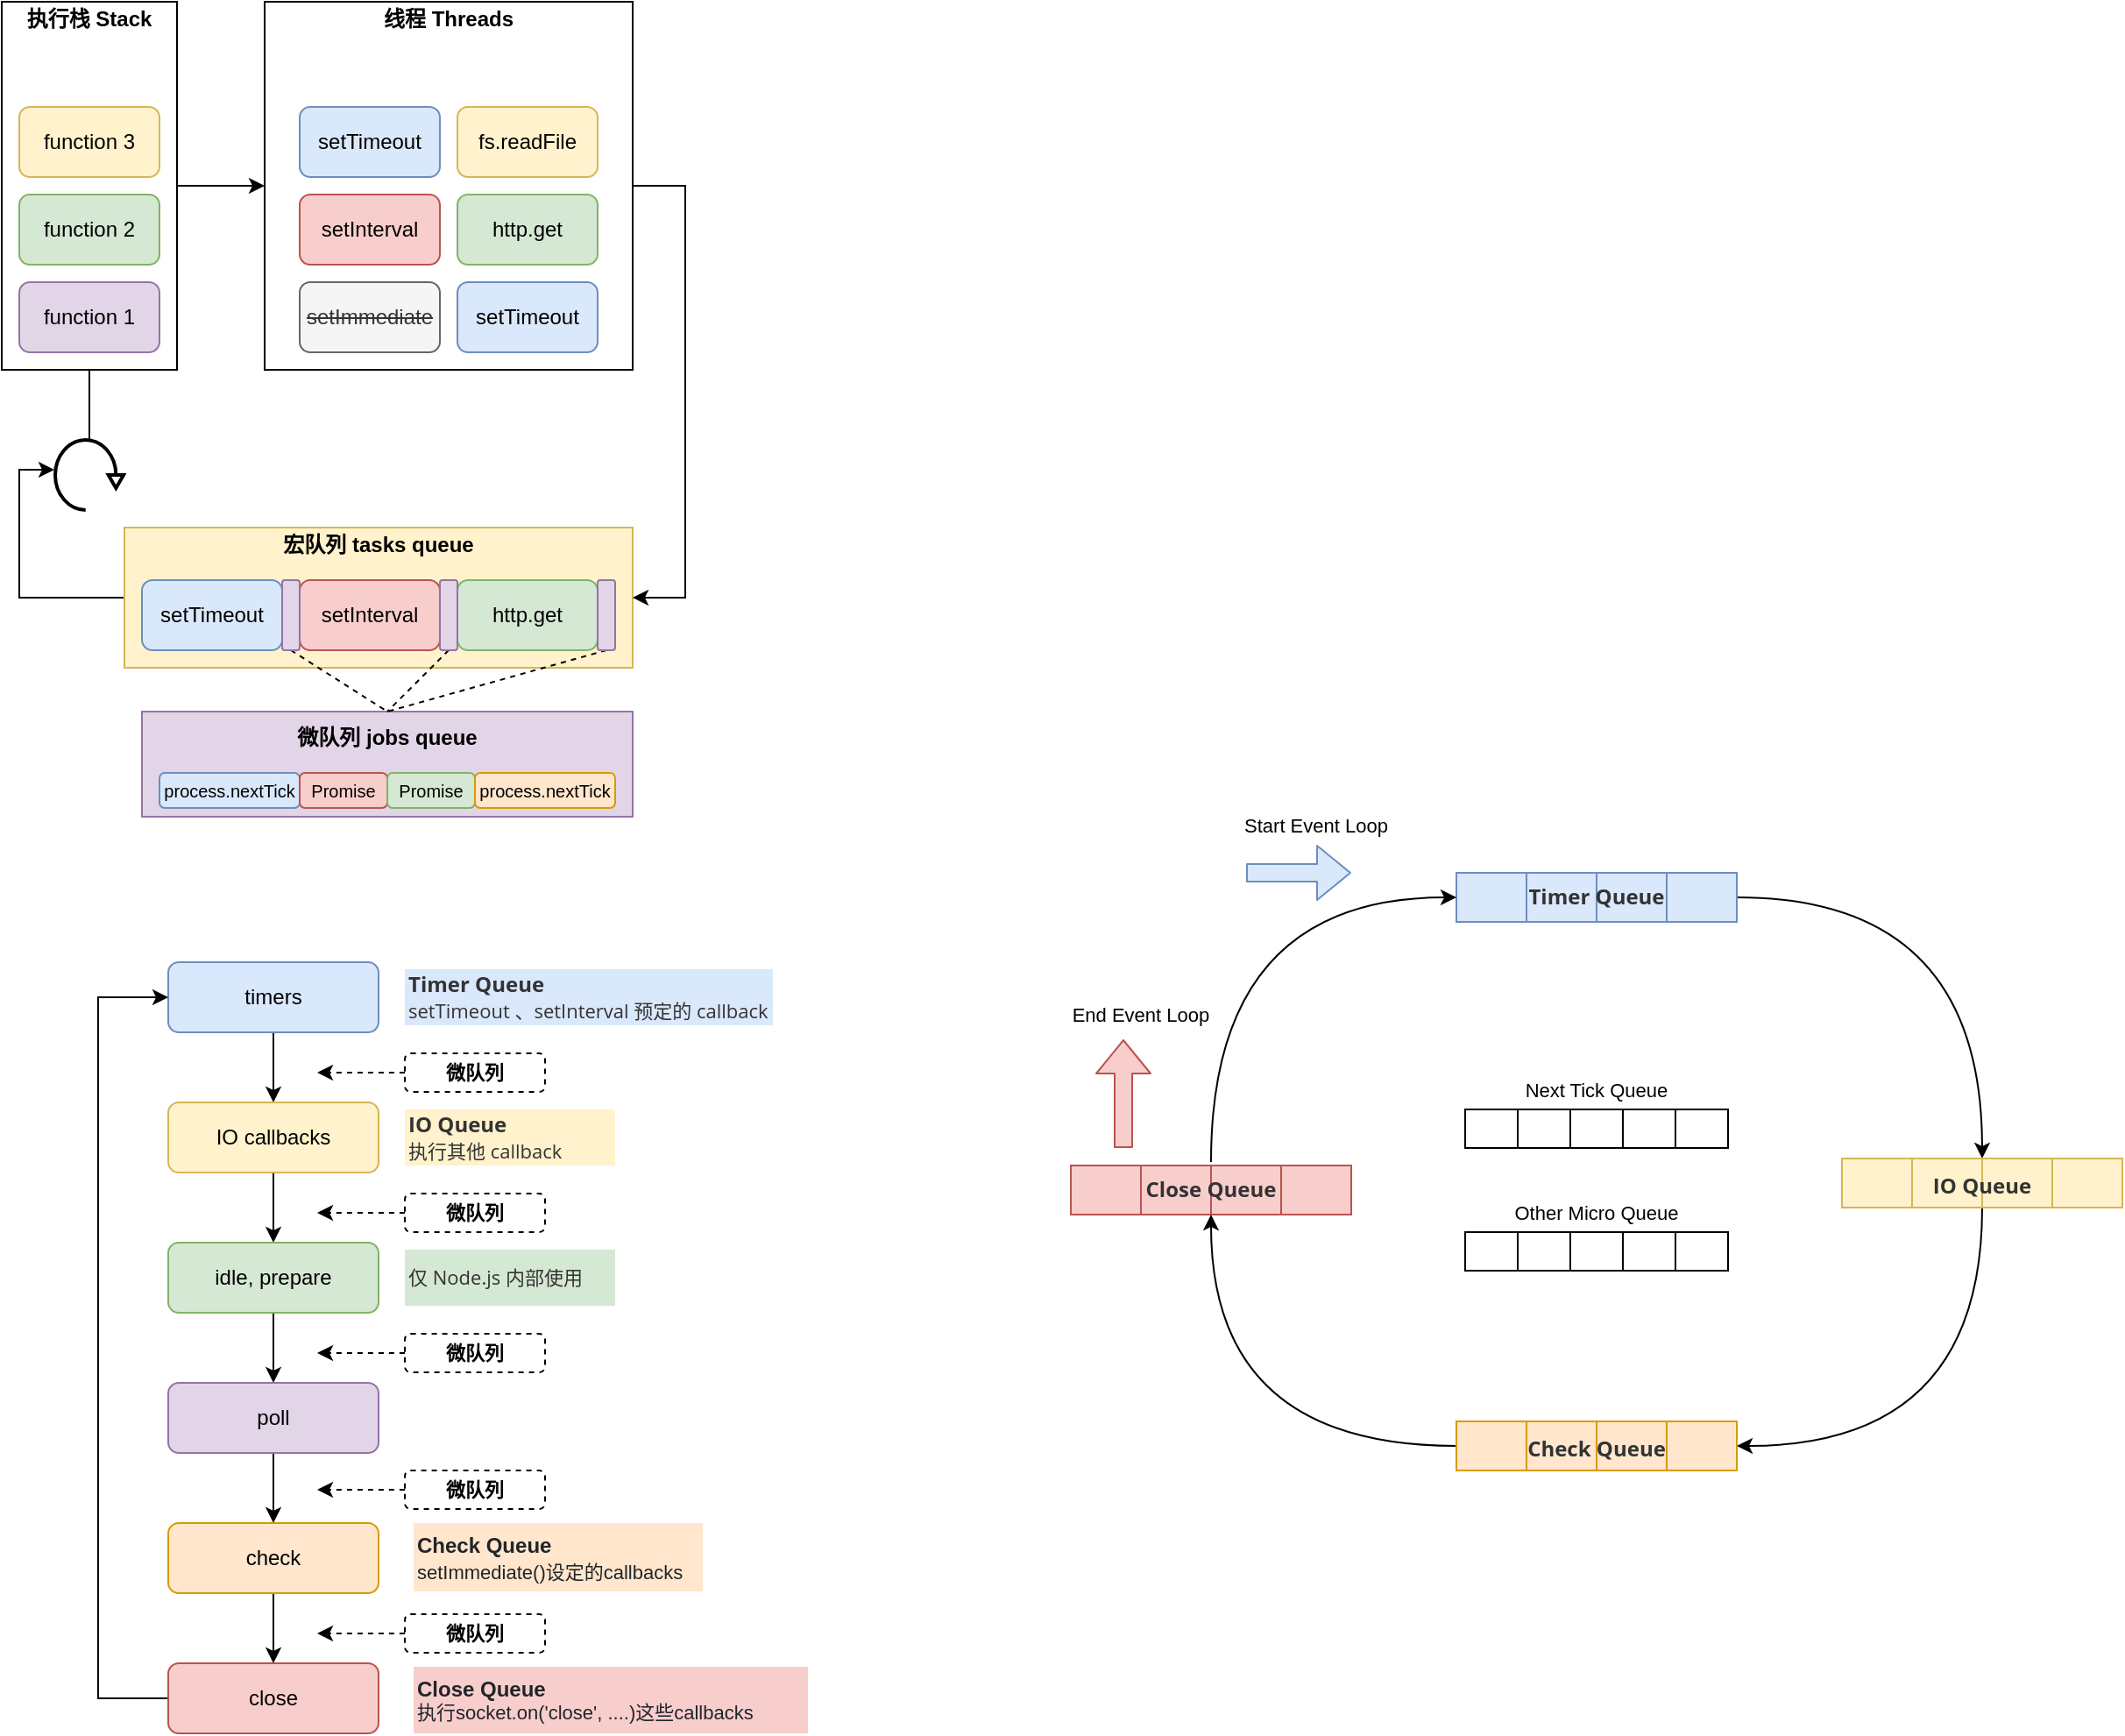 <mxfile version="13.4.4" type="device" pages="6"><diagram id="nPXDh_sWgmqThAYvZGkt" name="事件循环"><mxGraphModel dx="772" dy="523" grid="0" gridSize="10" guides="1" tooltips="1" connect="1" arrows="1" fold="1" page="0" pageScale="1" pageWidth="827" pageHeight="1169" math="0" shadow="0"><root><mxCell id="0"/><mxCell id="1" parent="0"/><mxCell id="oAxN-xLjjPV_R5yaboJB-36" value="" style="rounded=0;whiteSpace=wrap;html=1;fillColor=#e1d5e7;strokeColor=#9673a6;" parent="1" vertex="1"><mxGeometry x="150" y="555" width="280" height="60" as="geometry"/></mxCell><mxCell id="oAxN-xLjjPV_R5yaboJB-69" style="edgeStyle=elbowEdgeStyle;rounded=0;orthogonalLoop=1;jettySize=auto;elbow=vertical;html=1;exitX=0;exitY=0.5;exitDx=0;exitDy=0;entryX=0.425;entryY=1.013;entryDx=0;entryDy=0;entryPerimeter=0;endArrow=classic;endFill=1;fontSize=10;" parent="1" source="oAxN-xLjjPV_R5yaboJB-24" target="oAxN-xLjjPV_R5yaboJB-61" edge="1"><mxGeometry relative="1" as="geometry"><Array as="points"><mxPoint x="80" y="460"/><mxPoint x="90" y="417"/><mxPoint x="80" y="440"/></Array></mxGeometry></mxCell><mxCell id="oAxN-xLjjPV_R5yaboJB-24" value="" style="rounded=0;whiteSpace=wrap;html=1;fillColor=#fff2cc;strokeColor=#d6b656;" parent="1" vertex="1"><mxGeometry x="140" y="450" width="290" height="80" as="geometry"/></mxCell><mxCell id="oAxN-xLjjPV_R5yaboJB-14" value="" style="group" parent="1" vertex="1" connectable="0"><mxGeometry x="70" y="150" width="100" height="210" as="geometry"/></mxCell><mxCell id="oAxN-xLjjPV_R5yaboJB-1" value="" style="rounded=0;whiteSpace=wrap;html=1;" parent="oAxN-xLjjPV_R5yaboJB-14" vertex="1"><mxGeometry width="100" height="210" as="geometry"/></mxCell><mxCell id="oAxN-xLjjPV_R5yaboJB-2" value="function 1" style="rounded=1;whiteSpace=wrap;html=1;fillColor=#e1d5e7;strokeColor=#9673a6;" parent="oAxN-xLjjPV_R5yaboJB-14" vertex="1"><mxGeometry x="10" y="160" width="80" height="40" as="geometry"/></mxCell><mxCell id="oAxN-xLjjPV_R5yaboJB-3" value="function 2" style="rounded=1;whiteSpace=wrap;html=1;fillColor=#d5e8d4;strokeColor=#82b366;" parent="oAxN-xLjjPV_R5yaboJB-14" vertex="1"><mxGeometry x="10" y="110" width="80" height="40" as="geometry"/></mxCell><mxCell id="oAxN-xLjjPV_R5yaboJB-4" value="function 3" style="rounded=1;whiteSpace=wrap;html=1;fillColor=#fff2cc;strokeColor=#d6b656;" parent="oAxN-xLjjPV_R5yaboJB-14" vertex="1"><mxGeometry x="10" y="60" width="80" height="40" as="geometry"/></mxCell><mxCell id="oAxN-xLjjPV_R5yaboJB-5" value="执行栈 Stack" style="text;html=1;strokeColor=none;fillColor=none;align=center;verticalAlign=middle;whiteSpace=wrap;rounded=0;fontStyle=1" parent="oAxN-xLjjPV_R5yaboJB-14" vertex="1"><mxGeometry x="10" width="80" height="20" as="geometry"/></mxCell><mxCell id="oAxN-xLjjPV_R5yaboJB-15" value="" style="group;fillColor=#f8cecc;strokeColor=#b85450;" parent="1" vertex="1" connectable="0"><mxGeometry x="220" y="150" width="210" height="210" as="geometry"/></mxCell><mxCell id="oAxN-xLjjPV_R5yaboJB-6" value="" style="rounded=0;whiteSpace=wrap;html=1;" parent="oAxN-xLjjPV_R5yaboJB-15" vertex="1"><mxGeometry width="210" height="210" as="geometry"/></mxCell><mxCell id="oAxN-xLjjPV_R5yaboJB-7" value="线程 Threads" style="text;html=1;strokeColor=none;fillColor=none;align=center;verticalAlign=middle;whiteSpace=wrap;rounded=0;fontStyle=1" parent="oAxN-xLjjPV_R5yaboJB-15" vertex="1"><mxGeometry x="65" width="80" height="20" as="geometry"/></mxCell><mxCell id="oAxN-xLjjPV_R5yaboJB-8" value="setTimeout" style="rounded=1;whiteSpace=wrap;html=1;fillColor=#dae8fc;strokeColor=#6c8ebf;" parent="oAxN-xLjjPV_R5yaboJB-15" vertex="1"><mxGeometry x="20" y="60" width="80" height="40" as="geometry"/></mxCell><mxCell id="oAxN-xLjjPV_R5yaboJB-9" value="fs.readFile" style="rounded=1;whiteSpace=wrap;html=1;fillColor=#fff2cc;strokeColor=#d6b656;" parent="oAxN-xLjjPV_R5yaboJB-15" vertex="1"><mxGeometry x="110" y="60" width="80" height="40" as="geometry"/></mxCell><mxCell id="oAxN-xLjjPV_R5yaboJB-10" value="setInterval" style="rounded=1;whiteSpace=wrap;html=1;fillColor=#f8cecc;strokeColor=#b85450;" parent="oAxN-xLjjPV_R5yaboJB-15" vertex="1"><mxGeometry x="20" y="110" width="80" height="40" as="geometry"/></mxCell><mxCell id="oAxN-xLjjPV_R5yaboJB-11" value="&lt;strike&gt;setImmediate&lt;/strike&gt;" style="rounded=1;whiteSpace=wrap;html=1;fillColor=#f5f5f5;strokeColor=#666666;fontColor=#333333;" parent="oAxN-xLjjPV_R5yaboJB-15" vertex="1"><mxGeometry x="20" y="160" width="80" height="40" as="geometry"/></mxCell><mxCell id="oAxN-xLjjPV_R5yaboJB-12" value="http.get" style="rounded=1;whiteSpace=wrap;html=1;fillColor=#d5e8d4;strokeColor=#82b366;" parent="oAxN-xLjjPV_R5yaboJB-15" vertex="1"><mxGeometry x="110" y="110" width="80" height="40" as="geometry"/></mxCell><mxCell id="oAxN-xLjjPV_R5yaboJB-13" value="setTimeout" style="rounded=1;whiteSpace=wrap;html=1;fillColor=#dae8fc;strokeColor=#6c8ebf;" parent="oAxN-xLjjPV_R5yaboJB-15" vertex="1"><mxGeometry x="110" y="160" width="80" height="40" as="geometry"/></mxCell><mxCell id="oAxN-xLjjPV_R5yaboJB-18" value="setTimeout" style="rounded=1;whiteSpace=wrap;html=1;fillColor=#dae8fc;strokeColor=#6c8ebf;" parent="1" vertex="1"><mxGeometry x="150" y="480" width="80" height="40" as="geometry"/></mxCell><mxCell id="oAxN-xLjjPV_R5yaboJB-19" value="setInterval" style="rounded=1;whiteSpace=wrap;html=1;fillColor=#f8cecc;strokeColor=#b85450;" parent="1" vertex="1"><mxGeometry x="240" y="480" width="80" height="40" as="geometry"/></mxCell><mxCell id="oAxN-xLjjPV_R5yaboJB-20" value="http.get" style="rounded=1;whiteSpace=wrap;html=1;fillColor=#d5e8d4;strokeColor=#82b366;" parent="1" vertex="1"><mxGeometry x="330" y="480" width="80" height="40" as="geometry"/></mxCell><mxCell id="oAxN-xLjjPV_R5yaboJB-44" style="rounded=0;orthogonalLoop=1;jettySize=auto;html=1;exitX=0.5;exitY=1;exitDx=0;exitDy=0;endArrow=none;endFill=0;fontSize=10;entryX=0.5;entryY=0;entryDx=0;entryDy=0;dashed=1;" parent="1" source="oAxN-xLjjPV_R5yaboJB-21" target="oAxN-xLjjPV_R5yaboJB-36" edge="1"><mxGeometry relative="1" as="geometry"><mxPoint x="280" y="550" as="targetPoint"/></mxGeometry></mxCell><mxCell id="oAxN-xLjjPV_R5yaboJB-21" value="" style="rounded=1;whiteSpace=wrap;html=1;fillColor=#e1d5e7;strokeColor=#9673a6;" parent="1" vertex="1"><mxGeometry x="230" y="480" width="10" height="40" as="geometry"/></mxCell><mxCell id="oAxN-xLjjPV_R5yaboJB-45" style="edgeStyle=none;rounded=0;orthogonalLoop=1;jettySize=auto;html=1;exitX=0.5;exitY=1;exitDx=0;exitDy=0;entryX=0.5;entryY=0;entryDx=0;entryDy=0;endArrow=none;endFill=0;fontSize=10;dashed=1;" parent="1" source="oAxN-xLjjPV_R5yaboJB-22" target="oAxN-xLjjPV_R5yaboJB-36" edge="1"><mxGeometry relative="1" as="geometry"/></mxCell><mxCell id="oAxN-xLjjPV_R5yaboJB-22" value="" style="rounded=1;whiteSpace=wrap;html=1;fillColor=#e1d5e7;strokeColor=#9673a6;" parent="1" vertex="1"><mxGeometry x="320" y="480" width="10" height="40" as="geometry"/></mxCell><mxCell id="oAxN-xLjjPV_R5yaboJB-46" style="edgeStyle=none;rounded=0;orthogonalLoop=1;jettySize=auto;html=1;exitX=0.5;exitY=1;exitDx=0;exitDy=0;endArrow=none;endFill=0;fontSize=10;entryX=0.5;entryY=0;entryDx=0;entryDy=0;dashed=1;" parent="1" source="oAxN-xLjjPV_R5yaboJB-23" target="oAxN-xLjjPV_R5yaboJB-36" edge="1"><mxGeometry relative="1" as="geometry"><mxPoint x="320" y="550" as="targetPoint"/></mxGeometry></mxCell><mxCell id="oAxN-xLjjPV_R5yaboJB-23" value="" style="rounded=1;whiteSpace=wrap;html=1;fillColor=#e1d5e7;strokeColor=#9673a6;" parent="1" vertex="1"><mxGeometry x="410" y="480" width="10" height="40" as="geometry"/></mxCell><mxCell id="oAxN-xLjjPV_R5yaboJB-34" value="宏队列 tasks queue" style="text;html=1;strokeColor=none;fillColor=none;align=center;verticalAlign=middle;whiteSpace=wrap;rounded=0;fontStyle=1" parent="1" vertex="1"><mxGeometry x="220" y="450" width="130" height="20" as="geometry"/></mxCell><mxCell id="oAxN-xLjjPV_R5yaboJB-37" value="微队列 jobs queue" style="text;html=1;strokeColor=none;fillColor=none;align=center;verticalAlign=middle;whiteSpace=wrap;rounded=0;fontStyle=1" parent="1" vertex="1"><mxGeometry x="225" y="560" width="130" height="20" as="geometry"/></mxCell><mxCell id="oAxN-xLjjPV_R5yaboJB-38" value="process.nextTick" style="rounded=1;whiteSpace=wrap;html=1;fillColor=#dae8fc;strokeColor=#6c8ebf;fontSize=10;" parent="1" vertex="1"><mxGeometry x="160" y="590" width="80" height="20" as="geometry"/></mxCell><mxCell id="oAxN-xLjjPV_R5yaboJB-39" value="Promise" style="rounded=1;whiteSpace=wrap;html=1;fillColor=#f8cecc;strokeColor=#b85450;fontSize=10;" parent="1" vertex="1"><mxGeometry x="240" y="590" width="50" height="20" as="geometry"/></mxCell><mxCell id="oAxN-xLjjPV_R5yaboJB-40" value="Promise" style="rounded=1;whiteSpace=wrap;html=1;fillColor=#d5e8d4;strokeColor=#82b366;fontSize=10;" parent="1" vertex="1"><mxGeometry x="290" y="590" width="50" height="20" as="geometry"/></mxCell><mxCell id="oAxN-xLjjPV_R5yaboJB-41" value="process.nextTick" style="rounded=1;whiteSpace=wrap;html=1;fillColor=#ffe6cc;strokeColor=#d79b00;fontSize=10;" parent="1" vertex="1"><mxGeometry x="340" y="590" width="80" height="20" as="geometry"/></mxCell><mxCell id="oAxN-xLjjPV_R5yaboJB-64" style="edgeStyle=orthogonalEdgeStyle;rounded=0;orthogonalLoop=1;jettySize=auto;html=1;entryX=0.5;entryY=1;entryDx=0;entryDy=0;endArrow=none;endFill=0;fontSize=10;" parent="1" source="oAxN-xLjjPV_R5yaboJB-61" target="oAxN-xLjjPV_R5yaboJB-1" edge="1"><mxGeometry relative="1" as="geometry"/></mxCell><mxCell id="oAxN-xLjjPV_R5yaboJB-61" value="" style="html=1;verticalLabelPosition=bottom;align=center;labelBackgroundColor=#ffffff;verticalAlign=top;strokeWidth=2;shadow=0;dashed=0;shape=mxgraph.ios7.icons.reload;fontSize=10;direction=south;rotation=0;" parent="1" vertex="1"><mxGeometry x="100.5" y="400" width="39" height="40" as="geometry"/></mxCell><mxCell id="oAxN-xLjjPV_R5yaboJB-68" style="edgeStyle=elbowEdgeStyle;rounded=0;orthogonalLoop=1;jettySize=auto;elbow=vertical;html=1;exitX=1;exitY=0.5;exitDx=0;exitDy=0;entryX=1;entryY=0.5;entryDx=0;entryDy=0;endArrow=classic;endFill=1;fontSize=10;" parent="1" source="oAxN-xLjjPV_R5yaboJB-6" target="oAxN-xLjjPV_R5yaboJB-24" edge="1"><mxGeometry relative="1" as="geometry"><Array as="points"><mxPoint x="460" y="373"/></Array></mxGeometry></mxCell><mxCell id="oAxN-xLjjPV_R5yaboJB-71" style="edgeStyle=elbowEdgeStyle;rounded=0;orthogonalLoop=1;jettySize=auto;elbow=vertical;html=1;exitX=1;exitY=0.5;exitDx=0;exitDy=0;entryX=0;entryY=0.5;entryDx=0;entryDy=0;endArrow=classic;endFill=1;fontSize=10;" parent="1" source="oAxN-xLjjPV_R5yaboJB-1" target="oAxN-xLjjPV_R5yaboJB-6" edge="1"><mxGeometry relative="1" as="geometry"/></mxCell><mxCell id="ML_jycF765TmcHc0VMfi-9" style="edgeStyle=orthogonalEdgeStyle;rounded=0;orthogonalLoop=1;jettySize=auto;html=1;exitX=0.5;exitY=1;exitDx=0;exitDy=0;entryX=0.5;entryY=0;entryDx=0;entryDy=0;" parent="1" source="ML_jycF765TmcHc0VMfi-1" target="ML_jycF765TmcHc0VMfi-2" edge="1"><mxGeometry relative="1" as="geometry"/></mxCell><mxCell id="ML_jycF765TmcHc0VMfi-1" value="timers" style="rounded=1;whiteSpace=wrap;html=1;fillColor=#dae8fc;strokeColor=#6c8ebf;" parent="1" vertex="1"><mxGeometry x="165" y="698" width="120" height="40" as="geometry"/></mxCell><mxCell id="ML_jycF765TmcHc0VMfi-10" style="edgeStyle=orthogonalEdgeStyle;rounded=0;orthogonalLoop=1;jettySize=auto;html=1;exitX=0.5;exitY=1;exitDx=0;exitDy=0;entryX=0.5;entryY=0;entryDx=0;entryDy=0;" parent="1" source="ML_jycF765TmcHc0VMfi-2" target="ML_jycF765TmcHc0VMfi-3" edge="1"><mxGeometry relative="1" as="geometry"/></mxCell><mxCell id="ML_jycF765TmcHc0VMfi-2" value="IO callbacks" style="rounded=1;whiteSpace=wrap;html=1;fillColor=#fff2cc;strokeColor=#d6b656;" parent="1" vertex="1"><mxGeometry x="165" y="778" width="120" height="40" as="geometry"/></mxCell><mxCell id="ML_jycF765TmcHc0VMfi-11" style="edgeStyle=orthogonalEdgeStyle;rounded=0;orthogonalLoop=1;jettySize=auto;html=1;exitX=0.5;exitY=1;exitDx=0;exitDy=0;entryX=0.5;entryY=0;entryDx=0;entryDy=0;" parent="1" source="ML_jycF765TmcHc0VMfi-3" target="ML_jycF765TmcHc0VMfi-4" edge="1"><mxGeometry relative="1" as="geometry"/></mxCell><mxCell id="ML_jycF765TmcHc0VMfi-3" value="idle, prepare" style="rounded=1;whiteSpace=wrap;html=1;fillColor=#d5e8d4;strokeColor=#82b366;" parent="1" vertex="1"><mxGeometry x="165" y="858" width="120" height="40" as="geometry"/></mxCell><mxCell id="ML_jycF765TmcHc0VMfi-12" style="edgeStyle=orthogonalEdgeStyle;rounded=0;orthogonalLoop=1;jettySize=auto;html=1;exitX=0.5;exitY=1;exitDx=0;exitDy=0;entryX=0.5;entryY=0;entryDx=0;entryDy=0;" parent="1" source="ML_jycF765TmcHc0VMfi-4" target="ML_jycF765TmcHc0VMfi-5" edge="1"><mxGeometry relative="1" as="geometry"/></mxCell><mxCell id="ML_jycF765TmcHc0VMfi-4" value="poll" style="rounded=1;whiteSpace=wrap;html=1;fillColor=#e1d5e7;strokeColor=#9673a6;" parent="1" vertex="1"><mxGeometry x="165" y="938" width="120" height="40" as="geometry"/></mxCell><mxCell id="ML_jycF765TmcHc0VMfi-13" style="edgeStyle=orthogonalEdgeStyle;rounded=0;orthogonalLoop=1;jettySize=auto;html=1;exitX=0.5;exitY=1;exitDx=0;exitDy=0;entryX=0.5;entryY=0;entryDx=0;entryDy=0;" parent="1" source="ML_jycF765TmcHc0VMfi-5" target="ML_jycF765TmcHc0VMfi-6" edge="1"><mxGeometry relative="1" as="geometry"/></mxCell><mxCell id="ML_jycF765TmcHc0VMfi-5" value="check" style="rounded=1;whiteSpace=wrap;html=1;fillColor=#ffe6cc;strokeColor=#d79b00;" parent="1" vertex="1"><mxGeometry x="165" y="1018" width="120" height="40" as="geometry"/></mxCell><mxCell id="ML_jycF765TmcHc0VMfi-14" style="edgeStyle=orthogonalEdgeStyle;rounded=0;orthogonalLoop=1;jettySize=auto;html=1;exitX=0;exitY=0.5;exitDx=0;exitDy=0;entryX=0;entryY=0.5;entryDx=0;entryDy=0;" parent="1" source="ML_jycF765TmcHc0VMfi-6" target="ML_jycF765TmcHc0VMfi-1" edge="1"><mxGeometry relative="1" as="geometry"><Array as="points"><mxPoint x="125" y="1118"/><mxPoint x="125" y="718"/></Array></mxGeometry></mxCell><mxCell id="ML_jycF765TmcHc0VMfi-6" value="close" style="rounded=1;whiteSpace=wrap;html=1;fillColor=#f8cecc;strokeColor=#b85450;" parent="1" vertex="1"><mxGeometry x="165" y="1098" width="120" height="40" as="geometry"/></mxCell><mxCell id="ML_jycF765TmcHc0VMfi-16" value="&lt;span style=&quot;color: rgb(51 , 51 , 51) ; font-family: &amp;#34;open sans&amp;#34; , &amp;#34;clear sans&amp;#34; , &amp;#34;helvetica neue&amp;#34; , &amp;#34;helvetica&amp;#34; , &amp;#34;arial&amp;#34; , sans-serif&quot;&gt;&lt;b&gt;&lt;font style=&quot;font-size: 12px&quot;&gt;Timer Queue&lt;/font&gt;&lt;/b&gt;&lt;br&gt;setTimeout 、setInterval 预定的 callback&lt;br&gt;&lt;/span&gt;" style="rounded=0;whiteSpace=wrap;html=1;dashed=1;fontSize=11;fillColor=#dae8fc;align=left;strokeColor=none;" parent="1" vertex="1"><mxGeometry x="300" y="702" width="210" height="32" as="geometry"/></mxCell><mxCell id="ML_jycF765TmcHc0VMfi-17" value="&lt;span style=&quot;color: rgb(51 , 51 , 51) ; font-family: &amp;#34;open sans&amp;#34; , &amp;#34;clear sans&amp;#34; , &amp;#34;helvetica neue&amp;#34; , &amp;#34;helvetica&amp;#34; , &amp;#34;arial&amp;#34; , sans-serif&quot;&gt;&lt;b&gt;&lt;font style=&quot;font-size: 12px&quot;&gt;IO Queue&lt;/font&gt;&lt;/b&gt;&lt;br&gt;执行其他 callback&amp;nbsp;&lt;/span&gt;" style="rounded=0;whiteSpace=wrap;html=1;dashed=1;fontSize=11;align=left;fillColor=#fff2cc;strokeColor=none;" parent="1" vertex="1"><mxGeometry x="300" y="782" width="120" height="32" as="geometry"/></mxCell><mxCell id="ML_jycF765TmcHc0VMfi-18" value="&lt;span style=&quot;color: rgb(51 , 51 , 51) ; font-family: &amp;#34;open sans&amp;#34; , &amp;#34;clear sans&amp;#34; , &amp;#34;helvetica neue&amp;#34; , &amp;#34;helvetica&amp;#34; , &amp;#34;arial&amp;#34; , sans-serif&quot;&gt;仅 Node.js 内部使用&lt;/span&gt;" style="rounded=0;whiteSpace=wrap;html=1;dashed=1;fontSize=11;align=left;fillColor=#d5e8d4;strokeColor=none;" parent="1" vertex="1"><mxGeometry x="300" y="862" width="120" height="32" as="geometry"/></mxCell><mxCell id="ML_jycF765TmcHc0VMfi-22" value="&lt;span style=&quot;color: rgb(33 , 37 , 41)&quot;&gt;&lt;font&gt;&lt;b&gt;&lt;font style=&quot;font-size: 12px&quot;&gt;Check Queue&lt;/font&gt;&lt;/b&gt;&lt;br style=&quot;font-size: 11px&quot;&gt;setImmediate()设定的callbacks&lt;/font&gt;&lt;/span&gt;&lt;span style=&quot;color: rgb(51 , 51 , 51) ; font-family: &amp;#34;open sans&amp;#34; , &amp;#34;clear sans&amp;#34; , &amp;#34;helvetica neue&amp;#34; , &amp;#34;helvetica&amp;#34; , &amp;#34;arial&amp;#34; , sans-serif ; background-color: rgb(255 , 255 , 255) ; font-size: 11px&quot;&gt;&lt;br style=&quot;font-size: 11px&quot;&gt;&lt;/span&gt;" style="rounded=0;whiteSpace=wrap;html=1;dashed=1;fontSize=11;align=left;fillColor=#ffe6cc;strokeColor=none;" parent="1" vertex="1"><mxGeometry x="305" y="1018" width="165" height="39" as="geometry"/></mxCell><mxCell id="2" value="&lt;span style=&quot;color: rgb(33 , 37 , 41)&quot;&gt;&lt;b&gt;&lt;font style=&quot;font-size: 12px&quot;&gt;Close Queue&lt;/font&gt;&lt;/b&gt;&lt;br style=&quot;font-size: 11px&quot;&gt;执行socket.on('close', ....)这些callbacks&lt;/span&gt;" style="whiteSpace=wrap;html=1;dashed=1;fontSize=11;align=left;fillColor=#f8cecc;strokeColor=none;" parent="1" vertex="1"><mxGeometry x="305" y="1100" width="225" height="38" as="geometry"/></mxCell><mxCell id="ML_jycF765TmcHc0VMfi-29" value="" style="rounded=0;whiteSpace=wrap;html=1;fillColor=#dae8fc;fontSize=11;align=center;strokeColor=#6c8ebf;" parent="1" vertex="1"><mxGeometry x="900" y="647" width="40" height="28" as="geometry"/></mxCell><mxCell id="ML_jycF765TmcHc0VMfi-30" value="" style="rounded=0;whiteSpace=wrap;html=1;fillColor=#dae8fc;fontSize=11;align=center;strokeColor=#6c8ebf;" parent="1" vertex="1"><mxGeometry x="940" y="647" width="40" height="28" as="geometry"/></mxCell><mxCell id="ML_jycF765TmcHc0VMfi-34" value="" style="rounded=0;whiteSpace=wrap;html=1;fillColor=#dae8fc;fontSize=11;align=center;strokeColor=#6c8ebf;" parent="1" vertex="1"><mxGeometry x="980" y="647" width="40" height="28" as="geometry"/></mxCell><mxCell id="ML_jycF765TmcHc0VMfi-69" style="edgeStyle=orthogonalEdgeStyle;curved=1;rounded=0;orthogonalLoop=1;jettySize=auto;html=1;exitX=1;exitY=0.5;exitDx=0;exitDy=0;entryX=0;entryY=0;entryDx=0;entryDy=0;fontSize=11;" parent="1" source="ML_jycF765TmcHc0VMfi-35" target="ML_jycF765TmcHc0VMfi-57" edge="1"><mxGeometry relative="1" as="geometry"/></mxCell><mxCell id="ML_jycF765TmcHc0VMfi-35" value="" style="rounded=0;whiteSpace=wrap;html=1;fillColor=#dae8fc;fontSize=11;align=center;strokeColor=#6c8ebf;" parent="1" vertex="1"><mxGeometry x="1020" y="647" width="40" height="28" as="geometry"/></mxCell><mxCell id="ML_jycF765TmcHc0VMfi-40" value="" style="rounded=0;whiteSpace=wrap;html=1;fillColor=#f8cecc;fontSize=11;align=center;strokeColor=#b85450;" parent="1" vertex="1"><mxGeometry x="680" y="814" width="40" height="28" as="geometry"/></mxCell><mxCell id="ML_jycF765TmcHc0VMfi-41" value="" style="rounded=0;whiteSpace=wrap;html=1;fillColor=#f8cecc;fontSize=11;align=center;strokeColor=#b85450;" parent="1" vertex="1"><mxGeometry x="720" y="814" width="40" height="28" as="geometry"/></mxCell><mxCell id="ML_jycF765TmcHc0VMfi-42" value="" style="rounded=0;whiteSpace=wrap;html=1;fillColor=#f8cecc;fontSize=11;align=center;strokeColor=#b85450;" parent="1" vertex="1"><mxGeometry x="760" y="814" width="40" height="28" as="geometry"/></mxCell><mxCell id="ML_jycF765TmcHc0VMfi-43" value="" style="rounded=0;whiteSpace=wrap;html=1;fillColor=#f8cecc;fontSize=11;align=center;strokeColor=#b85450;" parent="1" vertex="1"><mxGeometry x="800" y="814" width="40" height="28" as="geometry"/></mxCell><mxCell id="ML_jycF765TmcHc0VMfi-55" value="" style="rounded=0;whiteSpace=wrap;html=1;fillColor=#fff2cc;fontSize=11;align=center;strokeColor=#d6b656;" parent="1" vertex="1"><mxGeometry x="1120" y="810" width="40" height="28" as="geometry"/></mxCell><mxCell id="ML_jycF765TmcHc0VMfi-56" value="" style="rounded=0;whiteSpace=wrap;html=1;fillColor=#fff2cc;fontSize=11;align=center;strokeColor=#d6b656;" parent="1" vertex="1"><mxGeometry x="1160" y="810" width="40" height="28" as="geometry"/></mxCell><mxCell id="ML_jycF765TmcHc0VMfi-66" style="edgeStyle=orthogonalEdgeStyle;curved=1;rounded=0;orthogonalLoop=1;jettySize=auto;html=1;exitX=0;exitY=1;exitDx=0;exitDy=0;entryX=1;entryY=0.5;entryDx=0;entryDy=0;fontSize=11;" parent="1" source="ML_jycF765TmcHc0VMfi-57" target="ML_jycF765TmcHc0VMfi-63" edge="1"><mxGeometry relative="1" as="geometry"/></mxCell><mxCell id="ML_jycF765TmcHc0VMfi-57" value="" style="rounded=0;whiteSpace=wrap;html=1;fillColor=#fff2cc;fontSize=11;align=center;strokeColor=#d6b656;" parent="1" vertex="1"><mxGeometry x="1200" y="810" width="40" height="28" as="geometry"/></mxCell><mxCell id="ML_jycF765TmcHc0VMfi-58" value="" style="rounded=0;whiteSpace=wrap;html=1;fillColor=#fff2cc;fontSize=11;align=center;strokeColor=#d6b656;" parent="1" vertex="1"><mxGeometry x="1240" y="810" width="40" height="28" as="geometry"/></mxCell><mxCell id="ML_jycF765TmcHc0VMfi-67" style="edgeStyle=orthogonalEdgeStyle;curved=1;rounded=0;orthogonalLoop=1;jettySize=auto;html=1;exitX=0;exitY=0.5;exitDx=0;exitDy=0;entryX=0;entryY=1;entryDx=0;entryDy=0;fontSize=11;" parent="1" source="ML_jycF765TmcHc0VMfi-60" target="ML_jycF765TmcHc0VMfi-42" edge="1"><mxGeometry relative="1" as="geometry"/></mxCell><mxCell id="ML_jycF765TmcHc0VMfi-60" value="" style="rounded=0;whiteSpace=wrap;html=1;fillColor=#ffe6cc;fontSize=11;align=center;strokeColor=#d79b00;" parent="1" vertex="1"><mxGeometry x="900" y="960" width="40" height="28" as="geometry"/></mxCell><mxCell id="ML_jycF765TmcHc0VMfi-61" value="" style="rounded=0;whiteSpace=wrap;html=1;fillColor=#ffe6cc;fontSize=11;align=center;strokeColor=#d79b00;" parent="1" vertex="1"><mxGeometry x="940" y="960" width="40" height="28" as="geometry"/></mxCell><mxCell id="ML_jycF765TmcHc0VMfi-62" value="" style="rounded=0;whiteSpace=wrap;html=1;fillColor=#ffe6cc;fontSize=11;align=center;strokeColor=#d79b00;" parent="1" vertex="1"><mxGeometry x="980" y="960" width="40" height="28" as="geometry"/></mxCell><mxCell id="ML_jycF765TmcHc0VMfi-63" value="" style="rounded=0;whiteSpace=wrap;html=1;fillColor=#ffe6cc;fontSize=11;align=center;strokeColor=#d79b00;" parent="1" vertex="1"><mxGeometry x="1020" y="960" width="40" height="28" as="geometry"/></mxCell><mxCell id="ML_jycF765TmcHc0VMfi-54" value="&lt;span style=&quot;color: rgb(51 , 51 , 51) ; font-family: &amp;quot;open sans&amp;quot; , &amp;quot;clear sans&amp;quot; , &amp;quot;helvetica neue&amp;quot; , &amp;quot;helvetica&amp;quot; , &amp;quot;arial&amp;quot; , sans-serif ; font-size: 12px&quot;&gt;&lt;b style=&quot;font-size: 12px&quot;&gt;IO Queue&lt;/b&gt;&lt;br style=&quot;font-size: 12px&quot;&gt;&lt;/span&gt;" style="rounded=0;whiteSpace=wrap;html=1;dashed=1;fontSize=12;align=center;strokeColor=none;fillColor=none;" parent="1" vertex="1"><mxGeometry x="1120" y="810" width="160" height="32" as="geometry"/></mxCell><mxCell id="ML_jycF765TmcHc0VMfi-25" value="&lt;span style=&quot;color: rgb(51 , 51 , 51) ; font-family: &amp;#34;open sans&amp;#34; , &amp;#34;clear sans&amp;#34; , &amp;#34;helvetica neue&amp;#34; , &amp;#34;helvetica&amp;#34; , &amp;#34;arial&amp;#34; , sans-serif ; font-size: 12px&quot;&gt;&lt;b style=&quot;font-size: 12px&quot;&gt;Timer Queue&lt;/b&gt;&lt;br style=&quot;font-size: 12px&quot;&gt;&lt;/span&gt;" style="rounded=0;whiteSpace=wrap;html=1;dashed=1;fontSize=12;align=center;strokeColor=none;fillColor=none;" parent="1" vertex="1"><mxGeometry x="900" y="645" width="160" height="32" as="geometry"/></mxCell><mxCell id="ML_jycF765TmcHc0VMfi-59" value="&lt;span style=&quot;color: rgb(51 , 51 , 51) ; font-family: &amp;#34;open sans&amp;#34; , &amp;#34;clear sans&amp;#34; , &amp;#34;helvetica neue&amp;#34; , &amp;#34;helvetica&amp;#34; , &amp;#34;arial&amp;#34; , sans-serif ; font-size: 12px&quot;&gt;&lt;b style=&quot;font-size: 12px&quot;&gt;Check Queue&lt;/b&gt;&lt;br style=&quot;font-size: 12px&quot;&gt;&lt;/span&gt;" style="rounded=0;whiteSpace=wrap;html=1;dashed=1;fontSize=12;align=center;strokeColor=none;fillColor=none;" parent="1" vertex="1"><mxGeometry x="900" y="960" width="160" height="32" as="geometry"/></mxCell><mxCell id="ML_jycF765TmcHc0VMfi-70" style="edgeStyle=orthogonalEdgeStyle;curved=1;rounded=0;orthogonalLoop=1;jettySize=auto;html=1;exitX=0.5;exitY=0;exitDx=0;exitDy=0;entryX=0;entryY=0.5;entryDx=0;entryDy=0;fontSize=11;" parent="1" source="ML_jycF765TmcHc0VMfi-39" target="ML_jycF765TmcHc0VMfi-25" edge="1"><mxGeometry relative="1" as="geometry"/></mxCell><mxCell id="ML_jycF765TmcHc0VMfi-39" value="&lt;span style=&quot;color: rgb(51 , 51 , 51) ; font-family: &amp;#34;open sans&amp;#34; , &amp;#34;clear sans&amp;#34; , &amp;#34;helvetica neue&amp;#34; , &amp;#34;helvetica&amp;#34; , &amp;#34;arial&amp;#34; , sans-serif ; font-size: 12px&quot;&gt;&lt;b style=&quot;font-size: 12px&quot;&gt;Close Queue&lt;/b&gt;&lt;br style=&quot;font-size: 12px&quot;&gt;&lt;/span&gt;" style="rounded=0;whiteSpace=wrap;html=1;dashed=1;fontSize=12;align=center;strokeColor=none;fillColor=none;" parent="1" vertex="1"><mxGeometry x="680" y="812" width="160" height="32" as="geometry"/></mxCell><mxCell id="ML_jycF765TmcHc0VMfi-71" value="" style="rounded=0;whiteSpace=wrap;html=1;fillColor=none;fontSize=11;align=center;" parent="1" vertex="1"><mxGeometry x="905" y="782" width="30" height="22" as="geometry"/></mxCell><mxCell id="ML_jycF765TmcHc0VMfi-72" value="" style="rounded=0;whiteSpace=wrap;html=1;fillColor=none;fontSize=11;align=center;" parent="1" vertex="1"><mxGeometry x="935" y="782" width="30" height="22" as="geometry"/></mxCell><mxCell id="ML_jycF765TmcHc0VMfi-73" value="" style="rounded=0;whiteSpace=wrap;html=1;fillColor=none;fontSize=11;align=center;" parent="1" vertex="1"><mxGeometry x="965" y="782" width="30" height="22" as="geometry"/></mxCell><mxCell id="ML_jycF765TmcHc0VMfi-74" value="" style="rounded=0;whiteSpace=wrap;html=1;fillColor=none;fontSize=11;align=center;" parent="1" vertex="1"><mxGeometry x="995" y="782" width="30" height="22" as="geometry"/></mxCell><mxCell id="ML_jycF765TmcHc0VMfi-75" value="" style="rounded=0;whiteSpace=wrap;html=1;fillColor=none;fontSize=11;align=center;" parent="1" vertex="1"><mxGeometry x="1025" y="782" width="30" height="22" as="geometry"/></mxCell><mxCell id="ML_jycF765TmcHc0VMfi-76" value="Next Tick Queue" style="rounded=0;whiteSpace=wrap;html=1;fillColor=none;fontSize=11;align=center;strokeColor=none;" parent="1" vertex="1"><mxGeometry x="905" y="760" width="150" height="22" as="geometry"/></mxCell><mxCell id="ML_jycF765TmcHc0VMfi-77" value="" style="rounded=0;whiteSpace=wrap;html=1;fillColor=none;fontSize=11;align=center;" parent="1" vertex="1"><mxGeometry x="905" y="852" width="30" height="22" as="geometry"/></mxCell><mxCell id="ML_jycF765TmcHc0VMfi-78" value="" style="rounded=0;whiteSpace=wrap;html=1;fillColor=none;fontSize=11;align=center;" parent="1" vertex="1"><mxGeometry x="935" y="852" width="30" height="22" as="geometry"/></mxCell><mxCell id="ML_jycF765TmcHc0VMfi-79" value="" style="rounded=0;whiteSpace=wrap;html=1;fillColor=none;fontSize=11;align=center;" parent="1" vertex="1"><mxGeometry x="965" y="852" width="30" height="22" as="geometry"/></mxCell><mxCell id="ML_jycF765TmcHc0VMfi-80" value="" style="rounded=0;whiteSpace=wrap;html=1;fillColor=none;fontSize=11;align=center;" parent="1" vertex="1"><mxGeometry x="995" y="852" width="30" height="22" as="geometry"/></mxCell><mxCell id="ML_jycF765TmcHc0VMfi-81" value="" style="rounded=0;whiteSpace=wrap;html=1;fillColor=none;fontSize=11;align=center;" parent="1" vertex="1"><mxGeometry x="1025" y="852" width="30" height="22" as="geometry"/></mxCell><mxCell id="ML_jycF765TmcHc0VMfi-82" value="Other Micro Queue" style="rounded=0;whiteSpace=wrap;html=1;fillColor=none;fontSize=11;align=center;strokeColor=none;" parent="1" vertex="1"><mxGeometry x="905" y="830" width="150" height="22" as="geometry"/></mxCell><mxCell id="ML_jycF765TmcHc0VMfi-83" value="" style="shape=flexArrow;endArrow=classic;html=1;fontSize=11;fillColor=#dae8fc;strokeColor=#6c8ebf;" parent="1" edge="1"><mxGeometry width="50" height="50" relative="1" as="geometry"><mxPoint x="780" y="647" as="sourcePoint"/><mxPoint x="840" y="647" as="targetPoint"/></mxGeometry></mxCell><mxCell id="ML_jycF765TmcHc0VMfi-84" value="" style="shape=flexArrow;endArrow=classic;html=1;fontSize=11;fillColor=#f8cecc;strokeColor=#b85450;" parent="1" edge="1"><mxGeometry width="50" height="50" relative="1" as="geometry"><mxPoint x="710" y="804" as="sourcePoint"/><mxPoint x="710" y="742" as="targetPoint"/></mxGeometry></mxCell><mxCell id="ML_jycF765TmcHc0VMfi-85" value="Start Event Loop" style="text;html=1;strokeColor=none;fillColor=none;align=center;verticalAlign=middle;whiteSpace=wrap;rounded=0;fontSize=11;" parent="1" vertex="1"><mxGeometry x="770" y="610" width="100" height="20" as="geometry"/></mxCell><mxCell id="ML_jycF765TmcHc0VMfi-86" value="End Event Loop" style="text;html=1;strokeColor=none;fillColor=none;align=center;verticalAlign=middle;whiteSpace=wrap;rounded=0;fontSize=11;" parent="1" vertex="1"><mxGeometry x="670" y="718" width="100" height="20" as="geometry"/></mxCell><mxCell id="ML_jycF765TmcHc0VMfi-90" value="" style="edgeStyle=orthogonalEdgeStyle;curved=1;rounded=0;orthogonalLoop=1;jettySize=auto;html=1;fontSize=11;dashed=1;" parent="1" source="ML_jycF765TmcHc0VMfi-91" edge="1"><mxGeometry relative="1" as="geometry"><mxPoint x="250" y="761" as="targetPoint"/></mxGeometry></mxCell><mxCell id="ML_jycF765TmcHc0VMfi-91" value="微队列" style="rounded=1;whiteSpace=wrap;html=1;fillColor=none;fontSize=11;align=center;dashed=1;fontStyle=1" parent="1" vertex="1"><mxGeometry x="300" y="750" width="80" height="22" as="geometry"/></mxCell><mxCell id="ML_jycF765TmcHc0VMfi-92" value="" style="edgeStyle=orthogonalEdgeStyle;curved=1;rounded=0;orthogonalLoop=1;jettySize=auto;html=1;fontSize=11;dashed=1;" parent="1" source="ML_jycF765TmcHc0VMfi-93" edge="1"><mxGeometry relative="1" as="geometry"><mxPoint x="250" y="841" as="targetPoint"/></mxGeometry></mxCell><mxCell id="ML_jycF765TmcHc0VMfi-93" value="微队列" style="rounded=1;whiteSpace=wrap;html=1;fillColor=none;fontSize=11;align=center;dashed=1;fontStyle=1" parent="1" vertex="1"><mxGeometry x="300" y="830" width="80" height="22" as="geometry"/></mxCell><mxCell id="ML_jycF765TmcHc0VMfi-94" value="" style="edgeStyle=orthogonalEdgeStyle;curved=1;rounded=0;orthogonalLoop=1;jettySize=auto;html=1;fontSize=11;dashed=1;" parent="1" source="ML_jycF765TmcHc0VMfi-95" edge="1"><mxGeometry relative="1" as="geometry"><mxPoint x="250" y="921" as="targetPoint"/></mxGeometry></mxCell><mxCell id="ML_jycF765TmcHc0VMfi-95" value="微队列" style="rounded=1;whiteSpace=wrap;html=1;fillColor=none;fontSize=11;align=center;dashed=1;fontStyle=1" parent="1" vertex="1"><mxGeometry x="300" y="910" width="80" height="22" as="geometry"/></mxCell><mxCell id="ML_jycF765TmcHc0VMfi-96" value="" style="edgeStyle=orthogonalEdgeStyle;curved=1;rounded=0;orthogonalLoop=1;jettySize=auto;html=1;fontSize=11;dashed=1;" parent="1" source="ML_jycF765TmcHc0VMfi-97" edge="1"><mxGeometry relative="1" as="geometry"><mxPoint x="250" y="999" as="targetPoint"/></mxGeometry></mxCell><mxCell id="ML_jycF765TmcHc0VMfi-97" value="微队列" style="rounded=1;whiteSpace=wrap;html=1;fillColor=none;fontSize=11;align=center;dashed=1;fontStyle=1" parent="1" vertex="1"><mxGeometry x="300" y="988" width="80" height="22" as="geometry"/></mxCell><mxCell id="ML_jycF765TmcHc0VMfi-98" value="" style="edgeStyle=orthogonalEdgeStyle;curved=1;rounded=0;orthogonalLoop=1;jettySize=auto;html=1;fontSize=11;dashed=1;" parent="1" source="ML_jycF765TmcHc0VMfi-99" edge="1"><mxGeometry relative="1" as="geometry"><mxPoint x="250" y="1081" as="targetPoint"/></mxGeometry></mxCell><mxCell id="ML_jycF765TmcHc0VMfi-99" value="微队列" style="rounded=1;whiteSpace=wrap;html=1;fillColor=none;fontSize=11;align=center;dashed=1;fontStyle=1" parent="1" vertex="1"><mxGeometry x="300" y="1070" width="80" height="22" as="geometry"/></mxCell></root></mxGraphModel></diagram><diagram id="gnRV2zzLOC4sWbJjRlSU" name="并行/并发"><mxGraphModel dx="772" dy="523" grid="0" gridSize="10" guides="1" tooltips="1" connect="1" arrows="1" fold="1" page="0" pageScale="1" pageWidth="827" pageHeight="1169" math="0" shadow="0"><root><mxCell id="lbmHhh4CcXgHKxTxzYbO-0"/><mxCell id="lbmHhh4CcXgHKxTxzYbO-1" parent="lbmHhh4CcXgHKxTxzYbO-0"/><mxCell id="DrChRaaLS_ePaPePEhEh-5" value="" style="shape=umlActor;verticalLabelPosition=bottom;verticalAlign=top;html=1;outlineConnect=0;shadow=0;glass=0;sketch=1;strokeWidth=2;fontSize=18;" parent="lbmHhh4CcXgHKxTxzYbO-1" vertex="1"><mxGeometry x="40" y="60" width="30" height="60" as="geometry"/></mxCell><mxCell id="DrChRaaLS_ePaPePEhEh-6" value="" style="group" parent="lbmHhh4CcXgHKxTxzYbO-1" vertex="1" connectable="0"><mxGeometry x="440" y="80" width="110" height="120" as="geometry"/></mxCell><mxCell id="DrChRaaLS_ePaPePEhEh-2" value="" style="rounded=0;whiteSpace=wrap;html=1;glass=0;sketch=1;strokeWidth=2;fillColor=#a0522d;strokeColor=#6D1F00;fontColor=#ffffff;" parent="DrChRaaLS_ePaPePEhEh-6" vertex="1"><mxGeometry width="110" height="120" as="geometry"/></mxCell><mxCell id="DrChRaaLS_ePaPePEhEh-1" value="" style="shape=mxgraph.signs.food.coffee;html=1;fillColor=#a0522d;strokeColor=#6D1F00;verticalLabelPosition=bottom;verticalAlign=top;align=center;sketch=1;shadow=1;fontColor=#ffffff;" parent="DrChRaaLS_ePaPePEhEh-6" vertex="1"><mxGeometry x="19.539" y="21.176" width="70.921" height="43.059" as="geometry"/></mxCell><mxCell id="DrChRaaLS_ePaPePEhEh-4" value="咖啡机" style="rounded=1;whiteSpace=wrap;html=1;shadow=1;glass=0;sketch=0;strokeWidth=2;fontSize=18;" parent="DrChRaaLS_ePaPePEhEh-6" vertex="1"><mxGeometry x="18.816" y="84.706" width="72.368" height="28.235" as="geometry"/></mxCell><mxCell id="DrChRaaLS_ePaPePEhEh-7" value="" style="shape=umlActor;verticalLabelPosition=bottom;verticalAlign=top;html=1;outlineConnect=0;shadow=0;glass=0;sketch=1;strokeWidth=2;fontSize=18;" parent="lbmHhh4CcXgHKxTxzYbO-1" vertex="1"><mxGeometry x="120" y="60" width="30" height="60" as="geometry"/></mxCell><mxCell id="DrChRaaLS_ePaPePEhEh-8" value="" style="shape=umlActor;verticalLabelPosition=bottom;verticalAlign=top;html=1;outlineConnect=0;shadow=0;glass=0;sketch=1;strokeWidth=2;fontSize=18;" parent="lbmHhh4CcXgHKxTxzYbO-1" vertex="1"><mxGeometry x="200" y="60" width="30" height="60" as="geometry"/></mxCell><mxCell id="DrChRaaLS_ePaPePEhEh-10" value="" style="shape=umlActor;verticalLabelPosition=bottom;verticalAlign=top;html=1;outlineConnect=0;shadow=0;glass=0;sketch=1;strokeWidth=2;fontSize=18;" parent="lbmHhh4CcXgHKxTxzYbO-1" vertex="1"><mxGeometry x="280" y="60" width="30" height="60" as="geometry"/></mxCell><mxCell id="DrChRaaLS_ePaPePEhEh-11" value="" style="shape=umlActor;verticalLabelPosition=bottom;verticalAlign=top;html=1;outlineConnect=0;shadow=0;glass=0;sketch=1;strokeWidth=2;fontSize=18;" parent="lbmHhh4CcXgHKxTxzYbO-1" vertex="1"><mxGeometry x="40" y="180" width="30" height="60" as="geometry"/></mxCell><mxCell id="DrChRaaLS_ePaPePEhEh-12" value="" style="shape=umlActor;verticalLabelPosition=bottom;verticalAlign=top;html=1;outlineConnect=0;shadow=0;glass=0;sketch=1;strokeWidth=2;fontSize=18;" parent="lbmHhh4CcXgHKxTxzYbO-1" vertex="1"><mxGeometry x="120" y="180" width="30" height="60" as="geometry"/></mxCell><mxCell id="DrChRaaLS_ePaPePEhEh-13" value="" style="shape=umlActor;verticalLabelPosition=bottom;verticalAlign=top;html=1;outlineConnect=0;shadow=0;glass=0;sketch=1;strokeWidth=2;fontSize=18;" parent="lbmHhh4CcXgHKxTxzYbO-1" vertex="1"><mxGeometry x="200" y="180" width="30" height="60" as="geometry"/></mxCell><mxCell id="DrChRaaLS_ePaPePEhEh-14" value="" style="shape=umlActor;verticalLabelPosition=bottom;verticalAlign=top;html=1;outlineConnect=0;shadow=0;glass=0;sketch=1;strokeWidth=2;fontSize=18;" parent="lbmHhh4CcXgHKxTxzYbO-1" vertex="1"><mxGeometry x="280" y="180" width="30" height="60" as="geometry"/></mxCell><mxCell id="DrChRaaLS_ePaPePEhEh-15" value="" style="endArrow=classic;html=1;fontSize=18;sketch=1;" parent="lbmHhh4CcXgHKxTxzYbO-1" edge="1"><mxGeometry width="50" height="50" relative="1" as="geometry"><mxPoint x="320" y="80" as="sourcePoint"/><mxPoint x="400" y="140" as="targetPoint"/></mxGeometry></mxCell><mxCell id="DrChRaaLS_ePaPePEhEh-16" value="" style="endArrow=classic;html=1;fontSize=18;sketch=1;" parent="lbmHhh4CcXgHKxTxzYbO-1" edge="1"><mxGeometry width="50" height="50" relative="1" as="geometry"><mxPoint x="320" y="200" as="sourcePoint"/><mxPoint x="400" y="140" as="targetPoint"/></mxGeometry></mxCell><mxCell id="2" value="&lt;span style=&quot;font-size: 21px; background-color: rgb(255, 255, 255);&quot;&gt;Concurrent = two queues one coffee machine&lt;/span&gt;" style="text;html=1;align=left;verticalAlign=middle;resizable=0;points=[];autosize=1;fontSize=21;sketch=0;fontFamily=Comic Sans MS;fontStyle=1;labelBorderColor=none;fontColor=#6C8EBF;" parent="lbmHhh4CcXgHKxTxzYbO-1" vertex="1"><mxGeometry x="60" y="250" width="470" height="30" as="geometry"/></mxCell><mxCell id="DrChRaaLS_ePaPePEhEh-26" value="" style="shape=umlActor;verticalLabelPosition=bottom;verticalAlign=top;html=1;outlineConnect=0;shadow=0;glass=0;sketch=1;strokeWidth=2;fontSize=18;" parent="lbmHhh4CcXgHKxTxzYbO-1" vertex="1"><mxGeometry x="40" y="520" width="30" height="60" as="geometry"/></mxCell><mxCell id="DrChRaaLS_ePaPePEhEh-27" value="" style="shape=umlActor;verticalLabelPosition=bottom;verticalAlign=top;html=1;outlineConnect=0;shadow=0;glass=0;sketch=1;strokeWidth=2;fontSize=18;" parent="lbmHhh4CcXgHKxTxzYbO-1" vertex="1"><mxGeometry x="120" y="520" width="30" height="60" as="geometry"/></mxCell><mxCell id="DrChRaaLS_ePaPePEhEh-28" value="" style="shape=umlActor;verticalLabelPosition=bottom;verticalAlign=top;html=1;outlineConnect=0;shadow=0;glass=0;sketch=1;strokeWidth=2;fontSize=18;" parent="lbmHhh4CcXgHKxTxzYbO-1" vertex="1"><mxGeometry x="200" y="520" width="30" height="60" as="geometry"/></mxCell><mxCell id="DrChRaaLS_ePaPePEhEh-29" value="" style="shape=umlActor;verticalLabelPosition=bottom;verticalAlign=top;html=1;outlineConnect=0;shadow=0;glass=0;sketch=1;strokeWidth=2;fontSize=18;" parent="lbmHhh4CcXgHKxTxzYbO-1" vertex="1"><mxGeometry x="280" y="520" width="30" height="60" as="geometry"/></mxCell><mxCell id="DrChRaaLS_ePaPePEhEh-31" value="" style="endArrow=classic;html=1;fontSize=18;sketch=1;" parent="lbmHhh4CcXgHKxTxzYbO-1" edge="1"><mxGeometry width="50" height="50" relative="1" as="geometry"><mxPoint x="330" y="540" as="sourcePoint"/><mxPoint x="420" y="540" as="targetPoint"/></mxGeometry></mxCell><mxCell id="DrChRaaLS_ePaPePEhEh-32" value="&lt;span style=&quot;font-size: 21px ; background-color: rgb(255 , 255 , 255)&quot;&gt;Parallel= two queues two coffee machines&lt;/span&gt;" style="text;html=1;align=left;verticalAlign=middle;resizable=0;points=[];autosize=1;fontSize=21;sketch=0;fontFamily=Comic Sans MS;fontStyle=1;labelBorderColor=none;fontColor=#6C8EBF;" parent="lbmHhh4CcXgHKxTxzYbO-1" vertex="1"><mxGeometry x="70" y="610" width="440" height="30" as="geometry"/></mxCell><mxCell id="DrChRaaLS_ePaPePEhEh-38" value="" style="group" parent="lbmHhh4CcXgHKxTxzYbO-1" vertex="1" connectable="0"><mxGeometry x="440" y="480" width="110" height="120" as="geometry"/></mxCell><mxCell id="DrChRaaLS_ePaPePEhEh-39" value="" style="rounded=0;whiteSpace=wrap;html=1;glass=0;sketch=1;strokeWidth=2;fillColor=#a0522d;strokeColor=#6D1F00;fontColor=#ffffff;" parent="DrChRaaLS_ePaPePEhEh-38" vertex="1"><mxGeometry width="110" height="120" as="geometry"/></mxCell><mxCell id="DrChRaaLS_ePaPePEhEh-40" value="" style="shape=mxgraph.signs.food.coffee;html=1;fillColor=#a0522d;strokeColor=#6D1F00;verticalLabelPosition=bottom;verticalAlign=top;align=center;sketch=1;shadow=1;fontColor=#ffffff;" parent="DrChRaaLS_ePaPePEhEh-38" vertex="1"><mxGeometry x="19.539" y="21.176" width="70.921" height="43.059" as="geometry"/></mxCell><mxCell id="DrChRaaLS_ePaPePEhEh-41" value="咖啡机" style="rounded=1;whiteSpace=wrap;html=1;shadow=1;glass=0;sketch=0;strokeWidth=2;fontSize=18;" parent="DrChRaaLS_ePaPePEhEh-38" vertex="1"><mxGeometry x="18.816" y="84.706" width="72.368" height="28.235" as="geometry"/></mxCell><mxCell id="DrChRaaLS_ePaPePEhEh-42" value="" style="shape=umlActor;verticalLabelPosition=bottom;verticalAlign=top;html=1;outlineConnect=0;shadow=0;glass=0;sketch=1;strokeWidth=2;fontSize=18;" parent="lbmHhh4CcXgHKxTxzYbO-1" vertex="1"><mxGeometry x="40" y="380" width="30" height="60" as="geometry"/></mxCell><mxCell id="DrChRaaLS_ePaPePEhEh-43" value="" style="shape=umlActor;verticalLabelPosition=bottom;verticalAlign=top;html=1;outlineConnect=0;shadow=0;glass=0;sketch=1;strokeWidth=2;fontSize=18;" parent="lbmHhh4CcXgHKxTxzYbO-1" vertex="1"><mxGeometry x="120" y="380" width="30" height="60" as="geometry"/></mxCell><mxCell id="DrChRaaLS_ePaPePEhEh-44" value="" style="shape=umlActor;verticalLabelPosition=bottom;verticalAlign=top;html=1;outlineConnect=0;shadow=0;glass=0;sketch=1;strokeWidth=2;fontSize=18;" parent="lbmHhh4CcXgHKxTxzYbO-1" vertex="1"><mxGeometry x="200" y="380" width="30" height="60" as="geometry"/></mxCell><mxCell id="DrChRaaLS_ePaPePEhEh-45" value="" style="shape=umlActor;verticalLabelPosition=bottom;verticalAlign=top;html=1;outlineConnect=0;shadow=0;glass=0;sketch=1;strokeWidth=2;fontSize=18;" parent="lbmHhh4CcXgHKxTxzYbO-1" vertex="1"><mxGeometry x="280" y="380" width="30" height="60" as="geometry"/></mxCell><mxCell id="DrChRaaLS_ePaPePEhEh-46" value="" style="endArrow=classic;html=1;fontSize=18;sketch=1;" parent="lbmHhh4CcXgHKxTxzYbO-1" edge="1"><mxGeometry width="50" height="50" relative="1" as="geometry"><mxPoint x="330" y="400" as="sourcePoint"/><mxPoint x="420" y="400" as="targetPoint"/></mxGeometry></mxCell><mxCell id="DrChRaaLS_ePaPePEhEh-47" value="" style="group" parent="lbmHhh4CcXgHKxTxzYbO-1" vertex="1" connectable="0"><mxGeometry x="440" y="340" width="110" height="120" as="geometry"/></mxCell><mxCell id="DrChRaaLS_ePaPePEhEh-48" value="" style="rounded=0;whiteSpace=wrap;html=1;glass=0;sketch=1;strokeWidth=2;fillColor=#a0522d;strokeColor=#6D1F00;fontColor=#ffffff;" parent="DrChRaaLS_ePaPePEhEh-47" vertex="1"><mxGeometry width="110" height="120" as="geometry"/></mxCell><mxCell id="DrChRaaLS_ePaPePEhEh-49" value="" style="shape=mxgraph.signs.food.coffee;html=1;fillColor=#a0522d;strokeColor=#6D1F00;verticalLabelPosition=bottom;verticalAlign=top;align=center;sketch=1;shadow=1;fontColor=#ffffff;" parent="DrChRaaLS_ePaPePEhEh-47" vertex="1"><mxGeometry x="19.539" y="21.176" width="70.921" height="43.059" as="geometry"/></mxCell><mxCell id="DrChRaaLS_ePaPePEhEh-50" value="咖啡机" style="rounded=1;whiteSpace=wrap;html=1;shadow=1;glass=0;sketch=0;strokeWidth=2;fontSize=18;" parent="DrChRaaLS_ePaPePEhEh-47" vertex="1"><mxGeometry x="18.816" y="84.706" width="72.368" height="28.235" as="geometry"/></mxCell></root></mxGraphModel></diagram><diagram id="BJAg-pnU_9Um4SlJ8afc" name="网络模型"><mxGraphModel dx="1172" dy="523" grid="1" gridSize="10" guides="1" tooltips="1" connect="1" arrows="1" fold="1" page="0" pageScale="1" pageWidth="827" pageHeight="1169" math="0" shadow="0"><root><mxCell id="sFHh60C11vZjGXwkY6fC-0"/><mxCell id="sFHh60C11vZjGXwkY6fC-1" parent="sFHh60C11vZjGXwkY6fC-0"/><mxCell id="sFHh60C11vZjGXwkY6fC-227" value="" style="rounded=0;whiteSpace=wrap;html=1;strokeWidth=1;fillColor=#ffffff;fontSize=12;" vertex="1" parent="sFHh60C11vZjGXwkY6fC-1"><mxGeometry x="1240" y="1120" width="120" height="280" as="geometry"/></mxCell><mxCell id="sFHh60C11vZjGXwkY6fC-226" value="" style="rounded=0;whiteSpace=wrap;html=1;strokeWidth=1;fillColor=#ffffff;fontSize=12;" vertex="1" parent="sFHh60C11vZjGXwkY6fC-1"><mxGeometry x="1120" y="1120" width="120" height="280" as="geometry"/></mxCell><mxCell id="sFHh60C11vZjGXwkY6fC-225" value="" style="rounded=0;whiteSpace=wrap;html=1;strokeWidth=1;fillColor=#ffffff;fontSize=12;" vertex="1" parent="sFHh60C11vZjGXwkY6fC-1"><mxGeometry x="1000" y="1120" width="120" height="280" as="geometry"/></mxCell><mxCell id="sFHh60C11vZjGXwkY6fC-224" value="" style="rounded=0;whiteSpace=wrap;html=1;strokeWidth=1;fillColor=#ffffff;fontSize=12;" vertex="1" parent="sFHh60C11vZjGXwkY6fC-1"><mxGeometry x="880" y="1120" width="120" height="280" as="geometry"/></mxCell><mxCell id="sFHh60C11vZjGXwkY6fC-223" value="" style="rounded=0;whiteSpace=wrap;html=1;strokeWidth=1;fillColor=#ffffff;fontSize=12;" vertex="1" parent="sFHh60C11vZjGXwkY6fC-1"><mxGeometry x="760" y="1120" width="120" height="280" as="geometry"/></mxCell><mxCell id="sFHh60C11vZjGXwkY6fC-6" value="应用进程" style="rounded=1;whiteSpace=wrap;html=1;fontSize=16;fontStyle=1;strokeWidth=2;" vertex="1" parent="sFHh60C11vZjGXwkY6fC-1"><mxGeometry x="120" y="100" width="120" height="40" as="geometry"/></mxCell><mxCell id="sFHh60C11vZjGXwkY6fC-7" value="内核 Kernel" style="rounded=1;whiteSpace=wrap;html=1;fontSize=16;fontStyle=1;strokeWidth=2;" vertex="1" parent="sFHh60C11vZjGXwkY6fC-1"><mxGeometry x="400" y="100" width="120" height="40" as="geometry"/></mxCell><mxCell id="sFHh60C11vZjGXwkY6fC-10" style="edgeStyle=orthogonalEdgeStyle;rounded=0;orthogonalLoop=1;jettySize=auto;html=1;exitX=1;exitY=0.5;exitDx=0;exitDy=0;entryX=0;entryY=0.5;entryDx=0;entryDy=0;fontSize=16;strokeWidth=2;" edge="1" parent="sFHh60C11vZjGXwkY6fC-1" source="sFHh60C11vZjGXwkY6fC-8" target="sFHh60C11vZjGXwkY6fC-9"><mxGeometry relative="1" as="geometry"/></mxCell><mxCell id="sFHh60C11vZjGXwkY6fC-11" value="系统调用" style="edgeLabel;html=1;align=center;verticalAlign=middle;resizable=0;points=[];fontSize=12;" vertex="1" connectable="0" parent="sFHh60C11vZjGXwkY6fC-10"><mxGeometry x="-0.125" y="4" relative="1" as="geometry"><mxPoint x="10" y="-6" as="offset"/></mxGeometry></mxCell><mxCell id="sFHh60C11vZjGXwkY6fC-8" value="recvfrom" style="text;html=1;strokeColor=none;fillColor=none;align=center;verticalAlign=middle;whiteSpace=wrap;rounded=0;fontSize=16;" vertex="1" parent="sFHh60C11vZjGXwkY6fC-1"><mxGeometry x="120" y="160" width="120" height="40" as="geometry"/></mxCell><mxCell id="sFHh60C11vZjGXwkY6fC-13" style="edgeStyle=orthogonalEdgeStyle;rounded=0;orthogonalLoop=1;jettySize=auto;html=1;exitX=0.5;exitY=1;exitDx=0;exitDy=0;entryX=0.5;entryY=0;entryDx=0;entryDy=0;fontSize=16;strokeWidth=2;" edge="1" parent="sFHh60C11vZjGXwkY6fC-1" source="sFHh60C11vZjGXwkY6fC-9" target="sFHh60C11vZjGXwkY6fC-12"><mxGeometry relative="1" as="geometry"/></mxCell><mxCell id="sFHh60C11vZjGXwkY6fC-9" value="无数据报准备好" style="text;html=1;strokeColor=none;fillColor=none;align=center;verticalAlign=middle;whiteSpace=wrap;rounded=0;fontSize=16;" vertex="1" parent="sFHh60C11vZjGXwkY6fC-1"><mxGeometry x="400" y="160" width="120" height="40" as="geometry"/></mxCell><mxCell id="sFHh60C11vZjGXwkY6fC-12" value="数据报准备好" style="text;html=1;strokeColor=none;fillColor=none;align=center;verticalAlign=middle;whiteSpace=wrap;rounded=0;fontSize=16;" vertex="1" parent="sFHh60C11vZjGXwkY6fC-1"><mxGeometry x="400" y="280" width="120" height="40" as="geometry"/></mxCell><mxCell id="sFHh60C11vZjGXwkY6fC-16" style="edgeStyle=orthogonalEdgeStyle;rounded=0;orthogonalLoop=1;jettySize=auto;html=1;exitX=0.5;exitY=1;exitDx=0;exitDy=0;entryX=0.5;entryY=0;entryDx=0;entryDy=0;fontSize=16;strokeWidth=2;" edge="1" parent="sFHh60C11vZjGXwkY6fC-1" source="sFHh60C11vZjGXwkY6fC-14" target="sFHh60C11vZjGXwkY6fC-15"><mxGeometry relative="1" as="geometry"/></mxCell><mxCell id="sFHh60C11vZjGXwkY6fC-14" value="复制数据报" style="text;html=1;strokeColor=none;fillColor=none;align=center;verticalAlign=middle;whiteSpace=wrap;rounded=0;fontSize=16;" vertex="1" parent="sFHh60C11vZjGXwkY6fC-1"><mxGeometry x="400" y="320" width="120" height="40" as="geometry"/></mxCell><mxCell id="sFHh60C11vZjGXwkY6fC-18" value="返回OK" style="edgeStyle=orthogonalEdgeStyle;rounded=0;orthogonalLoop=1;jettySize=auto;html=1;exitX=0;exitY=0.5;exitDx=0;exitDy=0;entryX=1;entryY=0.5;entryDx=0;entryDy=0;fontSize=12;strokeWidth=2;" edge="1" parent="sFHh60C11vZjGXwkY6fC-1" source="sFHh60C11vZjGXwkY6fC-15" target="sFHh60C11vZjGXwkY6fC-17"><mxGeometry y="-10" relative="1" as="geometry"><mxPoint as="offset"/></mxGeometry></mxCell><mxCell id="sFHh60C11vZjGXwkY6fC-15" value="复制完成" style="text;html=1;strokeColor=none;fillColor=none;align=center;verticalAlign=middle;whiteSpace=wrap;rounded=0;fontSize=16;" vertex="1" parent="sFHh60C11vZjGXwkY6fC-1"><mxGeometry x="400" y="440" width="120" height="40" as="geometry"/></mxCell><mxCell id="sFHh60C11vZjGXwkY6fC-17" value="处理数据报" style="text;html=1;strokeColor=none;fillColor=none;align=center;verticalAlign=middle;whiteSpace=wrap;rounded=0;fontSize=16;" vertex="1" parent="sFHh60C11vZjGXwkY6fC-1"><mxGeometry x="120" y="440" width="120" height="40" as="geometry"/></mxCell><mxCell id="sFHh60C11vZjGXwkY6fC-19" value="" style="shape=curlyBracket;whiteSpace=wrap;html=1;rounded=1;fontSize=16;flipV=1;flipH=1;fillColor=#d5e8d4;strokeColor=#82b366;" vertex="1" parent="sFHh60C11vZjGXwkY6fC-1"><mxGeometry x="520" y="180" width="20" height="120" as="geometry"/></mxCell><mxCell id="sFHh60C11vZjGXwkY6fC-20" value="" style="shape=curlyBracket;whiteSpace=wrap;html=1;rounded=1;fontSize=16;flipV=1;flipH=1;fillColor=#d5e8d4;strokeColor=#82b366;" vertex="1" parent="sFHh60C11vZjGXwkY6fC-1"><mxGeometry x="520" y="340" width="20" height="120" as="geometry"/></mxCell><mxCell id="sFHh60C11vZjGXwkY6fC-21" value="第一阶段&lt;br style=&quot;font-size: 12px&quot;&gt;等待数据" style="text;html=1;align=center;verticalAlign=middle;whiteSpace=wrap;rounded=0;fontSize=12;fillColor=#d5e8d4;" vertex="1" parent="sFHh60C11vZjGXwkY6fC-1"><mxGeometry x="550" y="215" width="70" height="50" as="geometry"/></mxCell><mxCell id="sFHh60C11vZjGXwkY6fC-22" value="第二阶段&lt;br style=&quot;font-size: 12px&quot;&gt;拷贝到用户进程" style="text;html=1;align=center;verticalAlign=middle;whiteSpace=wrap;rounded=0;fontSize=12;fillColor=#d5e8d4;" vertex="1" parent="sFHh60C11vZjGXwkY6fC-1"><mxGeometry x="550" y="370" width="90" height="60" as="geometry"/></mxCell><mxCell id="sFHh60C11vZjGXwkY6fC-23" value="" style="shape=curlyBracket;whiteSpace=wrap;html=1;rounded=1;strokeWidth=1;fillColor=#f8cecc;fontSize=16;strokeColor=#b85450;" vertex="1" parent="sFHh60C11vZjGXwkY6fC-1"><mxGeometry x="100" y="180" width="20" height="290" as="geometry"/></mxCell><mxCell id="sFHh60C11vZjGXwkY6fC-24" value="用户进程&lt;br style=&quot;font-size: 12px;&quot;&gt;被阻塞" style="text;html=1;fillColor=#f8cecc;align=center;verticalAlign=middle;whiteSpace=wrap;rounded=0;fontSize=12;" vertex="1" parent="sFHh60C11vZjGXwkY6fC-1"><mxGeometry x="10" y="305" width="80" height="40" as="geometry"/></mxCell><mxCell id="sFHh60C11vZjGXwkY6fC-63" value="应用进程" style="rounded=1;whiteSpace=wrap;html=1;fontSize=16;fontStyle=1;strokeWidth=2;" vertex="1" parent="sFHh60C11vZjGXwkY6fC-1"><mxGeometry x="120" y="560" width="120" height="40" as="geometry"/></mxCell><mxCell id="sFHh60C11vZjGXwkY6fC-64" value="内核 Kernel" style="rounded=1;whiteSpace=wrap;html=1;fontSize=16;fontStyle=1;strokeWidth=2;" vertex="1" parent="sFHh60C11vZjGXwkY6fC-1"><mxGeometry x="400" y="560" width="120" height="40" as="geometry"/></mxCell><mxCell id="sFHh60C11vZjGXwkY6fC-65" style="edgeStyle=orthogonalEdgeStyle;rounded=0;orthogonalLoop=1;jettySize=auto;html=1;exitX=1;exitY=0.5;exitDx=0;exitDy=0;entryX=0;entryY=0.5;entryDx=0;entryDy=0;fontSize=12;strokeWidth=2;" edge="1" parent="sFHh60C11vZjGXwkY6fC-1" source="sFHh60C11vZjGXwkY6fC-67" target="sFHh60C11vZjGXwkY6fC-69"><mxGeometry relative="1" as="geometry"/></mxCell><mxCell id="sFHh60C11vZjGXwkY6fC-66" value="系统调用" style="edgeLabel;html=1;align=center;verticalAlign=middle;resizable=0;points=[];fontSize=12;" vertex="1" connectable="0" parent="sFHh60C11vZjGXwkY6fC-65"><mxGeometry x="-0.125" y="4" relative="1" as="geometry"><mxPoint x="10" y="-6" as="offset"/></mxGeometry></mxCell><mxCell id="sFHh60C11vZjGXwkY6fC-67" value="recvfrom" style="text;html=1;strokeColor=none;fillColor=none;align=center;verticalAlign=middle;whiteSpace=wrap;rounded=0;fontSize=16;" vertex="1" parent="sFHh60C11vZjGXwkY6fC-1"><mxGeometry x="120" y="620" width="120" height="40" as="geometry"/></mxCell><mxCell id="sFHh60C11vZjGXwkY6fC-69" value="无数据报准备好" style="text;html=1;strokeColor=none;fillColor=none;align=center;verticalAlign=middle;whiteSpace=wrap;rounded=0;fontSize=16;" vertex="1" parent="sFHh60C11vZjGXwkY6fC-1"><mxGeometry x="400" y="620" width="120" height="40" as="geometry"/></mxCell><mxCell id="sFHh60C11vZjGXwkY6fC-83" style="edgeStyle=orthogonalEdgeStyle;rounded=0;orthogonalLoop=1;jettySize=auto;html=1;exitX=0;exitY=0.5;exitDx=0;exitDy=0;strokeWidth=2;fontSize=12;" edge="1" parent="sFHh60C11vZjGXwkY6fC-1"><mxGeometry relative="1" as="geometry"><mxPoint x="240" y="680" as="targetPoint"/><mxPoint x="400" y="680" as="sourcePoint"/></mxGeometry></mxCell><mxCell id="sFHh60C11vZjGXwkY6fC-84" value="&lt;span style=&quot;color: rgb(51, 51, 51); font-family: &amp;quot;open sans&amp;quot;, &amp;quot;clear sans&amp;quot;, &amp;quot;helvetica neue&amp;quot;, helvetica, arial, sans-serif; font-size: 12px;&quot;&gt;EWOULDBLOCK&lt;/span&gt;" style="edgeLabel;html=1;align=center;verticalAlign=middle;resizable=0;points=[];fontSize=12;" vertex="1" connectable="0" parent="sFHh60C11vZjGXwkY6fC-83"><mxGeometry x="0.037" relative="1" as="geometry"><mxPoint x="3" y="-10" as="offset"/></mxGeometry></mxCell><mxCell id="sFHh60C11vZjGXwkY6fC-71" style="edgeStyle=orthogonalEdgeStyle;rounded=0;orthogonalLoop=1;jettySize=auto;html=1;exitX=0.5;exitY=1;exitDx=0;exitDy=0;entryX=0.5;entryY=0;entryDx=0;entryDy=0;fontSize=16;strokeWidth=2;" edge="1" parent="sFHh60C11vZjGXwkY6fC-1" source="sFHh60C11vZjGXwkY6fC-72" target="sFHh60C11vZjGXwkY6fC-74"><mxGeometry relative="1" as="geometry"/></mxCell><mxCell id="sFHh60C11vZjGXwkY6fC-72" value="复制数据报" style="text;html=1;strokeColor=none;fillColor=none;align=center;verticalAlign=middle;whiteSpace=wrap;rounded=0;fontSize=16;" vertex="1" parent="sFHh60C11vZjGXwkY6fC-1"><mxGeometry x="400" y="820" width="120" height="40" as="geometry"/></mxCell><mxCell id="sFHh60C11vZjGXwkY6fC-73" value="返回OK" style="edgeStyle=orthogonalEdgeStyle;rounded=0;orthogonalLoop=1;jettySize=auto;html=1;exitX=0;exitY=0.5;exitDx=0;exitDy=0;entryX=1;entryY=0.5;entryDx=0;entryDy=0;fontSize=12;strokeWidth=2;" edge="1" parent="sFHh60C11vZjGXwkY6fC-1" source="sFHh60C11vZjGXwkY6fC-74" target="sFHh60C11vZjGXwkY6fC-75"><mxGeometry y="-10" relative="1" as="geometry"><mxPoint as="offset"/></mxGeometry></mxCell><mxCell id="sFHh60C11vZjGXwkY6fC-74" value="复制完成" style="text;html=1;strokeColor=none;fillColor=none;align=center;verticalAlign=middle;whiteSpace=wrap;rounded=0;fontSize=16;" vertex="1" parent="sFHh60C11vZjGXwkY6fC-1"><mxGeometry x="400" y="940" width="120" height="40" as="geometry"/></mxCell><mxCell id="sFHh60C11vZjGXwkY6fC-75" value="处理数据报" style="text;html=1;strokeColor=none;fillColor=none;align=center;verticalAlign=middle;whiteSpace=wrap;rounded=0;fontSize=16;" vertex="1" parent="sFHh60C11vZjGXwkY6fC-1"><mxGeometry x="120" y="940" width="120" height="40" as="geometry"/></mxCell><mxCell id="sFHh60C11vZjGXwkY6fC-76" value="" style="shape=curlyBracket;whiteSpace=wrap;html=1;rounded=1;fontSize=16;flipV=1;flipH=1;fillColor=#d5e8d4;strokeColor=#82b366;" vertex="1" parent="sFHh60C11vZjGXwkY6fC-1"><mxGeometry x="520" y="640" width="20" height="120" as="geometry"/></mxCell><mxCell id="sFHh60C11vZjGXwkY6fC-77" value="" style="shape=curlyBracket;whiteSpace=wrap;html=1;rounded=1;fontSize=16;flipV=1;flipH=1;fillColor=#d5e8d4;strokeColor=#82b366;" vertex="1" parent="sFHh60C11vZjGXwkY6fC-1"><mxGeometry x="520" y="840" width="20" height="120" as="geometry"/></mxCell><mxCell id="sFHh60C11vZjGXwkY6fC-78" value="第一阶段&lt;br style=&quot;font-size: 12px&quot;&gt;等待数据" style="text;html=1;align=center;verticalAlign=middle;whiteSpace=wrap;rounded=0;fontSize=12;fillColor=#d5e8d4;" vertex="1" parent="sFHh60C11vZjGXwkY6fC-1"><mxGeometry x="550" y="675" width="70" height="50" as="geometry"/></mxCell><mxCell id="sFHh60C11vZjGXwkY6fC-79" value="第二阶段&lt;br style=&quot;font-size: 12px&quot;&gt;拷贝到用户进程" style="text;html=1;align=center;verticalAlign=middle;whiteSpace=wrap;rounded=0;fontSize=12;fillColor=#d5e8d4;" vertex="1" parent="sFHh60C11vZjGXwkY6fC-1"><mxGeometry x="550" y="870" width="90" height="60" as="geometry"/></mxCell><mxCell id="sFHh60C11vZjGXwkY6fC-80" value="" style="shape=curlyBracket;whiteSpace=wrap;html=1;rounded=1;strokeWidth=1;fillColor=#f8cecc;fontSize=16;strokeColor=#b85450;" vertex="1" parent="sFHh60C11vZjGXwkY6fC-1"><mxGeometry x="100" y="640" width="20" height="320" as="geometry"/></mxCell><mxCell id="sFHh60C11vZjGXwkY6fC-81" value="用户进程&lt;br style=&quot;font-size: 12px&quot;&gt;反复调用recvfrom&lt;br&gt;直到返回" style="text;html=1;fillColor=#f8cecc;align=center;verticalAlign=middle;whiteSpace=wrap;rounded=0;fontSize=12;" vertex="1" parent="sFHh60C11vZjGXwkY6fC-1"><mxGeometry x="10" y="765" width="80" height="75" as="geometry"/></mxCell><mxCell id="sFHh60C11vZjGXwkY6fC-86" style="edgeStyle=orthogonalEdgeStyle;rounded=0;orthogonalLoop=1;jettySize=auto;html=1;entryX=0;entryY=0.5;entryDx=0;entryDy=0;strokeWidth=2;fontSize=12;" edge="1" parent="sFHh60C11vZjGXwkY6fC-1" source="sFHh60C11vZjGXwkY6fC-82" target="sFHh60C11vZjGXwkY6fC-85"><mxGeometry relative="1" as="geometry"/></mxCell><mxCell id="sFHh60C11vZjGXwkY6fC-87" value="系统调用" style="edgeLabel;html=1;align=center;verticalAlign=middle;resizable=0;points=[];fontSize=12;" vertex="1" connectable="0" parent="sFHh60C11vZjGXwkY6fC-86"><mxGeometry x="-0.1" y="4" relative="1" as="geometry"><mxPoint x="8" y="-6" as="offset"/></mxGeometry></mxCell><mxCell id="sFHh60C11vZjGXwkY6fC-82" value="recvfrom" style="text;html=1;strokeColor=none;fillColor=none;align=center;verticalAlign=middle;whiteSpace=wrap;rounded=0;fontSize=16;" vertex="1" parent="sFHh60C11vZjGXwkY6fC-1"><mxGeometry x="120" y="700" width="120" height="40" as="geometry"/></mxCell><mxCell id="sFHh60C11vZjGXwkY6fC-85" value="无数据报准备好" style="text;html=1;strokeColor=none;fillColor=none;align=center;verticalAlign=middle;whiteSpace=wrap;rounded=0;fontSize=16;" vertex="1" parent="sFHh60C11vZjGXwkY6fC-1"><mxGeometry x="400" y="700" width="120" height="40" as="geometry"/></mxCell><mxCell id="sFHh60C11vZjGXwkY6fC-88" style="edgeStyle=orthogonalEdgeStyle;rounded=0;orthogonalLoop=1;jettySize=auto;html=1;exitX=0;exitY=0.5;exitDx=0;exitDy=0;strokeWidth=2;fontSize=12;" edge="1" parent="sFHh60C11vZjGXwkY6fC-1"><mxGeometry relative="1" as="geometry"><mxPoint x="240" y="760" as="targetPoint"/><mxPoint x="400" y="760" as="sourcePoint"/></mxGeometry></mxCell><mxCell id="sFHh60C11vZjGXwkY6fC-89" value="&lt;span style=&quot;color: rgb(51, 51, 51); font-family: &amp;quot;open sans&amp;quot;, &amp;quot;clear sans&amp;quot;, &amp;quot;helvetica neue&amp;quot;, helvetica, arial, sans-serif; font-size: 12px;&quot;&gt;EWOULDBLOCK&lt;/span&gt;" style="edgeLabel;html=1;align=center;verticalAlign=middle;resizable=0;points=[];fontSize=12;" vertex="1" connectable="0" parent="sFHh60C11vZjGXwkY6fC-88"><mxGeometry x="0.037" relative="1" as="geometry"><mxPoint x="3" y="-10" as="offset"/></mxGeometry></mxCell><mxCell id="sFHh60C11vZjGXwkY6fC-90" value="recvfrom" style="text;html=1;strokeColor=none;fillColor=none;align=center;verticalAlign=middle;whiteSpace=wrap;rounded=0;fontSize=16;" vertex="1" parent="sFHh60C11vZjGXwkY6fC-1"><mxGeometry x="120" y="780" width="120" height="40" as="geometry"/></mxCell><mxCell id="sFHh60C11vZjGXwkY6fC-91" value="数据报准备好" style="text;html=1;strokeColor=none;fillColor=none;align=center;verticalAlign=middle;whiteSpace=wrap;rounded=0;fontSize=16;" vertex="1" parent="sFHh60C11vZjGXwkY6fC-1"><mxGeometry x="400" y="780" width="120" height="40" as="geometry"/></mxCell><mxCell id="sFHh60C11vZjGXwkY6fC-93" style="edgeStyle=orthogonalEdgeStyle;rounded=0;orthogonalLoop=1;jettySize=auto;html=1;exitX=1;exitY=0.5;exitDx=0;exitDy=0;fontSize=12;strokeWidth=2;" edge="1" parent="sFHh60C11vZjGXwkY6fC-1" source="sFHh60C11vZjGXwkY6fC-90" target="sFHh60C11vZjGXwkY6fC-91"><mxGeometry relative="1" as="geometry"><mxPoint x="250" y="650" as="sourcePoint"/><mxPoint x="400" y="800" as="targetPoint"/></mxGeometry></mxCell><mxCell id="sFHh60C11vZjGXwkY6fC-94" value="系统调用" style="edgeLabel;html=1;align=center;verticalAlign=middle;resizable=0;points=[];fontSize=12;" vertex="1" connectable="0" parent="sFHh60C11vZjGXwkY6fC-93"><mxGeometry x="-0.125" y="4" relative="1" as="geometry"><mxPoint x="10" y="-6" as="offset"/></mxGeometry></mxCell><mxCell id="sFHh60C11vZjGXwkY6fC-95" value="应用进程" style="rounded=1;whiteSpace=wrap;html=1;fontSize=16;fontStyle=1;strokeWidth=2;" vertex="1" parent="sFHh60C11vZjGXwkY6fC-1"><mxGeometry x="120" y="1080" width="120" height="40" as="geometry"/></mxCell><mxCell id="sFHh60C11vZjGXwkY6fC-96" value="内核 Kernel" style="rounded=1;whiteSpace=wrap;html=1;fontSize=16;fontStyle=1;strokeWidth=2;" vertex="1" parent="sFHh60C11vZjGXwkY6fC-1"><mxGeometry x="400" y="1080" width="120" height="40" as="geometry"/></mxCell><mxCell id="sFHh60C11vZjGXwkY6fC-97" style="edgeStyle=orthogonalEdgeStyle;rounded=0;orthogonalLoop=1;jettySize=auto;html=1;exitX=1;exitY=0.5;exitDx=0;exitDy=0;entryX=0;entryY=0.5;entryDx=0;entryDy=0;fontSize=16;strokeWidth=2;" edge="1" parent="sFHh60C11vZjGXwkY6fC-1" source="sFHh60C11vZjGXwkY6fC-99" target="sFHh60C11vZjGXwkY6fC-101"><mxGeometry relative="1" as="geometry"/></mxCell><mxCell id="sFHh60C11vZjGXwkY6fC-98" value="系统调用" style="edgeLabel;html=1;align=center;verticalAlign=middle;resizable=0;points=[];fontSize=12;" vertex="1" connectable="0" parent="sFHh60C11vZjGXwkY6fC-97"><mxGeometry x="-0.125" y="4" relative="1" as="geometry"><mxPoint x="10" y="-6" as="offset"/></mxGeometry></mxCell><mxCell id="sFHh60C11vZjGXwkY6fC-99" value="select" style="text;html=1;strokeColor=none;fillColor=none;align=center;verticalAlign=middle;whiteSpace=wrap;rounded=0;fontSize=16;" vertex="1" parent="sFHh60C11vZjGXwkY6fC-1"><mxGeometry x="120" y="1140" width="120" height="40" as="geometry"/></mxCell><mxCell id="sFHh60C11vZjGXwkY6fC-100" style="edgeStyle=orthogonalEdgeStyle;rounded=0;orthogonalLoop=1;jettySize=auto;html=1;exitX=0.5;exitY=1;exitDx=0;exitDy=0;entryX=0.5;entryY=0;entryDx=0;entryDy=0;fontSize=16;strokeWidth=2;" edge="1" parent="sFHh60C11vZjGXwkY6fC-1" source="sFHh60C11vZjGXwkY6fC-101" target="sFHh60C11vZjGXwkY6fC-102"><mxGeometry relative="1" as="geometry"/></mxCell><mxCell id="sFHh60C11vZjGXwkY6fC-101" value="无数据报准备好" style="text;html=1;strokeColor=none;fillColor=none;align=center;verticalAlign=middle;whiteSpace=wrap;rounded=0;fontSize=16;" vertex="1" parent="sFHh60C11vZjGXwkY6fC-1"><mxGeometry x="400" y="1140" width="120" height="40" as="geometry"/></mxCell><mxCell id="sFHh60C11vZjGXwkY6fC-114" style="edgeStyle=orthogonalEdgeStyle;rounded=0;orthogonalLoop=1;jettySize=auto;html=1;exitX=0;exitY=0.5;exitDx=0;exitDy=0;strokeWidth=2;fontSize=12;" edge="1" parent="sFHh60C11vZjGXwkY6fC-1" source="sFHh60C11vZjGXwkY6fC-102"><mxGeometry relative="1" as="geometry"><mxPoint x="240" y="1280" as="targetPoint"/></mxGeometry></mxCell><mxCell id="sFHh60C11vZjGXwkY6fC-115" value="返回可读条件" style="edgeLabel;html=1;align=center;verticalAlign=middle;resizable=0;points=[];fontSize=12;" vertex="1" connectable="0" parent="sFHh60C11vZjGXwkY6fC-114"><mxGeometry x="-0.263" y="-2" relative="1" as="geometry"><mxPoint x="-21" y="-8" as="offset"/></mxGeometry></mxCell><mxCell id="sFHh60C11vZjGXwkY6fC-102" value="数据报准备好" style="text;html=1;strokeColor=none;fillColor=none;align=center;verticalAlign=middle;whiteSpace=wrap;rounded=0;fontSize=16;" vertex="1" parent="sFHh60C11vZjGXwkY6fC-1"><mxGeometry x="400" y="1260" width="120" height="40" as="geometry"/></mxCell><mxCell id="sFHh60C11vZjGXwkY6fC-103" style="edgeStyle=orthogonalEdgeStyle;rounded=0;orthogonalLoop=1;jettySize=auto;html=1;exitX=0.5;exitY=1;exitDx=0;exitDy=0;entryX=0.5;entryY=0;entryDx=0;entryDy=0;fontSize=16;strokeWidth=2;" edge="1" parent="sFHh60C11vZjGXwkY6fC-1" source="sFHh60C11vZjGXwkY6fC-104" target="sFHh60C11vZjGXwkY6fC-106"><mxGeometry relative="1" as="geometry"/></mxCell><mxCell id="sFHh60C11vZjGXwkY6fC-104" value="复制数据报" style="text;html=1;strokeColor=none;fillColor=none;align=center;verticalAlign=middle;whiteSpace=wrap;rounded=0;fontSize=16;" vertex="1" parent="sFHh60C11vZjGXwkY6fC-1"><mxGeometry x="400" y="1300" width="120" height="40" as="geometry"/></mxCell><mxCell id="sFHh60C11vZjGXwkY6fC-105" value="返回OK" style="edgeStyle=orthogonalEdgeStyle;rounded=0;orthogonalLoop=1;jettySize=auto;html=1;exitX=0;exitY=0.5;exitDx=0;exitDy=0;entryX=1;entryY=0.5;entryDx=0;entryDy=0;fontSize=12;strokeWidth=2;" edge="1" parent="sFHh60C11vZjGXwkY6fC-1" source="sFHh60C11vZjGXwkY6fC-106" target="sFHh60C11vZjGXwkY6fC-107"><mxGeometry y="-20" relative="1" as="geometry"><mxPoint as="offset"/></mxGeometry></mxCell><mxCell id="sFHh60C11vZjGXwkY6fC-106" value="复制完成" style="text;html=1;strokeColor=none;fillColor=none;align=center;verticalAlign=middle;whiteSpace=wrap;rounded=0;fontSize=16;" vertex="1" parent="sFHh60C11vZjGXwkY6fC-1"><mxGeometry x="400" y="1420" width="120" height="40" as="geometry"/></mxCell><mxCell id="sFHh60C11vZjGXwkY6fC-107" value="处理数据报" style="text;html=1;strokeColor=none;fillColor=none;align=center;verticalAlign=middle;whiteSpace=wrap;rounded=0;fontSize=16;" vertex="1" parent="sFHh60C11vZjGXwkY6fC-1"><mxGeometry x="120" y="1420" width="120" height="40" as="geometry"/></mxCell><mxCell id="sFHh60C11vZjGXwkY6fC-108" value="" style="shape=curlyBracket;whiteSpace=wrap;html=1;rounded=1;fontSize=16;flipV=1;flipH=1;fillColor=#d5e8d4;strokeColor=#82b366;" vertex="1" parent="sFHh60C11vZjGXwkY6fC-1"><mxGeometry x="520" y="1160" width="20" height="120" as="geometry"/></mxCell><mxCell id="sFHh60C11vZjGXwkY6fC-109" value="" style="shape=curlyBracket;whiteSpace=wrap;html=1;rounded=1;fontSize=16;flipV=1;flipH=1;fillColor=#d5e8d4;strokeColor=#82b366;" vertex="1" parent="sFHh60C11vZjGXwkY6fC-1"><mxGeometry x="520" y="1320" width="20" height="120" as="geometry"/></mxCell><mxCell id="sFHh60C11vZjGXwkY6fC-110" value="第一阶段&lt;br style=&quot;font-size: 12px&quot;&gt;等待数据" style="text;html=1;align=center;verticalAlign=middle;whiteSpace=wrap;rounded=0;fontSize=12;fillColor=#d5e8d4;" vertex="1" parent="sFHh60C11vZjGXwkY6fC-1"><mxGeometry x="550" y="1195" width="70" height="50" as="geometry"/></mxCell><mxCell id="sFHh60C11vZjGXwkY6fC-111" value="第二阶段&lt;br style=&quot;font-size: 12px&quot;&gt;拷贝到用户进程" style="text;html=1;align=center;verticalAlign=middle;whiteSpace=wrap;rounded=0;fontSize=12;fillColor=#d5e8d4;" vertex="1" parent="sFHh60C11vZjGXwkY6fC-1"><mxGeometry x="550" y="1350" width="90" height="60" as="geometry"/></mxCell><mxCell id="sFHh60C11vZjGXwkY6fC-112" value="" style="shape=curlyBracket;whiteSpace=wrap;html=1;rounded=1;strokeWidth=1;fillColor=#f8cecc;fontSize=16;strokeColor=#b85450;" vertex="1" parent="sFHh60C11vZjGXwkY6fC-1"><mxGeometry x="100" y="1160" width="20" height="130" as="geometry"/></mxCell><mxCell id="sFHh60C11vZjGXwkY6fC-113" value="进程阻塞于select调用" style="text;html=1;fillColor=#f8cecc;align=center;verticalAlign=middle;whiteSpace=wrap;rounded=0;fontSize=12;" vertex="1" parent="sFHh60C11vZjGXwkY6fC-1"><mxGeometry x="10" y="1205" width="80" height="40" as="geometry"/></mxCell><mxCell id="sFHh60C11vZjGXwkY6fC-116" value="recvfrom" style="text;html=1;strokeColor=none;fillColor=none;align=center;verticalAlign=middle;whiteSpace=wrap;rounded=0;fontSize=16;" vertex="1" parent="sFHh60C11vZjGXwkY6fC-1"><mxGeometry x="120" y="1300" width="120" height="40" as="geometry"/></mxCell><mxCell id="sFHh60C11vZjGXwkY6fC-118" style="edgeStyle=orthogonalEdgeStyle;rounded=0;orthogonalLoop=1;jettySize=auto;html=1;exitX=1;exitY=0.5;exitDx=0;exitDy=0;fontSize=16;strokeWidth=2;" edge="1" parent="sFHh60C11vZjGXwkY6fC-1" source="sFHh60C11vZjGXwkY6fC-116" target="sFHh60C11vZjGXwkY6fC-104"><mxGeometry relative="1" as="geometry"><mxPoint x="250" y="1170" as="sourcePoint"/><mxPoint x="410" y="1170" as="targetPoint"/></mxGeometry></mxCell><mxCell id="sFHh60C11vZjGXwkY6fC-119" value="系统调用" style="edgeLabel;html=1;align=center;verticalAlign=middle;resizable=0;points=[];fontSize=12;" vertex="1" connectable="0" parent="sFHh60C11vZjGXwkY6fC-118"><mxGeometry x="-0.125" y="4" relative="1" as="geometry"><mxPoint x="10" y="-6" as="offset"/></mxGeometry></mxCell><mxCell id="sFHh60C11vZjGXwkY6fC-120" value="" style="shape=curlyBracket;whiteSpace=wrap;html=1;rounded=1;strokeWidth=1;fillColor=#f8cecc;fontSize=16;strokeColor=#b85450;" vertex="1" parent="sFHh60C11vZjGXwkY6fC-1"><mxGeometry x="100" y="1320" width="20" height="130" as="geometry"/></mxCell><mxCell id="sFHh60C11vZjGXwkY6fC-121" value="数据复制到应用缓冲区期间阻塞" style="text;html=1;fillColor=#f8cecc;align=center;verticalAlign=middle;whiteSpace=wrap;rounded=0;fontSize=12;" vertex="1" parent="sFHh60C11vZjGXwkY6fC-1"><mxGeometry x="-10" y="1360" width="100" height="50" as="geometry"/></mxCell><mxCell id="sFHh60C11vZjGXwkY6fC-122" value="应用进程" style="rounded=1;whiteSpace=wrap;html=1;fontSize=16;fontStyle=1;strokeWidth=2;" vertex="1" parent="sFHh60C11vZjGXwkY6fC-1"><mxGeometry x="120" y="1500" width="120" height="40" as="geometry"/></mxCell><mxCell id="sFHh60C11vZjGXwkY6fC-123" value="内核 Kernel" style="rounded=1;whiteSpace=wrap;html=1;fontSize=16;fontStyle=1;strokeWidth=2;" vertex="1" parent="sFHh60C11vZjGXwkY6fC-1"><mxGeometry x="400" y="1500" width="120" height="40" as="geometry"/></mxCell><mxCell id="sFHh60C11vZjGXwkY6fC-124" style="edgeStyle=orthogonalEdgeStyle;rounded=0;orthogonalLoop=1;jettySize=auto;html=1;exitX=1;exitY=0.5;exitDx=0;exitDy=0;entryX=0;entryY=0.5;entryDx=0;entryDy=0;fontSize=16;strokeWidth=2;" edge="1" parent="sFHh60C11vZjGXwkY6fC-1" source="sFHh60C11vZjGXwkY6fC-126"><mxGeometry relative="1" as="geometry"><mxPoint x="400" y="1580" as="targetPoint"/></mxGeometry></mxCell><mxCell id="sFHh60C11vZjGXwkY6fC-125" value="系统调用sigaction" style="edgeLabel;html=1;align=center;verticalAlign=middle;resizable=0;points=[];fontSize=12;" vertex="1" connectable="0" parent="sFHh60C11vZjGXwkY6fC-124"><mxGeometry x="-0.125" y="4" relative="1" as="geometry"><mxPoint x="10" y="-6" as="offset"/></mxGeometry></mxCell><mxCell id="sFHh60C11vZjGXwkY6fC-126" value="建立SIGIO的&lt;br&gt;信号处理程序" style="text;html=1;strokeColor=none;fillColor=none;align=center;verticalAlign=middle;whiteSpace=wrap;rounded=0;fontSize=16;" vertex="1" parent="sFHh60C11vZjGXwkY6fC-1"><mxGeometry x="120" y="1560" width="120" height="40" as="geometry"/></mxCell><mxCell id="sFHh60C11vZjGXwkY6fC-129" style="edgeStyle=orthogonalEdgeStyle;rounded=0;orthogonalLoop=1;jettySize=auto;html=1;exitX=0;exitY=0.5;exitDx=0;exitDy=0;strokeWidth=2;fontSize=12;" edge="1" parent="sFHh60C11vZjGXwkY6fC-1" source="sFHh60C11vZjGXwkY6fC-131"><mxGeometry relative="1" as="geometry"><mxPoint x="240" y="1700" as="targetPoint"/></mxGeometry></mxCell><mxCell id="sFHh60C11vZjGXwkY6fC-130" value="递交SIGIO" style="edgeLabel;html=1;align=center;verticalAlign=middle;resizable=0;points=[];fontSize=12;" vertex="1" connectable="0" parent="sFHh60C11vZjGXwkY6fC-129"><mxGeometry x="-0.263" y="-2" relative="1" as="geometry"><mxPoint x="-21" y="-8" as="offset"/></mxGeometry></mxCell><mxCell id="sFHh60C11vZjGXwkY6fC-131" value="数据报准备好" style="text;html=1;strokeColor=none;fillColor=none;align=center;verticalAlign=middle;whiteSpace=wrap;rounded=0;fontSize=16;" vertex="1" parent="sFHh60C11vZjGXwkY6fC-1"><mxGeometry x="400" y="1680" width="120" height="40" as="geometry"/></mxCell><mxCell id="sFHh60C11vZjGXwkY6fC-132" style="edgeStyle=orthogonalEdgeStyle;rounded=0;orthogonalLoop=1;jettySize=auto;html=1;exitX=0.5;exitY=1;exitDx=0;exitDy=0;entryX=0.5;entryY=0;entryDx=0;entryDy=0;fontSize=16;strokeWidth=2;" edge="1" parent="sFHh60C11vZjGXwkY6fC-1" source="sFHh60C11vZjGXwkY6fC-133" target="sFHh60C11vZjGXwkY6fC-135"><mxGeometry relative="1" as="geometry"/></mxCell><mxCell id="sFHh60C11vZjGXwkY6fC-133" value="复制数据报" style="text;html=1;strokeColor=none;fillColor=none;align=center;verticalAlign=middle;whiteSpace=wrap;rounded=0;fontSize=16;" vertex="1" parent="sFHh60C11vZjGXwkY6fC-1"><mxGeometry x="400" y="1720" width="120" height="40" as="geometry"/></mxCell><mxCell id="sFHh60C11vZjGXwkY6fC-134" value="返回OK" style="edgeStyle=orthogonalEdgeStyle;rounded=0;orthogonalLoop=1;jettySize=auto;html=1;exitX=0;exitY=0.5;exitDx=0;exitDy=0;entryX=1;entryY=0.5;entryDx=0;entryDy=0;fontSize=12;strokeWidth=2;" edge="1" parent="sFHh60C11vZjGXwkY6fC-1" source="sFHh60C11vZjGXwkY6fC-135" target="sFHh60C11vZjGXwkY6fC-136"><mxGeometry y="-20" relative="1" as="geometry"><mxPoint as="offset"/></mxGeometry></mxCell><mxCell id="sFHh60C11vZjGXwkY6fC-135" value="复制完成" style="text;html=1;strokeColor=none;fillColor=none;align=center;verticalAlign=middle;whiteSpace=wrap;rounded=0;fontSize=16;" vertex="1" parent="sFHh60C11vZjGXwkY6fC-1"><mxGeometry x="400" y="1840" width="120" height="40" as="geometry"/></mxCell><mxCell id="sFHh60C11vZjGXwkY6fC-136" value="处理数据报" style="text;html=1;strokeColor=none;fillColor=none;align=center;verticalAlign=middle;whiteSpace=wrap;rounded=0;fontSize=16;" vertex="1" parent="sFHh60C11vZjGXwkY6fC-1"><mxGeometry x="120" y="1840" width="120" height="40" as="geometry"/></mxCell><mxCell id="sFHh60C11vZjGXwkY6fC-137" value="" style="shape=curlyBracket;whiteSpace=wrap;html=1;rounded=1;fontSize=16;flipV=1;flipH=1;fillColor=#d5e8d4;strokeColor=#82b366;" vertex="1" parent="sFHh60C11vZjGXwkY6fC-1"><mxGeometry x="520" y="1580" width="20" height="120" as="geometry"/></mxCell><mxCell id="sFHh60C11vZjGXwkY6fC-138" value="" style="shape=curlyBracket;whiteSpace=wrap;html=1;rounded=1;fontSize=16;flipV=1;flipH=1;fillColor=#d5e8d4;strokeColor=#82b366;" vertex="1" parent="sFHh60C11vZjGXwkY6fC-1"><mxGeometry x="520" y="1740" width="20" height="120" as="geometry"/></mxCell><mxCell id="sFHh60C11vZjGXwkY6fC-139" value="第一阶段&lt;br style=&quot;font-size: 12px&quot;&gt;等待数据" style="text;html=1;align=center;verticalAlign=middle;whiteSpace=wrap;rounded=0;fontSize=12;fillColor=#d5e8d4;" vertex="1" parent="sFHh60C11vZjGXwkY6fC-1"><mxGeometry x="550" y="1615" width="70" height="50" as="geometry"/></mxCell><mxCell id="sFHh60C11vZjGXwkY6fC-140" value="第二阶段&lt;br style=&quot;font-size: 12px&quot;&gt;拷贝到用户进程" style="text;html=1;align=center;verticalAlign=middle;whiteSpace=wrap;rounded=0;fontSize=12;fillColor=#d5e8d4;" vertex="1" parent="sFHh60C11vZjGXwkY6fC-1"><mxGeometry x="550" y="1770" width="90" height="60" as="geometry"/></mxCell><mxCell id="sFHh60C11vZjGXwkY6fC-141" value="" style="shape=curlyBracket;whiteSpace=wrap;html=1;rounded=1;strokeWidth=1;fillColor=#f8cecc;fontSize=16;strokeColor=#b85450;" vertex="1" parent="sFHh60C11vZjGXwkY6fC-1"><mxGeometry x="100" y="1580" width="20" height="130" as="geometry"/></mxCell><mxCell id="sFHh60C11vZjGXwkY6fC-142" value="进程继续执行" style="text;html=1;fillColor=#f8cecc;align=center;verticalAlign=middle;whiteSpace=wrap;rounded=0;fontSize=12;" vertex="1" parent="sFHh60C11vZjGXwkY6fC-1"><mxGeometry x="10" y="1625" width="80" height="40" as="geometry"/></mxCell><mxCell id="sFHh60C11vZjGXwkY6fC-143" value="recvfrom" style="text;html=1;strokeColor=none;fillColor=none;align=center;verticalAlign=middle;whiteSpace=wrap;rounded=0;fontSize=16;" vertex="1" parent="sFHh60C11vZjGXwkY6fC-1"><mxGeometry x="120" y="1720" width="120" height="40" as="geometry"/></mxCell><mxCell id="sFHh60C11vZjGXwkY6fC-144" style="edgeStyle=orthogonalEdgeStyle;rounded=0;orthogonalLoop=1;jettySize=auto;html=1;exitX=1;exitY=0.5;exitDx=0;exitDy=0;fontSize=16;strokeWidth=2;" edge="1" parent="sFHh60C11vZjGXwkY6fC-1" source="sFHh60C11vZjGXwkY6fC-143" target="sFHh60C11vZjGXwkY6fC-133"><mxGeometry relative="1" as="geometry"><mxPoint x="250" y="1590" as="sourcePoint"/><mxPoint x="410" y="1590" as="targetPoint"/></mxGeometry></mxCell><mxCell id="sFHh60C11vZjGXwkY6fC-145" value="系统调用" style="edgeLabel;html=1;align=center;verticalAlign=middle;resizable=0;points=[];fontSize=12;" vertex="1" connectable="0" parent="sFHh60C11vZjGXwkY6fC-144"><mxGeometry x="-0.125" y="4" relative="1" as="geometry"><mxPoint x="10" y="-6" as="offset"/></mxGeometry></mxCell><mxCell id="sFHh60C11vZjGXwkY6fC-146" value="" style="shape=curlyBracket;whiteSpace=wrap;html=1;rounded=1;strokeWidth=1;fillColor=#f8cecc;fontSize=16;strokeColor=#b85450;" vertex="1" parent="sFHh60C11vZjGXwkY6fC-1"><mxGeometry x="100" y="1740" width="20" height="130" as="geometry"/></mxCell><mxCell id="sFHh60C11vZjGXwkY6fC-147" value="数据复制到应用缓冲区期间阻塞" style="text;html=1;fillColor=#f8cecc;align=center;verticalAlign=middle;whiteSpace=wrap;rounded=0;fontSize=12;" vertex="1" parent="sFHh60C11vZjGXwkY6fC-1"><mxGeometry x="-10" y="1780" width="100" height="50" as="geometry"/></mxCell><mxCell id="sFHh60C11vZjGXwkY6fC-148" style="edgeStyle=orthogonalEdgeStyle;rounded=0;orthogonalLoop=1;jettySize=auto;html=1;exitX=0;exitY=0.5;exitDx=0;exitDy=0;strokeWidth=2;fontSize=12;" edge="1" parent="sFHh60C11vZjGXwkY6fC-1"><mxGeometry relative="1" as="geometry"><mxPoint x="240" y="1600" as="targetPoint"/><mxPoint x="400" y="1600" as="sourcePoint"/></mxGeometry></mxCell><mxCell id="sFHh60C11vZjGXwkY6fC-149" value="返回" style="edgeLabel;html=1;align=center;verticalAlign=middle;resizable=0;points=[];fontSize=12;" vertex="1" connectable="0" parent="sFHh60C11vZjGXwkY6fC-148"><mxGeometry x="-0.263" y="-2" relative="1" as="geometry"><mxPoint x="-21" y="-8" as="offset"/></mxGeometry></mxCell><mxCell id="sFHh60C11vZjGXwkY6fC-150" value="信号处理程序" style="text;html=1;strokeColor=none;fillColor=none;align=center;verticalAlign=middle;whiteSpace=wrap;rounded=0;fontSize=16;" vertex="1" parent="sFHh60C11vZjGXwkY6fC-1"><mxGeometry x="120" y="1680" width="120" height="40" as="geometry"/></mxCell><mxCell id="sFHh60C11vZjGXwkY6fC-152" value="应用进程" style="rounded=1;whiteSpace=wrap;html=1;fontSize=16;fontStyle=1;strokeWidth=2;" vertex="1" parent="sFHh60C11vZjGXwkY6fC-1"><mxGeometry x="120" y="1930" width="120" height="40" as="geometry"/></mxCell><mxCell id="sFHh60C11vZjGXwkY6fC-153" value="内核 Kernel" style="rounded=1;whiteSpace=wrap;html=1;fontSize=16;fontStyle=1;strokeWidth=2;" vertex="1" parent="sFHh60C11vZjGXwkY6fC-1"><mxGeometry x="400" y="1930" width="120" height="40" as="geometry"/></mxCell><mxCell id="sFHh60C11vZjGXwkY6fC-154" style="edgeStyle=orthogonalEdgeStyle;rounded=0;orthogonalLoop=1;jettySize=auto;html=1;exitX=1;exitY=0.5;exitDx=0;exitDy=0;entryX=0;entryY=0.5;entryDx=0;entryDy=0;fontSize=16;strokeWidth=2;" edge="1" parent="sFHh60C11vZjGXwkY6fC-1" source="sFHh60C11vZjGXwkY6fC-156"><mxGeometry relative="1" as="geometry"><mxPoint x="400" y="2010" as="targetPoint"/></mxGeometry></mxCell><mxCell id="sFHh60C11vZjGXwkY6fC-155" value="系统调用" style="edgeLabel;html=1;align=center;verticalAlign=middle;resizable=0;points=[];fontSize=12;" vertex="1" connectable="0" parent="sFHh60C11vZjGXwkY6fC-154"><mxGeometry x="-0.125" y="4" relative="1" as="geometry"><mxPoint x="10" y="-6" as="offset"/></mxGeometry></mxCell><mxCell id="sFHh60C11vZjGXwkY6fC-156" value="aio_read" style="text;html=1;strokeColor=none;fillColor=none;align=center;verticalAlign=middle;whiteSpace=wrap;rounded=0;fontSize=16;" vertex="1" parent="sFHh60C11vZjGXwkY6fC-1"><mxGeometry x="120" y="1990" width="120" height="40" as="geometry"/></mxCell><mxCell id="sFHh60C11vZjGXwkY6fC-159" value="数据报准备好" style="text;html=1;strokeColor=none;fillColor=none;align=center;verticalAlign=middle;whiteSpace=wrap;rounded=0;fontSize=16;" vertex="1" parent="sFHh60C11vZjGXwkY6fC-1"><mxGeometry x="400" y="2110" width="120" height="40" as="geometry"/></mxCell><mxCell id="sFHh60C11vZjGXwkY6fC-160" style="edgeStyle=orthogonalEdgeStyle;rounded=0;orthogonalLoop=1;jettySize=auto;html=1;exitX=0.5;exitY=1;exitDx=0;exitDy=0;entryX=0.5;entryY=0;entryDx=0;entryDy=0;fontSize=16;strokeWidth=2;" edge="1" parent="sFHh60C11vZjGXwkY6fC-1" source="sFHh60C11vZjGXwkY6fC-161" target="sFHh60C11vZjGXwkY6fC-163"><mxGeometry relative="1" as="geometry"/></mxCell><mxCell id="sFHh60C11vZjGXwkY6fC-161" value="复制数据报" style="text;html=1;strokeColor=none;fillColor=none;align=center;verticalAlign=middle;whiteSpace=wrap;rounded=0;fontSize=16;" vertex="1" parent="sFHh60C11vZjGXwkY6fC-1"><mxGeometry x="400" y="2150" width="120" height="40" as="geometry"/></mxCell><mxCell id="sFHh60C11vZjGXwkY6fC-162" value="递交在aio_read中&lt;br&gt;指定的信号" style="edgeStyle=orthogonalEdgeStyle;rounded=0;orthogonalLoop=1;jettySize=auto;html=1;exitX=0;exitY=0.5;exitDx=0;exitDy=0;entryX=1;entryY=0.5;entryDx=0;entryDy=0;fontSize=12;strokeWidth=2;" edge="1" parent="sFHh60C11vZjGXwkY6fC-1" source="sFHh60C11vZjGXwkY6fC-163" target="sFHh60C11vZjGXwkY6fC-164"><mxGeometry y="-20" relative="1" as="geometry"><mxPoint as="offset"/></mxGeometry></mxCell><mxCell id="sFHh60C11vZjGXwkY6fC-163" value="复制完成" style="text;html=1;strokeColor=none;fillColor=none;align=center;verticalAlign=middle;whiteSpace=wrap;rounded=0;fontSize=16;" vertex="1" parent="sFHh60C11vZjGXwkY6fC-1"><mxGeometry x="400" y="2270" width="120" height="40" as="geometry"/></mxCell><mxCell id="sFHh60C11vZjGXwkY6fC-164" value="处理数据报" style="text;html=1;strokeColor=none;fillColor=none;align=center;verticalAlign=middle;whiteSpace=wrap;rounded=0;fontSize=16;" vertex="1" parent="sFHh60C11vZjGXwkY6fC-1"><mxGeometry x="120" y="2270" width="120" height="40" as="geometry"/></mxCell><mxCell id="sFHh60C11vZjGXwkY6fC-165" value="" style="shape=curlyBracket;whiteSpace=wrap;html=1;rounded=1;fontSize=16;flipV=1;flipH=1;fillColor=#d5e8d4;strokeColor=#82b366;" vertex="1" parent="sFHh60C11vZjGXwkY6fC-1"><mxGeometry x="520" y="2010" width="20" height="120" as="geometry"/></mxCell><mxCell id="sFHh60C11vZjGXwkY6fC-166" value="" style="shape=curlyBracket;whiteSpace=wrap;html=1;rounded=1;fontSize=16;flipV=1;flipH=1;fillColor=#d5e8d4;strokeColor=#82b366;" vertex="1" parent="sFHh60C11vZjGXwkY6fC-1"><mxGeometry x="520" y="2170" width="20" height="120" as="geometry"/></mxCell><mxCell id="sFHh60C11vZjGXwkY6fC-167" value="第一阶段&lt;br style=&quot;font-size: 12px&quot;&gt;等待数据" style="text;html=1;align=center;verticalAlign=middle;whiteSpace=wrap;rounded=0;fontSize=12;fillColor=#d5e8d4;" vertex="1" parent="sFHh60C11vZjGXwkY6fC-1"><mxGeometry x="550" y="2045" width="70" height="50" as="geometry"/></mxCell><mxCell id="sFHh60C11vZjGXwkY6fC-168" value="第二阶段&lt;br style=&quot;font-size: 12px&quot;&gt;拷贝到用户进程" style="text;html=1;align=center;verticalAlign=middle;whiteSpace=wrap;rounded=0;fontSize=12;fillColor=#d5e8d4;" vertex="1" parent="sFHh60C11vZjGXwkY6fC-1"><mxGeometry x="550" y="2200" width="90" height="60" as="geometry"/></mxCell><mxCell id="sFHh60C11vZjGXwkY6fC-169" value="" style="shape=curlyBracket;whiteSpace=wrap;html=1;rounded=1;strokeWidth=1;fillColor=#f8cecc;fontSize=16;strokeColor=#b85450;" vertex="1" parent="sFHh60C11vZjGXwkY6fC-1"><mxGeometry x="100" y="2010" width="20" height="280" as="geometry"/></mxCell><mxCell id="sFHh60C11vZjGXwkY6fC-170" value="进程继续执行" style="text;html=1;fillColor=#f8cecc;align=center;verticalAlign=middle;whiteSpace=wrap;rounded=0;fontSize=12;" vertex="1" parent="sFHh60C11vZjGXwkY6fC-1"><mxGeometry x="10" y="2130" width="80" height="40" as="geometry"/></mxCell><mxCell id="sFHh60C11vZjGXwkY6fC-176" style="edgeStyle=orthogonalEdgeStyle;rounded=0;orthogonalLoop=1;jettySize=auto;html=1;exitX=0;exitY=0.5;exitDx=0;exitDy=0;strokeWidth=2;fontSize=12;" edge="1" parent="sFHh60C11vZjGXwkY6fC-1"><mxGeometry relative="1" as="geometry"><mxPoint x="240" y="2030" as="targetPoint"/><mxPoint x="400" y="2030" as="sourcePoint"/></mxGeometry></mxCell><mxCell id="sFHh60C11vZjGXwkY6fC-177" value="返回" style="edgeLabel;html=1;align=center;verticalAlign=middle;resizable=0;points=[];fontSize=12;" vertex="1" connectable="0" parent="sFHh60C11vZjGXwkY6fC-176"><mxGeometry x="-0.263" y="-2" relative="1" as="geometry"><mxPoint x="-21" y="-8" as="offset"/></mxGeometry></mxCell><mxCell id="sFHh60C11vZjGXwkY6fC-180" style="edgeStyle=orthogonalEdgeStyle;rounded=0;orthogonalLoop=1;jettySize=auto;html=1;exitX=0.5;exitY=1;exitDx=0;exitDy=0;entryX=0.5;entryY=0;entryDx=0;entryDy=0;strokeWidth=2;fontSize=12;" edge="1" parent="sFHh60C11vZjGXwkY6fC-1" source="sFHh60C11vZjGXwkY6fC-179" target="sFHh60C11vZjGXwkY6fC-159"><mxGeometry relative="1" as="geometry"/></mxCell><mxCell id="sFHh60C11vZjGXwkY6fC-179" value="无数据报准备好" style="text;html=1;strokeColor=none;fillColor=none;align=center;verticalAlign=middle;whiteSpace=wrap;rounded=0;fontSize=16;" vertex="1" parent="sFHh60C11vZjGXwkY6fC-1"><mxGeometry x="400" y="2000" width="120" height="40" as="geometry"/></mxCell><mxCell id="sFHh60C11vZjGXwkY6fC-194" value="阻塞IO" style="rounded=0;whiteSpace=wrap;html=1;strokeWidth=1;fillColor=#ffffff;fontSize=16;fontStyle=1" vertex="1" parent="sFHh60C11vZjGXwkY6fC-1"><mxGeometry x="760" y="1080" width="120" height="40" as="geometry"/></mxCell><mxCell id="sFHh60C11vZjGXwkY6fC-195" value="非阻塞IO" style="rounded=0;whiteSpace=wrap;html=1;strokeWidth=1;fillColor=#ffffff;fontSize=16;fontStyle=1" vertex="1" parent="sFHh60C11vZjGXwkY6fC-1"><mxGeometry x="880" y="1080" width="120" height="40" as="geometry"/></mxCell><mxCell id="sFHh60C11vZjGXwkY6fC-196" value="IO复用" style="rounded=0;whiteSpace=wrap;html=1;strokeWidth=1;fillColor=#ffffff;fontSize=16;fontStyle=1" vertex="1" parent="sFHh60C11vZjGXwkY6fC-1"><mxGeometry x="1000" y="1080" width="120" height="40" as="geometry"/></mxCell><mxCell id="sFHh60C11vZjGXwkY6fC-197" value="信号驱动IO" style="rounded=0;whiteSpace=wrap;html=1;strokeWidth=1;fillColor=#ffffff;fontSize=16;fontStyle=1" vertex="1" parent="sFHh60C11vZjGXwkY6fC-1"><mxGeometry x="1120" y="1080" width="120" height="40" as="geometry"/></mxCell><mxCell id="sFHh60C11vZjGXwkY6fC-198" value="异步IO" style="rounded=0;whiteSpace=wrap;html=1;strokeWidth=1;fillColor=#ffffff;fontSize=16;fontStyle=1" vertex="1" parent="sFHh60C11vZjGXwkY6fC-1"><mxGeometry x="1240" y="1080" width="120" height="40" as="geometry"/></mxCell><mxCell id="sFHh60C11vZjGXwkY6fC-201" style="edgeStyle=orthogonalEdgeStyle;rounded=0;orthogonalLoop=1;jettySize=auto;html=1;exitX=0.5;exitY=1;exitDx=0;exitDy=0;entryX=0.5;entryY=0;entryDx=0;entryDy=0;strokeWidth=1;fontSize=16;" edge="1" parent="sFHh60C11vZjGXwkY6fC-1" source="sFHh60C11vZjGXwkY6fC-199" target="sFHh60C11vZjGXwkY6fC-200"><mxGeometry relative="1" as="geometry"/></mxCell><mxCell id="sFHh60C11vZjGXwkY6fC-199" value="发起" style="text;html=1;strokeColor=none;fillColor=none;align=center;verticalAlign=middle;whiteSpace=wrap;rounded=0;fontSize=16;" vertex="1" parent="sFHh60C11vZjGXwkY6fC-1"><mxGeometry x="800" y="1140" width="40" height="20" as="geometry"/></mxCell><mxCell id="sFHh60C11vZjGXwkY6fC-200" value="完成" style="text;html=1;strokeColor=none;fillColor=none;align=center;verticalAlign=middle;whiteSpace=wrap;rounded=0;fontSize=16;" vertex="1" parent="sFHh60C11vZjGXwkY6fC-1"><mxGeometry x="800" y="1340" width="40" height="20" as="geometry"/></mxCell><mxCell id="sFHh60C11vZjGXwkY6fC-202" value="检查" style="text;html=1;strokeColor=none;fillColor=none;align=center;verticalAlign=middle;whiteSpace=wrap;rounded=0;fontSize=16;" vertex="1" parent="sFHh60C11vZjGXwkY6fC-1"><mxGeometry x="920" y="1140" width="40" height="20" as="geometry"/></mxCell><mxCell id="sFHh60C11vZjGXwkY6fC-203" value="检查" style="text;html=1;strokeColor=none;fillColor=none;align=center;verticalAlign=middle;whiteSpace=wrap;rounded=0;fontSize=16;" vertex="1" parent="sFHh60C11vZjGXwkY6fC-1"><mxGeometry x="920" y="1180" width="40" height="20" as="geometry"/></mxCell><mxCell id="sFHh60C11vZjGXwkY6fC-206" style="edgeStyle=orthogonalEdgeStyle;rounded=0;orthogonalLoop=1;jettySize=auto;html=1;exitX=0.5;exitY=1;exitDx=0;exitDy=0;entryX=0.5;entryY=0;entryDx=0;entryDy=0;strokeWidth=1;fontSize=16;" edge="1" parent="sFHh60C11vZjGXwkY6fC-1" source="sFHh60C11vZjGXwkY6fC-204" target="sFHh60C11vZjGXwkY6fC-205"><mxGeometry relative="1" as="geometry"/></mxCell><mxCell id="sFHh60C11vZjGXwkY6fC-204" value="检查" style="text;html=1;strokeColor=none;fillColor=none;align=center;verticalAlign=middle;whiteSpace=wrap;rounded=0;fontSize=16;" vertex="1" parent="sFHh60C11vZjGXwkY6fC-1"><mxGeometry x="920" y="1219" width="40" height="20" as="geometry"/></mxCell><mxCell id="sFHh60C11vZjGXwkY6fC-205" value="完成" style="text;html=1;strokeColor=none;fillColor=none;align=center;verticalAlign=middle;whiteSpace=wrap;rounded=0;fontSize=16;" vertex="1" parent="sFHh60C11vZjGXwkY6fC-1"><mxGeometry x="920" y="1340" width="40" height="20" as="geometry"/></mxCell><mxCell id="sFHh60C11vZjGXwkY6fC-214" style="edgeStyle=orthogonalEdgeStyle;rounded=0;orthogonalLoop=1;jettySize=auto;html=1;exitX=0.5;exitY=1;exitDx=0;exitDy=0;entryX=0.5;entryY=0;entryDx=0;entryDy=0;strokeWidth=1;fontSize=16;" edge="1" parent="sFHh60C11vZjGXwkY6fC-1" source="sFHh60C11vZjGXwkY6fC-208" target="sFHh60C11vZjGXwkY6fC-209"><mxGeometry relative="1" as="geometry"/></mxCell><mxCell id="sFHh60C11vZjGXwkY6fC-208" value="检查" style="text;html=1;strokeColor=none;fillColor=none;align=center;verticalAlign=middle;whiteSpace=wrap;rounded=0;fontSize=16;" vertex="1" parent="sFHh60C11vZjGXwkY6fC-1"><mxGeometry x="1040" y="1140" width="40" height="20" as="geometry"/></mxCell><mxCell id="sFHh60C11vZjGXwkY6fC-215" style="edgeStyle=orthogonalEdgeStyle;rounded=0;orthogonalLoop=1;jettySize=auto;html=1;entryX=0.5;entryY=0;entryDx=0;entryDy=0;strokeWidth=1;fontSize=16;" edge="1" parent="sFHh60C11vZjGXwkY6fC-1" source="sFHh60C11vZjGXwkY6fC-209" target="sFHh60C11vZjGXwkY6fC-210"><mxGeometry relative="1" as="geometry"/></mxCell><mxCell id="sFHh60C11vZjGXwkY6fC-209" value="就绪发起" style="text;html=1;strokeColor=none;fillColor=none;align=center;verticalAlign=middle;whiteSpace=wrap;rounded=0;fontSize=16;" vertex="1" parent="sFHh60C11vZjGXwkY6fC-1"><mxGeometry x="1025" y="1219" width="70" height="20" as="geometry"/></mxCell><mxCell id="sFHh60C11vZjGXwkY6fC-210" value="完成" style="text;html=1;strokeColor=none;fillColor=none;align=center;verticalAlign=middle;whiteSpace=wrap;rounded=0;fontSize=16;" vertex="1" parent="sFHh60C11vZjGXwkY6fC-1"><mxGeometry x="1040" y="1340" width="40" height="20" as="geometry"/></mxCell><mxCell id="sFHh60C11vZjGXwkY6fC-211" value="完成" style="text;html=1;strokeColor=none;fillColor=none;align=center;verticalAlign=middle;whiteSpace=wrap;rounded=0;fontSize=16;" vertex="1" parent="sFHh60C11vZjGXwkY6fC-1"><mxGeometry x="1160" y="1340" width="40" height="20" as="geometry"/></mxCell><mxCell id="sFHh60C11vZjGXwkY6fC-212" value="通知" style="text;html=1;strokeColor=none;fillColor=none;align=center;verticalAlign=middle;whiteSpace=wrap;rounded=0;fontSize=16;" vertex="1" parent="sFHh60C11vZjGXwkY6fC-1"><mxGeometry x="1280" y="1340" width="40" height="20" as="geometry"/></mxCell><mxCell id="sFHh60C11vZjGXwkY6fC-216" style="edgeStyle=orthogonalEdgeStyle;rounded=0;orthogonalLoop=1;jettySize=auto;html=1;exitX=0.5;exitY=1;exitDx=0;exitDy=0;entryX=0.5;entryY=0;entryDx=0;entryDy=0;strokeWidth=1;fontSize=16;" edge="1" parent="sFHh60C11vZjGXwkY6fC-1" source="sFHh60C11vZjGXwkY6fC-213" target="sFHh60C11vZjGXwkY6fC-211"><mxGeometry relative="1" as="geometry"/></mxCell><mxCell id="sFHh60C11vZjGXwkY6fC-213" value="发起通知" style="text;html=1;strokeColor=none;fillColor=none;align=center;verticalAlign=middle;whiteSpace=wrap;rounded=0;fontSize=16;" vertex="1" parent="sFHh60C11vZjGXwkY6fC-1"><mxGeometry x="1145" y="1219" width="70" height="20" as="geometry"/></mxCell><mxCell id="sFHh60C11vZjGXwkY6fC-217" value="发起" style="text;html=1;strokeColor=none;fillColor=none;align=center;verticalAlign=middle;whiteSpace=wrap;rounded=0;fontSize=16;" vertex="1" parent="sFHh60C11vZjGXwkY6fC-1"><mxGeometry x="1280" y="1140" width="40" height="20" as="geometry"/></mxCell><mxCell id="sFHh60C11vZjGXwkY6fC-218" value="阻&lt;br style=&quot;font-size: 12px;&quot;&gt;塞" style="text;html=1;strokeColor=none;fillColor=none;align=center;verticalAlign=middle;whiteSpace=wrap;rounded=0;fontSize=12;" vertex="1" parent="sFHh60C11vZjGXwkY6fC-1"><mxGeometry x="820" y="1219" width="20" height="51" as="geometry"/></mxCell><mxCell id="sFHh60C11vZjGXwkY6fC-219" value="阻&lt;br style=&quot;font-size: 12px;&quot;&gt;塞" style="text;html=1;strokeColor=none;fillColor=none;align=center;verticalAlign=middle;whiteSpace=wrap;rounded=0;fontSize=12;" vertex="1" parent="sFHh60C11vZjGXwkY6fC-1"><mxGeometry x="940" y="1260" width="20" height="51" as="geometry"/></mxCell><mxCell id="sFHh60C11vZjGXwkY6fC-220" value="阻&lt;br style=&quot;font-size: 12px;&quot;&gt;塞" style="text;html=1;strokeColor=none;fillColor=none;align=center;verticalAlign=middle;whiteSpace=wrap;rounded=0;fontSize=12;" vertex="1" parent="sFHh60C11vZjGXwkY6fC-1"><mxGeometry x="1060" y="1164.5" width="20" height="51" as="geometry"/></mxCell><mxCell id="sFHh60C11vZjGXwkY6fC-221" value="阻&lt;br style=&quot;font-size: 12px;&quot;&gt;塞" style="text;html=1;strokeColor=none;fillColor=none;align=center;verticalAlign=middle;whiteSpace=wrap;rounded=0;fontSize=12;" vertex="1" parent="sFHh60C11vZjGXwkY6fC-1"><mxGeometry x="1060" y="1260" width="20" height="51" as="geometry"/></mxCell><mxCell id="sFHh60C11vZjGXwkY6fC-222" value="阻&lt;br style=&quot;font-size: 12px;&quot;&gt;塞" style="text;html=1;strokeColor=none;fillColor=none;align=center;verticalAlign=middle;whiteSpace=wrap;rounded=0;fontSize=12;" vertex="1" parent="sFHh60C11vZjGXwkY6fC-1"><mxGeometry x="1180" y="1260" width="20" height="51" as="geometry"/></mxCell><mxCell id="sFHh60C11vZjGXwkY6fC-228" value="" style="shape=curlyBracket;whiteSpace=wrap;html=1;rounded=1;strokeWidth=1;fillColor=#d5e8d4;fontSize=12;flipH=1;strokeColor=#82b366;" vertex="1" parent="sFHh60C11vZjGXwkY6fC-1"><mxGeometry x="1370" y="1120" width="20" height="110" as="geometry"/></mxCell><mxCell id="sFHh60C11vZjGXwkY6fC-229" value="" style="shape=curlyBracket;whiteSpace=wrap;html=1;rounded=1;strokeWidth=1;fillColor=#d5e8d4;fontSize=12;flipH=1;strokeColor=#82b366;" vertex="1" parent="sFHh60C11vZjGXwkY6fC-1"><mxGeometry x="1370" y="1245" width="20" height="110" as="geometry"/></mxCell><mxCell id="sFHh60C11vZjGXwkY6fC-230" value="第一阶段&lt;br style=&quot;font-size: 12px&quot;&gt;等待数据" style="text;html=1;align=center;verticalAlign=middle;whiteSpace=wrap;rounded=0;fontSize=12;fillColor=#d5e8d4;" vertex="1" parent="sFHh60C11vZjGXwkY6fC-1"><mxGeometry x="1400" y="1150" width="70" height="50" as="geometry"/></mxCell><mxCell id="sFHh60C11vZjGXwkY6fC-231" value="第二阶段&lt;br style=&quot;font-size: 12px&quot;&gt;拷贝到用户进程" style="text;html=1;align=center;verticalAlign=middle;whiteSpace=wrap;rounded=0;fontSize=12;fillColor=#d5e8d4;" vertex="1" parent="sFHh60C11vZjGXwkY6fC-1"><mxGeometry x="1400" y="1270" width="90" height="60" as="geometry"/></mxCell><mxCell id="sFHh60C11vZjGXwkY6fC-232" value="" style="shape=curlyBracket;whiteSpace=wrap;html=1;rounded=1;strokeWidth=1;fillColor=#f8cecc;fontSize=12;direction=north;strokeColor=#b85450;" vertex="1" parent="sFHh60C11vZjGXwkY6fC-1"><mxGeometry x="760" y="1410" width="480" height="20" as="geometry"/></mxCell><mxCell id="sFHh60C11vZjGXwkY6fC-233" value="第一阶段：处理不同&lt;br&gt;&lt;br&gt;第二阶段:处理相同&lt;br&gt;（阻塞于recvfrom）" style="text;html=1;align=center;verticalAlign=middle;whiteSpace=wrap;rounded=0;fontSize=12;fillColor=#f8cecc;" vertex="1" parent="sFHh60C11vZjGXwkY6fC-1"><mxGeometry x="928.75" y="1440" width="142.5" height="60" as="geometry"/></mxCell><mxCell id="sFHh60C11vZjGXwkY6fC-234" value="处理两个阶段" style="text;html=1;align=center;verticalAlign=middle;whiteSpace=wrap;rounded=0;fontSize=12;fillColor=#f8cecc;" vertex="1" parent="sFHh60C11vZjGXwkY6fC-1"><mxGeometry x="1245" y="1440" width="105" height="60" as="geometry"/></mxCell><mxCell id="sFHh60C11vZjGXwkY6fC-235" value="" style="shape=curlyBracket;whiteSpace=wrap;html=1;rounded=1;strokeWidth=1;fillColor=#f8cecc;fontSize=12;direction=north;strokeColor=#b85450;" vertex="1" parent="sFHh60C11vZjGXwkY6fC-1"><mxGeometry x="1240" y="1410" width="120" height="20" as="geometry"/></mxCell></root></mxGraphModel></diagram><diagram id="ItL6_kMjIQZV9jAZ2nCt" name="TCP"><mxGraphModel dx="772" dy="523" grid="0" gridSize="10" guides="1" tooltips="1" connect="1" arrows="1" fold="1" page="0" pageScale="1" pageWidth="827" pageHeight="1169" math="0" shadow="0"><root><mxCell id="szOMCokHw1Lshdpt4751-0"/><mxCell id="szOMCokHw1Lshdpt4751-1" parent="szOMCokHw1Lshdpt4751-0"/><mxCell id="szOMCokHw1Lshdpt4751-19" style="edgeStyle=orthogonalEdgeStyle;rounded=0;orthogonalLoop=1;jettySize=auto;html=1;strokeWidth=1;fontSize=16;fontColor=#FF0000;fillColor=#e1d5e7;strokeColor=#9673a6;entryX=0;entryY=1;entryDx=0;entryDy=0;" parent="szOMCokHw1Lshdpt4751-1" source="szOMCokHw1Lshdpt4751-2" target="szOMCokHw1Lshdpt4751-4" edge="1"><mxGeometry relative="1" as="geometry"><mxPoint x="110" y="180" as="sourcePoint"/><mxPoint x="140" y="230" as="targetPoint"/><Array as="points"><mxPoint x="94" y="120"/><mxPoint x="94" y="230"/></Array></mxGeometry></mxCell><mxCell id="szOMCokHw1Lshdpt4751-20" value="主动打开" style="edgeLabel;html=1;align=center;verticalAlign=middle;resizable=0;points=[];fontSize=16;" parent="szOMCokHw1Lshdpt4751-19" vertex="1" connectable="0"><mxGeometry x="0.008" relative="1" as="geometry"><mxPoint as="offset"/></mxGeometry></mxCell><mxCell id="szOMCokHw1Lshdpt4751-2" value="" style="points=[];aspect=fixed;html=1;align=center;shadow=0;dashed=0;image;image=img/lib/allied_telesis/computer_and_terminals/Personal_Computer.svg;strokeWidth=1;fillColor=#ffffff;fontSize=16;" parent="szOMCokHw1Lshdpt4751-1" vertex="1"><mxGeometry x="160" y="80" width="59.03" height="80" as="geometry"/></mxCell><mxCell id="szOMCokHw1Lshdpt4751-21" style="edgeStyle=orthogonalEdgeStyle;rounded=0;orthogonalLoop=1;jettySize=auto;html=1;strokeWidth=1;fontSize=16;fontColor=#000000;fillColor=#e1d5e7;strokeColor=#9673a6;" parent="szOMCokHw1Lshdpt4751-1" source="szOMCokHw1Lshdpt4751-3" edge="1"><mxGeometry relative="1" as="geometry"><mxPoint x="530" y="230" as="targetPoint"/><Array as="points"><mxPoint x="572" y="119"/><mxPoint x="572" y="230"/></Array></mxGeometry></mxCell><mxCell id="szOMCokHw1Lshdpt4751-22" value="被动打开" style="edgeLabel;html=1;align=center;verticalAlign=middle;resizable=0;points=[];fontSize=16;fontColor=#000000;" parent="szOMCokHw1Lshdpt4751-21" vertex="1" connectable="0"><mxGeometry x="-0.385" y="-21" relative="1" as="geometry"><mxPoint x="14" y="40.62" as="offset"/></mxGeometry></mxCell><mxCell id="szOMCokHw1Lshdpt4751-3" value="" style="points=[];aspect=fixed;html=1;align=center;shadow=0;dashed=0;image;image=img/lib/allied_telesis/computer_and_terminals/Server_Desktop.svg;strokeWidth=1;fillColor=#ffffff;fontSize=16;" parent="szOMCokHw1Lshdpt4751-1" vertex="1"><mxGeometry x="440" y="78.9" width="63.98" height="81.1" as="geometry"/></mxCell><mxCell id="szOMCokHw1Lshdpt4751-23" style="rounded=0;orthogonalLoop=1;jettySize=auto;html=1;exitX=1;exitY=1;exitDx=0;exitDy=0;entryX=0;entryY=1;entryDx=0;entryDy=0;strokeWidth=2;fontSize=16;fontColor=#000000;fillColor=#dae8fc;strokeColor=#6c8ebf;" parent="szOMCokHw1Lshdpt4751-1" source="szOMCokHw1Lshdpt4751-4" target="szOMCokHw1Lshdpt4751-15" edge="1"><mxGeometry relative="1" as="geometry"/></mxCell><mxCell id="szOMCokHw1Lshdpt4751-4" value="CLOSED" style="text;html=1;strokeColor=#666666;fillColor=#f5f5f5;align=center;verticalAlign=middle;whiteSpace=wrap;rounded=0;fontSize=16;fontColor=#333333;fontStyle=1" parent="szOMCokHw1Lshdpt4751-1" vertex="1"><mxGeometry x="140" y="190" width="100" height="40" as="geometry"/></mxCell><mxCell id="szOMCokHw1Lshdpt4751-13" value="CLOSED" style="text;html=1;strokeColor=#666666;fillColor=#f5f5f5;align=center;verticalAlign=middle;whiteSpace=wrap;rounded=0;fontSize=16;fontColor=#333333;fontStyle=1" parent="szOMCokHw1Lshdpt4751-1" vertex="1"><mxGeometry x="430" y="190" width="100" height="40" as="geometry"/></mxCell><mxCell id="szOMCokHw1Lshdpt4751-25" style="edgeStyle=none;rounded=0;orthogonalLoop=1;jettySize=auto;html=1;exitX=1;exitY=1;exitDx=0;exitDy=0;entryX=0;entryY=1;entryDx=0;entryDy=0;strokeWidth=2;fontSize=16;fontColor=#000000;fillColor=#d5e8d4;strokeColor=#82b366;" parent="szOMCokHw1Lshdpt4751-1" source="szOMCokHw1Lshdpt4751-14" target="szOMCokHw1Lshdpt4751-16" edge="1"><mxGeometry relative="1" as="geometry"/></mxCell><mxCell id="szOMCokHw1Lshdpt4751-14" value="SYN-SEND" style="rounded=0;whiteSpace=wrap;html=1;strokeWidth=1;fillColor=#fff2cc;fontSize=16;align=center;fontStyle=1;strokeColor=#d6b656;" parent="szOMCokHw1Lshdpt4751-1" vertex="1"><mxGeometry x="140" y="240" width="100" height="120" as="geometry"/></mxCell><mxCell id="szOMCokHw1Lshdpt4751-15" value="LISTEN" style="rounded=0;whiteSpace=wrap;html=1;strokeWidth=1;fillColor=#dae8fc;fontSize=16;align=center;fontStyle=1;strokeColor=#6c8ebf;" parent="szOMCokHw1Lshdpt4751-1" vertex="1"><mxGeometry x="430" y="240" width="100" height="40" as="geometry"/></mxCell><mxCell id="szOMCokHw1Lshdpt4751-24" style="edgeStyle=none;rounded=0;orthogonalLoop=1;jettySize=auto;html=1;exitX=0;exitY=0;exitDx=0;exitDy=0;entryX=1;entryY=1;entryDx=0;entryDy=0;strokeWidth=2;fontSize=16;fontColor=#000000;fillColor=#fff2cc;strokeColor=#d6b656;" parent="szOMCokHw1Lshdpt4751-1" source="szOMCokHw1Lshdpt4751-16" target="szOMCokHw1Lshdpt4751-14" edge="1"><mxGeometry relative="1" as="geometry"/></mxCell><mxCell id="szOMCokHw1Lshdpt4751-16" value="SYN-RCVD" style="rounded=0;whiteSpace=wrap;html=1;strokeWidth=1;fillColor=#f8cecc;fontSize=16;align=center;fontStyle=1;strokeColor=#b85450;" parent="szOMCokHw1Lshdpt4751-1" vertex="1"><mxGeometry x="430" y="287" width="100" height="130" as="geometry"/></mxCell><mxCell id="szOMCokHw1Lshdpt4751-17" value="ESTAB-&lt;br&gt;LISHED" style="rounded=0;whiteSpace=wrap;html=1;strokeWidth=1;fillColor=#d5e8d4;fontSize=16;align=center;fontStyle=1;strokeColor=#82b366;" parent="szOMCokHw1Lshdpt4751-1" vertex="1"><mxGeometry x="140" y="367" width="100" height="120" as="geometry"/></mxCell><mxCell id="szOMCokHw1Lshdpt4751-18" value="ESTAB-&lt;br&gt;LISHED" style="rounded=0;whiteSpace=wrap;html=1;strokeWidth=1;fillColor=#d5e8d4;fontSize=16;align=center;fontStyle=1;strokeColor=#82b366;" parent="szOMCokHw1Lshdpt4751-1" vertex="1"><mxGeometry x="430" y="427" width="100" height="60" as="geometry"/></mxCell><mxCell id="szOMCokHw1Lshdpt4751-26" value="SYN=1, ACK=0, seq=&lt;font color=&quot;#ff0000&quot; style=&quot;font-size: 13px;&quot;&gt;x&lt;/font&gt;" style="text;html=1;strokeColor=none;fillColor=none;align=center;verticalAlign=middle;whiteSpace=wrap;rounded=0;fontSize=13;fontColor=#000000;rotation=15;" parent="szOMCokHw1Lshdpt4751-1" vertex="1"><mxGeometry x="240" y="230" width="190" height="20" as="geometry"/></mxCell><mxCell id="szOMCokHw1Lshdpt4751-28" value="SYN=1, ACK=1&lt;br&gt;seq=&lt;span style=&quot;color: rgb(255 , 0 , 0)&quot;&gt;x+1&lt;/span&gt;&amp;nbsp;ack=&lt;font color=&quot;#0000ff&quot;&gt;y+1&lt;/font&gt;" style="text;html=1;strokeColor=none;fillColor=none;align=center;verticalAlign=middle;whiteSpace=wrap;rounded=0;fontSize=13;fontColor=#000000;rotation=15;" parent="szOMCokHw1Lshdpt4751-1" vertex="1"><mxGeometry x="254" y="360" width="190" height="20" as="geometry"/></mxCell><mxCell id="szOMCokHw1Lshdpt4751-29" value="SYN=1, ACK=1&lt;br&gt;seq=&lt;font color=&quot;#0000ff&quot;&gt;y&lt;/font&gt; ack=&lt;font color=&quot;#ff0000&quot;&gt;x+1&lt;/font&gt;" style="text;html=1;strokeColor=none;fillColor=none;align=center;verticalAlign=middle;whiteSpace=wrap;rounded=0;fontSize=13;fontColor=#000000;rotation=-20;" parent="szOMCokHw1Lshdpt4751-1" vertex="1"><mxGeometry x="219.03" y="298" width="190" height="20" as="geometry"/></mxCell><mxCell id="szOMCokHw1Lshdpt4751-30" value="" style="shape=flexArrow;endArrow=classic;startArrow=classic;html=1;strokeWidth=1;fontSize=13;fontColor=#000000;dashed=1;" parent="szOMCokHw1Lshdpt4751-1" edge="1"><mxGeometry width="50" height="50" relative="1" as="geometry"><mxPoint x="251" y="445" as="sourcePoint"/><mxPoint x="420" y="445" as="targetPoint"/></mxGeometry></mxCell><mxCell id="szOMCokHw1Lshdpt4751-31" value="传输数据" style="text;html=1;strokeColor=none;fillColor=none;align=center;verticalAlign=middle;whiteSpace=wrap;rounded=0;fontSize=13;fontColor=#000000;" parent="szOMCokHw1Lshdpt4751-1" vertex="1"><mxGeometry x="304" y="417" width="62" height="20" as="geometry"/></mxCell><mxCell id="szOMCokHw1Lshdpt4751-32" value="TCP三次握手" style="text;html=1;strokeColor=none;fillColor=none;align=center;verticalAlign=middle;whiteSpace=wrap;rounded=0;fontSize=17;fontColor=#000000;fontStyle=1" parent="szOMCokHw1Lshdpt4751-1" vertex="1"><mxGeometry x="272" y="80" width="126" height="20" as="geometry"/></mxCell><mxCell id="szOMCokHw1Lshdpt4751-34" style="edgeStyle=orthogonalEdgeStyle;rounded=0;orthogonalLoop=1;jettySize=auto;html=1;strokeWidth=1;fontSize=16;fontColor=#FF0000;fillColor=#e1d5e7;strokeColor=#9673a6;entryX=0;entryY=1;entryDx=0;entryDy=0;" parent="szOMCokHw1Lshdpt4751-1" source="szOMCokHw1Lshdpt4751-36" target="szOMCokHw1Lshdpt4751-41" edge="1"><mxGeometry relative="1" as="geometry"><mxPoint x="126" y="741.1" as="sourcePoint"/><mxPoint x="156" y="791.1" as="targetPoint"/><Array as="points"><mxPoint x="110" y="681.1"/><mxPoint x="110" y="791.1"/></Array></mxGeometry></mxCell><mxCell id="szOMCokHw1Lshdpt4751-35" value="主动关闭" style="edgeLabel;html=1;align=center;verticalAlign=middle;resizable=0;points=[];fontSize=16;" parent="szOMCokHw1Lshdpt4751-34" vertex="1" connectable="0"><mxGeometry x="0.008" relative="1" as="geometry"><mxPoint as="offset"/></mxGeometry></mxCell><mxCell id="szOMCokHw1Lshdpt4751-36" value="" style="points=[];aspect=fixed;html=1;align=center;shadow=0;dashed=0;image;image=img/lib/allied_telesis/computer_and_terminals/Personal_Computer.svg;strokeWidth=1;fillColor=#ffffff;fontSize=16;" parent="szOMCokHw1Lshdpt4751-1" vertex="1"><mxGeometry x="176" y="641.1" width="59.03" height="80" as="geometry"/></mxCell><mxCell id="szOMCokHw1Lshdpt4751-37" style="edgeStyle=orthogonalEdgeStyle;rounded=0;orthogonalLoop=1;jettySize=auto;html=1;strokeWidth=1;fontSize=16;fontColor=#000000;fillColor=#e1d5e7;strokeColor=#9673a6;entryX=1;entryY=1;entryDx=0;entryDy=0;" parent="szOMCokHw1Lshdpt4751-1" source="szOMCokHw1Lshdpt4751-39" target="szOMCokHw1Lshdpt4751-47" edge="1"><mxGeometry relative="1" as="geometry"><mxPoint x="546" y="791.1" as="targetPoint"/><Array as="points"><mxPoint x="588" y="681"/><mxPoint x="588" y="967"/></Array></mxGeometry></mxCell><mxCell id="szOMCokHw1Lshdpt4751-38" value="被动关闭" style="edgeLabel;html=1;align=center;verticalAlign=middle;resizable=0;points=[];fontSize=16;fontColor=#000000;" parent="szOMCokHw1Lshdpt4751-37" vertex="1" connectable="0"><mxGeometry x="-0.385" y="-21" relative="1" as="geometry"><mxPoint x="14" y="-13.48" as="offset"/></mxGeometry></mxCell><mxCell id="szOMCokHw1Lshdpt4751-39" value="" style="points=[];aspect=fixed;html=1;align=center;shadow=0;dashed=0;image;image=img/lib/allied_telesis/computer_and_terminals/Server_Desktop.svg;strokeWidth=1;fillColor=#ffffff;fontSize=16;" parent="szOMCokHw1Lshdpt4751-1" vertex="1"><mxGeometry x="456" y="640" width="63.98" height="81.1" as="geometry"/></mxCell><mxCell id="szOMCokHw1Lshdpt4751-40" style="rounded=0;orthogonalLoop=1;jettySize=auto;html=1;exitX=1;exitY=1;exitDx=0;exitDy=0;entryX=0;entryY=1;entryDx=0;entryDy=0;strokeWidth=2;fontSize=16;fontColor=#000000;fillColor=#d5e8d4;strokeColor=#82b366;" parent="szOMCokHw1Lshdpt4751-1" source="szOMCokHw1Lshdpt4751-41" target="szOMCokHw1Lshdpt4751-42" edge="1"><mxGeometry relative="1" as="geometry"><mxPoint x="446" y="841.1" as="targetPoint"/></mxGeometry></mxCell><mxCell id="szOMCokHw1Lshdpt4751-41" value="ESTAB-&lt;br&gt;LISHED" style="text;html=1;strokeColor=#82b366;fillColor=#d5e8d4;align=center;verticalAlign=middle;whiteSpace=wrap;rounded=0;fontSize=16;fontStyle=1" parent="szOMCokHw1Lshdpt4751-1" vertex="1"><mxGeometry x="156" y="751.1" width="100" height="40" as="geometry"/></mxCell><mxCell id="szOMCokHw1Lshdpt4751-42" value="ESTAB-&lt;br&gt;LISHED" style="text;html=1;strokeColor=#82b366;fillColor=#d5e8d4;align=center;verticalAlign=middle;whiteSpace=wrap;rounded=0;fontSize=16;fontStyle=1" parent="szOMCokHw1Lshdpt4751-1" vertex="1"><mxGeometry x="446" y="751.1" width="100" height="105.9" as="geometry"/></mxCell><mxCell id="szOMCokHw1Lshdpt4751-44" value="&lt;font color=&quot;#121212&quot; size=&quot;3&quot;&gt;FIN-WAIT-1&lt;/font&gt;" style="rounded=0;whiteSpace=wrap;html=1;strokeWidth=1;fillColor=#fff2cc;fontSize=16;align=center;fontStyle=1;strokeColor=#d6b656;" parent="szOMCokHw1Lshdpt4751-1" vertex="1"><mxGeometry x="156" y="801.1" width="100" height="120" as="geometry"/></mxCell><mxCell id="szOMCokHw1Lshdpt4751-56" style="edgeStyle=none;rounded=0;orthogonalLoop=1;jettySize=auto;html=1;exitX=0;exitY=1;exitDx=0;exitDy=0;entryX=1;entryY=1;entryDx=0;entryDy=0;strokeWidth=2;fontSize=17;fontColor=#000000;fillColor=#fff2cc;strokeColor=#d6b656;" parent="szOMCokHw1Lshdpt4751-1" source="szOMCokHw1Lshdpt4751-42" target="szOMCokHw1Lshdpt4751-44" edge="1"><mxGeometry relative="1" as="geometry"/></mxCell><mxCell id="szOMCokHw1Lshdpt4751-58" style="edgeStyle=none;rounded=0;orthogonalLoop=1;jettySize=auto;html=1;exitX=0;exitY=1;exitDx=0;exitDy=0;entryX=1;entryY=1;entryDx=0;entryDy=0;strokeWidth=2;fontSize=17;fontColor=#000000;fillColor=#ffe6cc;strokeColor=#d79b00;" parent="szOMCokHw1Lshdpt4751-1" source="szOMCokHw1Lshdpt4751-47" target="szOMCokHw1Lshdpt4751-48" edge="1"><mxGeometry relative="1" as="geometry"/></mxCell><mxCell id="szOMCokHw1Lshdpt4751-47" value="CLOSE-WAIT" style="rounded=0;whiteSpace=wrap;html=1;strokeWidth=1;fillColor=#f8cecc;fontSize=16;align=center;fontStyle=1;strokeColor=#b85450;" parent="szOMCokHw1Lshdpt4751-1" vertex="1"><mxGeometry x="446" y="867" width="100" height="100" as="geometry"/></mxCell><mxCell id="szOMCokHw1Lshdpt4751-60" style="edgeStyle=none;rounded=0;orthogonalLoop=1;jettySize=auto;html=1;exitX=1;exitY=1;exitDx=0;exitDy=0;entryX=0;entryY=1;entryDx=0;entryDy=0;strokeWidth=2;fontSize=17;fontColor=#000000;fillColor=#dae8fc;strokeColor=#6c8ebf;" parent="szOMCokHw1Lshdpt4751-1" source="szOMCokHw1Lshdpt4751-48" target="szOMCokHw1Lshdpt4751-49" edge="1"><mxGeometry relative="1" as="geometry"/></mxCell><mxCell id="szOMCokHw1Lshdpt4751-65" style="edgeStyle=orthogonalEdgeStyle;rounded=0;orthogonalLoop=1;jettySize=auto;html=1;entryX=0;entryY=1;entryDx=0;entryDy=0;strokeWidth=2;fontSize=17;fontColor=#000000;exitX=0;exitY=1;exitDx=0;exitDy=0;fillColor=#e1d5e7;strokeColor=#9673a6;" parent="szOMCokHw1Lshdpt4751-1" source="szOMCokHw1Lshdpt4751-48" target="szOMCokHw1Lshdpt4751-64" edge="1"><mxGeometry relative="1" as="geometry"><mxPoint x="30" y="1027" as="sourcePoint"/><Array as="points"><mxPoint x="120" y="1027"/><mxPoint x="120" y="1070"/></Array></mxGeometry></mxCell><mxCell id="szOMCokHw1Lshdpt4751-48" value="&lt;span style=&quot;color: rgb(18 , 18 , 18) ; font-size: medium&quot;&gt;FIN-WAIT-2&lt;/span&gt;" style="rounded=0;whiteSpace=wrap;html=1;strokeWidth=1;fillColor=#ffe6cc;fontSize=16;align=center;fontStyle=1;strokeColor=#d79b00;" parent="szOMCokHw1Lshdpt4751-1" vertex="1"><mxGeometry x="156" y="928.1" width="100" height="98.9" as="geometry"/></mxCell><mxCell id="szOMCokHw1Lshdpt4751-49" value="LAST-ACK" style="rounded=0;whiteSpace=wrap;html=1;strokeWidth=1;fillColor=#dae8fc;fontSize=16;align=center;fontStyle=1;strokeColor=#6c8ebf;" parent="szOMCokHw1Lshdpt4751-1" vertex="1"><mxGeometry x="446" y="977" width="100" height="90" as="geometry"/></mxCell><mxCell id="szOMCokHw1Lshdpt4751-50" value="FIN=1, seq=u" style="text;html=1;strokeColor=none;fillColor=none;align=center;verticalAlign=middle;whiteSpace=wrap;rounded=0;fontSize=13;fontColor=#000000;rotation=20;" parent="szOMCokHw1Lshdpt4751-1" vertex="1"><mxGeometry x="274" y="807" width="190" height="20" as="geometry"/></mxCell><mxCell id="szOMCokHw1Lshdpt4751-53" value="" style="shape=flexArrow;endArrow=classic;startArrow=classic;html=1;strokeWidth=1;fontSize=13;fontColor=#000000;dashed=1;" parent="szOMCokHw1Lshdpt4751-1" edge="1"><mxGeometry width="50" height="50" relative="1" as="geometry"><mxPoint x="264.5" y="775" as="sourcePoint"/><mxPoint x="433.5" y="775" as="targetPoint"/></mxGeometry></mxCell><mxCell id="szOMCokHw1Lshdpt4751-54" value="传输数据" style="text;html=1;strokeColor=none;fillColor=none;align=center;verticalAlign=middle;whiteSpace=wrap;rounded=0;fontSize=13;fontColor=#000000;" parent="szOMCokHw1Lshdpt4751-1" vertex="1"><mxGeometry x="317.5" y="747" width="62" height="20" as="geometry"/></mxCell><mxCell id="szOMCokHw1Lshdpt4751-55" value="TCP四次挥手" style="text;html=1;strokeColor=none;fillColor=none;align=center;verticalAlign=middle;whiteSpace=wrap;rounded=0;fontSize=17;fontColor=#000000;fontStyle=1" parent="szOMCokHw1Lshdpt4751-1" vertex="1"><mxGeometry x="288" y="641.1" width="126" height="20" as="geometry"/></mxCell><mxCell id="szOMCokHw1Lshdpt4751-57" value="ACK=1, seq=v, ack=u+1" style="text;html=1;strokeColor=none;fillColor=none;align=center;verticalAlign=middle;whiteSpace=wrap;rounded=0;fontSize=13;fontColor=#000000;rotation=-15;" parent="szOMCokHw1Lshdpt4751-1" vertex="1"><mxGeometry x="254" y="867" width="190" height="20" as="geometry"/></mxCell><mxCell id="szOMCokHw1Lshdpt4751-59" value="FIN=1, ACK=1, seq=w, ack=u+1" style="text;html=1;strokeColor=none;fillColor=none;align=center;verticalAlign=middle;whiteSpace=wrap;rounded=0;fontSize=13;fontColor=#000000;rotation=-20;" parent="szOMCokHw1Lshdpt4751-1" vertex="1"><mxGeometry x="256" y="968.1" width="190" height="20" as="geometry"/></mxCell><mxCell id="szOMCokHw1Lshdpt4751-61" value="ACK=1, seq=u+1, ack=w+1" style="text;html=1;strokeColor=none;fillColor=none;align=center;verticalAlign=middle;whiteSpace=wrap;rounded=0;fontSize=13;fontColor=#000000;rotation=10;" parent="szOMCokHw1Lshdpt4751-1" vertex="1"><mxGeometry x="268" y="1027" width="190" height="20" as="geometry"/></mxCell><mxCell id="szOMCokHw1Lshdpt4751-62" value="&lt;span style=&quot;color: rgb(0 , 0 , 0) ; font-size: 16px&quot;&gt;CLOSED&lt;/span&gt;" style="rounded=0;whiteSpace=wrap;html=1;strokeWidth=1;fillColor=#f5f5f5;fontSize=17;fontColor=#333333;align=center;strokeColor=#666666;fontStyle=1" parent="szOMCokHw1Lshdpt4751-1" vertex="1"><mxGeometry x="446" y="1077" width="98" height="40" as="geometry"/></mxCell><mxCell id="szOMCokHw1Lshdpt4751-63" value="&lt;span style=&quot;color: rgb(0 , 0 , 0) ; font-size: 16px&quot;&gt;CLOSED&lt;/span&gt;" style="rounded=0;whiteSpace=wrap;html=1;strokeWidth=1;fillColor=#f5f5f5;fontSize=17;fontColor=#333333;align=center;strokeColor=#666666;fontStyle=1" parent="szOMCokHw1Lshdpt4751-1" vertex="1"><mxGeometry x="158" y="1077" width="98" height="40" as="geometry"/></mxCell><mxCell id="szOMCokHw1Lshdpt4751-64" value="&lt;font color=&quot;#121212&quot; size=&quot;3&quot;&gt;TIME-WAIT&lt;/font&gt;" style="rounded=0;whiteSpace=wrap;html=1;strokeWidth=1;fillColor=#e1d5e7;fontSize=16;align=center;fontStyle=1;strokeColor=#9673a6;" parent="szOMCokHw1Lshdpt4751-1" vertex="1"><mxGeometry x="155.51" y="1040" width="100" height="30" as="geometry"/></mxCell><mxCell id="szOMCokHw1Lshdpt4751-66" value="" style="html=1;verticalLabelPosition=bottom;align=center;labelBackgroundColor=#ffffff;verticalAlign=top;strokeWidth=2;strokeColor=#9673a6;shadow=0;dashed=0;shape=mxgraph.ios7.icons.clock;fillColor=#e1d5e7;fontSize=17;" parent="szOMCokHw1Lshdpt4751-1" vertex="1"><mxGeometry x="80" y="1027" width="30" height="30" as="geometry"/></mxCell><mxCell id="szOMCokHw1Lshdpt4751-67" value="等待2MSL" style="text;html=1;strokeColor=none;fillColor=none;align=center;verticalAlign=middle;whiteSpace=wrap;rounded=0;fontSize=13;fontColor=#000000;" parent="szOMCokHw1Lshdpt4751-1" vertex="1"><mxGeometry x="88" y="1007" width="68" height="20" as="geometry"/></mxCell><mxCell id="szOMCokHw1Lshdpt4751-68" value="&lt;span style=&quot;font-size: 16px&quot;&gt;保活时间&lt;/span&gt;" style="rounded=0;whiteSpace=wrap;html=1;strokeWidth=1;fillColor=#e51400;fontSize=17;fontColor=#ffffff;align=center;strokeColor=#B20000;fontStyle=1" parent="szOMCokHw1Lshdpt4751-1" vertex="1"><mxGeometry x="447" y="1125" width="98" height="40" as="geometry"/></mxCell></root></mxGraphModel></diagram><diagram id="jbKF7OITGGY-bw66afqt" name="HTTP请求"><mxGraphModel dx="1544" dy="1046" grid="0" gridSize="10" guides="1" tooltips="1" connect="1" arrows="1" fold="1" page="0" pageScale="1" pageWidth="827" pageHeight="1169" math="0" shadow="0"><root><mxCell id="0c5bjDLmpgS9XR_wDQGs-0"/><mxCell id="0c5bjDLmpgS9XR_wDQGs-1" parent="0c5bjDLmpgS9XR_wDQGs-0"/><mxCell id="57tim4YEXTdH03eJq1gZ-20" value="" style="endArrow=none;dashed=1;html=1;strokeWidth=2;fontSize=12;" parent="0c5bjDLmpgS9XR_wDQGs-1" edge="1"><mxGeometry width="50" height="50" relative="1" as="geometry"><mxPoint x="238.66" y="1060" as="sourcePoint"/><mxPoint x="238.66" y="700" as="targetPoint"/></mxGeometry></mxCell><mxCell id="57tim4YEXTdH03eJq1gZ-9" value="" style="endArrow=none;dashed=1;html=1;strokeWidth=2;fontSize=12;" parent="0c5bjDLmpgS9XR_wDQGs-1" edge="1"><mxGeometry width="50" height="50" relative="1" as="geometry"><mxPoint x="120" y="1060" as="sourcePoint"/><mxPoint x="120" y="700" as="targetPoint"/></mxGeometry></mxCell><mxCell id="0c5bjDLmpgS9XR_wDQGs-2" value="Method" style="rounded=0;whiteSpace=wrap;html=1;fillColor=#d5e8d4;strokeColor=none;" parent="0c5bjDLmpgS9XR_wDQGs-1" vertex="1"><mxGeometry x="179" y="80" width="120" height="40" as="geometry"/></mxCell><mxCell id="0c5bjDLmpgS9XR_wDQGs-3" value="Request-URI" style="rounded=0;whiteSpace=wrap;html=1;fillColor=#fff2cc;strokeColor=none;" parent="0c5bjDLmpgS9XR_wDQGs-1" vertex="1"><mxGeometry x="310" y="80" width="120" height="40" as="geometry"/></mxCell><mxCell id="0c5bjDLmpgS9XR_wDQGs-4" value="HTTP-Version" style="rounded=0;whiteSpace=wrap;html=1;fillColor=#f8cecc;strokeColor=none;" parent="0c5bjDLmpgS9XR_wDQGs-1" vertex="1"><mxGeometry x="440" y="80" width="120" height="40" as="geometry"/></mxCell><mxCell id="0c5bjDLmpgS9XR_wDQGs-5" value="CRLF (换行)" style="rounded=0;whiteSpace=wrap;html=1;fillColor=#f5f5f5;fontColor=#333333;strokeColor=none;" parent="0c5bjDLmpgS9XR_wDQGs-1" vertex="1"><mxGeometry x="570" y="80" width="120" height="40" as="geometry"/></mxCell><mxCell id="0c5bjDLmpgS9XR_wDQGs-7" value="CRLF (换行)" style="rounded=0;whiteSpace=wrap;html=1;fillColor=#f5f5f5;fontColor=#333333;strokeColor=none;" parent="0c5bjDLmpgS9XR_wDQGs-1" vertex="1"><mxGeometry x="179" y="160" width="511" height="30" as="geometry"/></mxCell><mxCell id="0c5bjDLmpgS9XR_wDQGs-8" value="Request Body" style="rounded=0;whiteSpace=wrap;html=1;fillColor=#e1d5e7;strokeColor=none;" parent="0c5bjDLmpgS9XR_wDQGs-1" vertex="1"><mxGeometry x="179" y="190" width="511" height="80" as="geometry"/></mxCell><mxCell id="0c5bjDLmpgS9XR_wDQGs-9" value="请求状态行" style="text;html=1;fillColor=none;align=center;verticalAlign=middle;whiteSpace=wrap;rounded=0;fontStyle=1;fontSize=16;" parent="0c5bjDLmpgS9XR_wDQGs-1" vertex="1"><mxGeometry x="84" y="90" width="86" height="20" as="geometry"/></mxCell><mxCell id="0c5bjDLmpgS9XR_wDQGs-10" value="消息头" style="text;html=1;fillColor=none;align=center;verticalAlign=middle;whiteSpace=wrap;rounded=0;fontStyle=1;fontSize=16;" parent="0c5bjDLmpgS9XR_wDQGs-1" vertex="1"><mxGeometry x="84" y="130" width="86" height="20" as="geometry"/></mxCell><mxCell id="0c5bjDLmpgS9XR_wDQGs-11" value="请求正文" style="text;html=1;fillColor=none;align=center;verticalAlign=middle;whiteSpace=wrap;rounded=0;fontStyle=1;fontSize=16;" parent="0c5bjDLmpgS9XR_wDQGs-1" vertex="1"><mxGeometry x="84" y="220" width="86" height="20" as="geometry"/></mxCell><mxCell id="0c5bjDLmpgS9XR_wDQGs-12" value="HTTP请求" style="text;html=1;fillColor=none;align=center;verticalAlign=middle;whiteSpace=wrap;rounded=0;fontStyle=1;fontSize=16;" parent="0c5bjDLmpgS9XR_wDQGs-1" vertex="1"><mxGeometry x="368" y="50" width="133" height="20" as="geometry"/></mxCell><mxCell id="a3awwTdYTUkweehZtVXw-0" value="头部字段名" style="rounded=0;whiteSpace=wrap;html=1;fontSize=12;fillColor=#dae8fc;strokeColor=none;" parent="0c5bjDLmpgS9XR_wDQGs-1" vertex="1"><mxGeometry x="179" y="120" width="171" height="20" as="geometry"/></mxCell><mxCell id="a3awwTdYTUkweehZtVXw-1" value="值" style="rounded=0;whiteSpace=wrap;html=1;fontSize=12;fillColor=#FF99CC;strokeColor=none;" parent="0c5bjDLmpgS9XR_wDQGs-1" vertex="1"><mxGeometry x="360" y="120" width="157" height="20" as="geometry"/></mxCell><mxCell id="a3awwTdYTUkweehZtVXw-2" value="&lt;span&gt;头部字段名&lt;/span&gt;" style="rounded=0;whiteSpace=wrap;html=1;fontSize=12;fillColor=#dae8fc;strokeColor=none;" parent="0c5bjDLmpgS9XR_wDQGs-1" vertex="1"><mxGeometry x="179" y="140" width="171" height="20" as="geometry"/></mxCell><mxCell id="a3awwTdYTUkweehZtVXw-4" value="&lt;span&gt;值&lt;/span&gt;" style="rounded=0;whiteSpace=wrap;html=1;fontSize=12;fillColor=#FF99CC;strokeColor=none;" parent="0c5bjDLmpgS9XR_wDQGs-1" vertex="1"><mxGeometry x="360" y="140" width="157" height="20" as="geometry"/></mxCell><mxCell id="a3awwTdYTUkweehZtVXw-5" value="" style="rounded=0;whiteSpace=wrap;html=1;fontSize=16;strokeColor=none;" parent="0c5bjDLmpgS9XR_wDQGs-1" vertex="1"><mxGeometry x="299" y="80" width="11" height="40" as="geometry"/></mxCell><mxCell id="a3awwTdYTUkweehZtVXw-6" value="" style="rounded=0;whiteSpace=wrap;html=1;fontSize=16;strokeColor=none;" parent="0c5bjDLmpgS9XR_wDQGs-1" vertex="1"><mxGeometry x="430" y="80" width="11" height="40" as="geometry"/></mxCell><mxCell id="a3awwTdYTUkweehZtVXw-7" value="" style="rounded=0;whiteSpace=wrap;html=1;fontSize=16;strokeColor=none;" parent="0c5bjDLmpgS9XR_wDQGs-1" vertex="1"><mxGeometry x="560" y="80" width="11" height="40" as="geometry"/></mxCell><mxCell id="a3awwTdYTUkweehZtVXw-8" value="" style="rounded=0;whiteSpace=wrap;html=1;fontSize=12;strokeColor=none;" parent="0c5bjDLmpgS9XR_wDQGs-1" vertex="1"><mxGeometry x="350" y="120" width="11" height="20" as="geometry"/></mxCell><mxCell id="a3awwTdYTUkweehZtVXw-9" value="" style="rounded=0;whiteSpace=wrap;html=1;fontSize=12;strokeColor=none;" parent="0c5bjDLmpgS9XR_wDQGs-1" vertex="1"><mxGeometry x="350" y="140" width="11" height="20" as="geometry"/></mxCell><mxCell id="a3awwTdYTUkweehZtVXw-10" value="CRLF (换行)" style="rounded=0;whiteSpace=wrap;html=1;fontSize=12;fillColor=#F5F5F5;strokeColor=none;" parent="0c5bjDLmpgS9XR_wDQGs-1" vertex="1"><mxGeometry x="528" y="120" width="120" height="20" as="geometry"/></mxCell><mxCell id="a3awwTdYTUkweehZtVXw-11" value="CRLF (换行)" style="rounded=0;whiteSpace=wrap;html=1;fontSize=12;fillColor=#F5F5F5;strokeColor=none;" parent="0c5bjDLmpgS9XR_wDQGs-1" vertex="1"><mxGeometry x="528" y="140" width="120" height="20" as="geometry"/></mxCell><mxCell id="a3awwTdYTUkweehZtVXw-16" value="空行" style="text;html=1;fillColor=none;align=center;verticalAlign=middle;whiteSpace=wrap;rounded=0;fontStyle=1;fontSize=16;" parent="0c5bjDLmpgS9XR_wDQGs-1" vertex="1"><mxGeometry x="84" y="165" width="86" height="20" as="geometry"/></mxCell><mxCell id="a3awwTdYTUkweehZtVXw-17" value="HTTP-Version" style="rounded=0;whiteSpace=wrap;html=1;fillColor=#d5e8d4;strokeColor=none;" parent="0c5bjDLmpgS9XR_wDQGs-1" vertex="1"><mxGeometry x="162" y="350" width="120" height="40" as="geometry"/></mxCell><mxCell id="a3awwTdYTUkweehZtVXw-18" value="Status-Code" style="rounded=0;whiteSpace=wrap;html=1;fillColor=#fff2cc;strokeColor=none;" parent="0c5bjDLmpgS9XR_wDQGs-1" vertex="1"><mxGeometry x="293" y="350" width="120" height="40" as="geometry"/></mxCell><mxCell id="a3awwTdYTUkweehZtVXw-19" value="Reason-Phrase" style="rounded=0;whiteSpace=wrap;html=1;fillColor=#f8cecc;strokeColor=none;" parent="0c5bjDLmpgS9XR_wDQGs-1" vertex="1"><mxGeometry x="423" y="350" width="120" height="40" as="geometry"/></mxCell><mxCell id="a3awwTdYTUkweehZtVXw-20" value="CRLF (换行)" style="rounded=0;whiteSpace=wrap;html=1;fillColor=#f5f5f5;fontColor=#333333;strokeColor=none;" parent="0c5bjDLmpgS9XR_wDQGs-1" vertex="1"><mxGeometry x="553" y="350" width="120" height="40" as="geometry"/></mxCell><mxCell id="a3awwTdYTUkweehZtVXw-21" value="CRLF (换行)" style="rounded=0;whiteSpace=wrap;html=1;fillColor=#f5f5f5;fontColor=#333333;strokeColor=none;" parent="0c5bjDLmpgS9XR_wDQGs-1" vertex="1"><mxGeometry x="162" y="430" width="511" height="30" as="geometry"/></mxCell><mxCell id="a3awwTdYTUkweehZtVXw-22" value="Response Body" style="rounded=0;whiteSpace=wrap;html=1;fillColor=#e1d5e7;strokeColor=none;" parent="0c5bjDLmpgS9XR_wDQGs-1" vertex="1"><mxGeometry x="162" y="460" width="511" height="80" as="geometry"/></mxCell><mxCell id="a3awwTdYTUkweehZtVXw-23" value="响应状态行" style="text;html=1;fillColor=none;align=center;verticalAlign=middle;whiteSpace=wrap;rounded=0;fontStyle=1;fontSize=16;" parent="0c5bjDLmpgS9XR_wDQGs-1" vertex="1"><mxGeometry x="67" y="360" width="86" height="20" as="geometry"/></mxCell><mxCell id="a3awwTdYTUkweehZtVXw-24" value="消息头" style="text;html=1;fillColor=none;align=center;verticalAlign=middle;whiteSpace=wrap;rounded=0;fontStyle=1;fontSize=16;" parent="0c5bjDLmpgS9XR_wDQGs-1" vertex="1"><mxGeometry x="67" y="400" width="86" height="20" as="geometry"/></mxCell><mxCell id="a3awwTdYTUkweehZtVXw-25" value="响应正文" style="text;html=1;fillColor=none;align=center;verticalAlign=middle;whiteSpace=wrap;rounded=0;fontStyle=1;fontSize=16;" parent="0c5bjDLmpgS9XR_wDQGs-1" vertex="1"><mxGeometry x="67" y="490" width="86" height="20" as="geometry"/></mxCell><mxCell id="a3awwTdYTUkweehZtVXw-26" value="HTTP响应" style="text;html=1;fillColor=none;align=center;verticalAlign=middle;whiteSpace=wrap;rounded=0;fontStyle=1;fontSize=16;" parent="0c5bjDLmpgS9XR_wDQGs-1" vertex="1"><mxGeometry x="351" y="320" width="133" height="20" as="geometry"/></mxCell><mxCell id="a3awwTdYTUkweehZtVXw-27" value="头部字段名" style="rounded=0;whiteSpace=wrap;html=1;fontSize=12;fillColor=#dae8fc;strokeColor=none;" parent="0c5bjDLmpgS9XR_wDQGs-1" vertex="1"><mxGeometry x="162" y="390" width="171" height="20" as="geometry"/></mxCell><mxCell id="a3awwTdYTUkweehZtVXw-28" value="值" style="rounded=0;whiteSpace=wrap;html=1;fontSize=12;fillColor=#FF99CC;strokeColor=none;" parent="0c5bjDLmpgS9XR_wDQGs-1" vertex="1"><mxGeometry x="343" y="390" width="157" height="20" as="geometry"/></mxCell><mxCell id="a3awwTdYTUkweehZtVXw-29" value="&lt;span&gt;头部字段名&lt;/span&gt;" style="rounded=0;whiteSpace=wrap;html=1;fontSize=12;fillColor=#dae8fc;strokeColor=none;" parent="0c5bjDLmpgS9XR_wDQGs-1" vertex="1"><mxGeometry x="162" y="410" width="171" height="20" as="geometry"/></mxCell><mxCell id="a3awwTdYTUkweehZtVXw-30" value="&lt;span&gt;值&lt;/span&gt;" style="rounded=0;whiteSpace=wrap;html=1;fontSize=12;fillColor=#FF99CC;strokeColor=none;" parent="0c5bjDLmpgS9XR_wDQGs-1" vertex="1"><mxGeometry x="343" y="410" width="157" height="20" as="geometry"/></mxCell><mxCell id="a3awwTdYTUkweehZtVXw-31" value="" style="rounded=0;whiteSpace=wrap;html=1;fontSize=16;strokeColor=none;" parent="0c5bjDLmpgS9XR_wDQGs-1" vertex="1"><mxGeometry x="282" y="350" width="11" height="40" as="geometry"/></mxCell><mxCell id="a3awwTdYTUkweehZtVXw-32" value="" style="rounded=0;whiteSpace=wrap;html=1;fontSize=16;strokeColor=none;" parent="0c5bjDLmpgS9XR_wDQGs-1" vertex="1"><mxGeometry x="413" y="350" width="11" height="40" as="geometry"/></mxCell><mxCell id="a3awwTdYTUkweehZtVXw-33" value="" style="rounded=0;whiteSpace=wrap;html=1;fontSize=16;strokeColor=none;" parent="0c5bjDLmpgS9XR_wDQGs-1" vertex="1"><mxGeometry x="543" y="350" width="11" height="40" as="geometry"/></mxCell><mxCell id="a3awwTdYTUkweehZtVXw-34" value="" style="rounded=0;whiteSpace=wrap;html=1;fontSize=12;strokeColor=none;" parent="0c5bjDLmpgS9XR_wDQGs-1" vertex="1"><mxGeometry x="333" y="390" width="11" height="20" as="geometry"/></mxCell><mxCell id="a3awwTdYTUkweehZtVXw-35" value="" style="rounded=0;whiteSpace=wrap;html=1;fontSize=12;strokeColor=none;" parent="0c5bjDLmpgS9XR_wDQGs-1" vertex="1"><mxGeometry x="333" y="410" width="11" height="20" as="geometry"/></mxCell><mxCell id="a3awwTdYTUkweehZtVXw-36" value="CRLF (换行)" style="rounded=0;whiteSpace=wrap;html=1;fontSize=12;fillColor=#F5F5F5;strokeColor=none;" parent="0c5bjDLmpgS9XR_wDQGs-1" vertex="1"><mxGeometry x="511" y="390" width="120" height="20" as="geometry"/></mxCell><mxCell id="a3awwTdYTUkweehZtVXw-37" value="CRLF (换行)" style="rounded=0;whiteSpace=wrap;html=1;fontSize=12;fillColor=#F5F5F5;strokeColor=none;" parent="0c5bjDLmpgS9XR_wDQGs-1" vertex="1"><mxGeometry x="511" y="410" width="120" height="20" as="geometry"/></mxCell><mxCell id="a3awwTdYTUkweehZtVXw-38" value="空行" style="text;html=1;fillColor=none;align=center;verticalAlign=middle;whiteSpace=wrap;rounded=0;fontStyle=1;fontSize=16;" parent="0c5bjDLmpgS9XR_wDQGs-1" vertex="1"><mxGeometry x="67" y="435" width="86" height="20" as="geometry"/></mxCell><mxCell id="57tim4YEXTdH03eJq1gZ-0" value="" style="points=[];aspect=fixed;html=1;align=center;shadow=0;dashed=0;image;image=img/lib/allied_telesis/computer_and_terminals/Personal_Computer.svg;strokeWidth=1;fillColor=#ffffff;fontSize=16;" parent="0c5bjDLmpgS9XR_wDQGs-1" vertex="1"><mxGeometry x="93.97" y="641.1" width="59.03" height="80" as="geometry"/></mxCell><mxCell id="57tim4YEXTdH03eJq1gZ-1" value="" style="points=[];aspect=fixed;html=1;align=center;shadow=0;dashed=0;image;image=img/lib/allied_telesis/computer_and_terminals/Server_Desktop.svg;strokeWidth=1;fillColor=#ffffff;fontSize=16;" parent="0c5bjDLmpgS9XR_wDQGs-1" vertex="1"><mxGeometry x="207.01" y="640" width="63.98" height="81.1" as="geometry"/></mxCell><mxCell id="57tim4YEXTdH03eJq1gZ-3" value="" style="endArrow=classic;html=1;fontSize=12;fillColor=#dae8fc;strokeColor=#6c8ebf;strokeWidth=2;" parent="0c5bjDLmpgS9XR_wDQGs-1" edge="1"><mxGeometry width="50" height="50" relative="1" as="geometry"><mxPoint x="120" y="760" as="sourcePoint"/><mxPoint x="240" y="790" as="targetPoint"/></mxGeometry></mxCell><mxCell id="57tim4YEXTdH03eJq1gZ-4" value="" style="endArrow=classic;html=1;fontSize=12;fillColor=#f8cecc;strokeColor=#b85450;strokeWidth=2;" parent="0c5bjDLmpgS9XR_wDQGs-1" edge="1"><mxGeometry width="50" height="50" relative="1" as="geometry"><mxPoint x="120" y="860" as="sourcePoint"/><mxPoint x="240" y="890" as="targetPoint"/></mxGeometry></mxCell><mxCell id="57tim4YEXTdH03eJq1gZ-5" value="" style="endArrow=classic;html=1;fontSize=12;fillColor=#f8cecc;strokeColor=#b85450;strokeWidth=2;" parent="0c5bjDLmpgS9XR_wDQGs-1" edge="1"><mxGeometry width="50" height="50" relative="1" as="geometry"><mxPoint x="120" y="960" as="sourcePoint"/><mxPoint x="240" y="990" as="targetPoint"/></mxGeometry></mxCell><mxCell id="57tim4YEXTdH03eJq1gZ-6" value="" style="endArrow=classic;html=1;fontSize=12;fillColor=#e1d5e7;strokeColor=#9673a6;strokeWidth=2;" parent="0c5bjDLmpgS9XR_wDQGs-1" edge="1"><mxGeometry width="50" height="50" relative="1" as="geometry"><mxPoint x="240" y="800" as="sourcePoint"/><mxPoint x="120" y="830" as="targetPoint"/></mxGeometry></mxCell><mxCell id="57tim4YEXTdH03eJq1gZ-7" value="" style="endArrow=classic;html=1;fontSize=12;fillColor=#dae8fc;strokeColor=#6c8ebf;strokeWidth=2;" parent="0c5bjDLmpgS9XR_wDQGs-1" edge="1"><mxGeometry width="50" height="50" relative="1" as="geometry"><mxPoint x="240" y="900" as="sourcePoint"/><mxPoint x="120" y="930" as="targetPoint"/></mxGeometry></mxCell><mxCell id="57tim4YEXTdH03eJq1gZ-8" value="" style="endArrow=classic;html=1;fontSize=12;fillColor=#dae8fc;strokeColor=#6c8ebf;strokeWidth=2;" parent="0c5bjDLmpgS9XR_wDQGs-1" edge="1"><mxGeometry width="50" height="50" relative="1" as="geometry"><mxPoint x="240" y="1000" as="sourcePoint"/><mxPoint x="120" y="1030" as="targetPoint"/></mxGeometry></mxCell><mxCell id="57tim4YEXTdH03eJq1gZ-10" value="" style="endArrow=none;html=1;strokeWidth=2;fontSize=12;fillColor=#f8cecc;strokeColor=#FF0000;" parent="0c5bjDLmpgS9XR_wDQGs-1" edge="1"><mxGeometry width="50" height="50" relative="1" as="geometry"><mxPoint x="103.25" y="840" as="sourcePoint"/><mxPoint x="136.77" y="840" as="targetPoint"/></mxGeometry></mxCell><mxCell id="57tim4YEXTdH03eJq1gZ-11" value="" style="endArrow=none;html=1;strokeWidth=2;fontSize=12;strokeColor=#00FF00;" parent="0c5bjDLmpgS9XR_wDQGs-1" edge="1"><mxGeometry width="50" height="50" relative="1" as="geometry"><mxPoint x="103.25" y="850" as="sourcePoint"/><mxPoint x="136.77" y="850" as="targetPoint"/></mxGeometry></mxCell><mxCell id="57tim4YEXTdH03eJq1gZ-12" value="" style="endArrow=none;html=1;strokeWidth=2;fontSize=12;fillColor=#d5e8d4;strokeColor=#00FF00;" parent="0c5bjDLmpgS9XR_wDQGs-1" edge="1"><mxGeometry width="50" height="50" relative="1" as="geometry"><mxPoint x="100" y="750" as="sourcePoint"/><mxPoint x="133.52" y="750" as="targetPoint"/></mxGeometry></mxCell><mxCell id="57tim4YEXTdH03eJq1gZ-13" value="" style="endArrow=none;html=1;strokeWidth=2;fontSize=12;fillColor=#f8cecc;strokeColor=#FF0000;" parent="0c5bjDLmpgS9XR_wDQGs-1" edge="1"><mxGeometry width="50" height="50" relative="1" as="geometry"><mxPoint x="103.25" y="940" as="sourcePoint"/><mxPoint x="136.77" y="940" as="targetPoint"/></mxGeometry></mxCell><mxCell id="57tim4YEXTdH03eJq1gZ-14" value="" style="endArrow=none;html=1;strokeWidth=2;fontSize=12;strokeColor=#00FF00;" parent="0c5bjDLmpgS9XR_wDQGs-1" edge="1"><mxGeometry width="50" height="50" relative="1" as="geometry"><mxPoint x="103.25" y="950" as="sourcePoint"/><mxPoint x="136.77" y="950" as="targetPoint"/></mxGeometry></mxCell><mxCell id="57tim4YEXTdH03eJq1gZ-15" value="" style="endArrow=none;html=1;strokeWidth=2;fontSize=12;fillColor=#f8cecc;strokeColor=#FF0000;" parent="0c5bjDLmpgS9XR_wDQGs-1" edge="1"><mxGeometry width="50" height="50" relative="1" as="geometry"><mxPoint x="103.25" y="1040" as="sourcePoint"/><mxPoint x="136.77" y="1040" as="targetPoint"/></mxGeometry></mxCell><mxCell id="57tim4YEXTdH03eJq1gZ-16" value="open" style="text;html=1;strokeColor=none;fillColor=none;align=center;verticalAlign=middle;whiteSpace=wrap;rounded=0;fontSize=12;" parent="0c5bjDLmpgS9XR_wDQGs-1" vertex="1"><mxGeometry x="60" y="740" width="40" height="20" as="geometry"/></mxCell><mxCell id="57tim4YEXTdH03eJq1gZ-17" value="close&lt;br&gt;open" style="text;html=1;strokeColor=none;fillColor=none;align=center;verticalAlign=middle;whiteSpace=wrap;rounded=0;fontSize=12;" parent="0c5bjDLmpgS9XR_wDQGs-1" vertex="1"><mxGeometry x="60" y="834" width="40" height="20" as="geometry"/></mxCell><mxCell id="57tim4YEXTdH03eJq1gZ-18" value="close&lt;br&gt;open" style="text;html=1;strokeColor=none;fillColor=none;align=center;verticalAlign=middle;whiteSpace=wrap;rounded=0;fontSize=12;" parent="0c5bjDLmpgS9XR_wDQGs-1" vertex="1"><mxGeometry x="60" y="933" width="40" height="20" as="geometry"/></mxCell><mxCell id="57tim4YEXTdH03eJq1gZ-19" value="close" style="text;html=1;strokeColor=none;fillColor=none;align=center;verticalAlign=middle;whiteSpace=wrap;rounded=0;fontSize=12;" parent="0c5bjDLmpgS9XR_wDQGs-1" vertex="1"><mxGeometry x="60" y="1030" width="40" height="20" as="geometry"/></mxCell><mxCell id="57tim4YEXTdH03eJq1gZ-21" value="" style="endArrow=none;dashed=1;html=1;strokeWidth=2;fontSize=12;" parent="0c5bjDLmpgS9XR_wDQGs-1" edge="1"><mxGeometry width="50" height="50" relative="1" as="geometry"><mxPoint x="495.67" y="1061.1" as="sourcePoint"/><mxPoint x="495.67" y="701.1" as="targetPoint"/></mxGeometry></mxCell><mxCell id="57tim4YEXTdH03eJq1gZ-22" value="" style="endArrow=none;dashed=1;html=1;strokeWidth=2;fontSize=12;" parent="0c5bjDLmpgS9XR_wDQGs-1" edge="1"><mxGeometry width="50" height="50" relative="1" as="geometry"><mxPoint x="377.01" y="1061.1" as="sourcePoint"/><mxPoint x="377.01" y="701.1" as="targetPoint"/></mxGeometry></mxCell><mxCell id="57tim4YEXTdH03eJq1gZ-23" value="" style="points=[];aspect=fixed;html=1;align=center;shadow=0;dashed=0;image;image=img/lib/allied_telesis/computer_and_terminals/Personal_Computer.svg;strokeWidth=1;fillColor=#ffffff;fontSize=16;" parent="0c5bjDLmpgS9XR_wDQGs-1" vertex="1"><mxGeometry x="350.98" y="642.2" width="59.03" height="80" as="geometry"/></mxCell><mxCell id="57tim4YEXTdH03eJq1gZ-24" value="" style="points=[];aspect=fixed;html=1;align=center;shadow=0;dashed=0;image;image=img/lib/allied_telesis/computer_and_terminals/Server_Desktop.svg;strokeWidth=1;fillColor=#ffffff;fontSize=16;" parent="0c5bjDLmpgS9XR_wDQGs-1" vertex="1"><mxGeometry x="464.02" y="641.1" width="63.98" height="81.1" as="geometry"/></mxCell><mxCell id="57tim4YEXTdH03eJq1gZ-25" value="" style="endArrow=classic;html=1;fontSize=12;fillColor=#dae8fc;strokeColor=#6c8ebf;strokeWidth=2;" parent="0c5bjDLmpgS9XR_wDQGs-1" edge="1"><mxGeometry width="50" height="50" relative="1" as="geometry"><mxPoint x="377.01" y="761.1" as="sourcePoint"/><mxPoint x="497.01" y="791.1" as="targetPoint"/></mxGeometry></mxCell><mxCell id="57tim4YEXTdH03eJq1gZ-26" value="" style="endArrow=classic;html=1;fontSize=12;fillColor=#f8cecc;strokeColor=#b85450;strokeWidth=2;" parent="0c5bjDLmpgS9XR_wDQGs-1" edge="1"><mxGeometry width="50" height="50" relative="1" as="geometry"><mxPoint x="377.01" y="861.1" as="sourcePoint"/><mxPoint x="497.01" y="891.1" as="targetPoint"/></mxGeometry></mxCell><mxCell id="57tim4YEXTdH03eJq1gZ-27" value="" style="endArrow=classic;html=1;fontSize=12;fillColor=#f8cecc;strokeColor=#b85450;strokeWidth=2;" parent="0c5bjDLmpgS9XR_wDQGs-1" edge="1"><mxGeometry width="50" height="50" relative="1" as="geometry"><mxPoint x="377.01" y="961.1" as="sourcePoint"/><mxPoint x="497.01" y="991.1" as="targetPoint"/></mxGeometry></mxCell><mxCell id="57tim4YEXTdH03eJq1gZ-28" value="" style="endArrow=classic;html=1;fontSize=12;fillColor=#e1d5e7;strokeColor=#9673a6;strokeWidth=2;" parent="0c5bjDLmpgS9XR_wDQGs-1" edge="1"><mxGeometry width="50" height="50" relative="1" as="geometry"><mxPoint x="497.01" y="801.1" as="sourcePoint"/><mxPoint x="377.01" y="831.1" as="targetPoint"/></mxGeometry></mxCell><mxCell id="57tim4YEXTdH03eJq1gZ-29" value="" style="endArrow=classic;html=1;fontSize=12;fillColor=#dae8fc;strokeColor=#6c8ebf;strokeWidth=2;" parent="0c5bjDLmpgS9XR_wDQGs-1" edge="1"><mxGeometry width="50" height="50" relative="1" as="geometry"><mxPoint x="497.01" y="901.1" as="sourcePoint"/><mxPoint x="377.01" y="931.1" as="targetPoint"/></mxGeometry></mxCell><mxCell id="57tim4YEXTdH03eJq1gZ-30" value="" style="endArrow=classic;html=1;fontSize=12;fillColor=#dae8fc;strokeColor=#6c8ebf;strokeWidth=2;" parent="0c5bjDLmpgS9XR_wDQGs-1" edge="1"><mxGeometry width="50" height="50" relative="1" as="geometry"><mxPoint x="497.01" y="1001.1" as="sourcePoint"/><mxPoint x="377.01" y="1031.1" as="targetPoint"/></mxGeometry></mxCell><mxCell id="57tim4YEXTdH03eJq1gZ-33" value="" style="endArrow=none;html=1;strokeWidth=2;fontSize=12;fillColor=#d5e8d4;strokeColor=#00FF00;" parent="0c5bjDLmpgS9XR_wDQGs-1" edge="1"><mxGeometry width="50" height="50" relative="1" as="geometry"><mxPoint x="357.01" y="751.1" as="sourcePoint"/><mxPoint x="390.53" y="751.1" as="targetPoint"/></mxGeometry></mxCell><mxCell id="57tim4YEXTdH03eJq1gZ-36" value="" style="endArrow=none;html=1;strokeWidth=2;fontSize=12;fillColor=#f8cecc;strokeColor=#FF0000;" parent="0c5bjDLmpgS9XR_wDQGs-1" edge="1"><mxGeometry width="50" height="50" relative="1" as="geometry"><mxPoint x="360.26" y="1041.1" as="sourcePoint"/><mxPoint x="393.78" y="1041.1" as="targetPoint"/></mxGeometry></mxCell><mxCell id="57tim4YEXTdH03eJq1gZ-37" value="open" style="text;html=1;strokeColor=none;fillColor=none;align=center;verticalAlign=middle;whiteSpace=wrap;rounded=0;fontSize=12;" parent="0c5bjDLmpgS9XR_wDQGs-1" vertex="1"><mxGeometry x="317.01" y="741.1" width="40" height="20" as="geometry"/></mxCell><mxCell id="57tim4YEXTdH03eJq1gZ-40" value="close" style="text;html=1;strokeColor=none;fillColor=none;align=center;verticalAlign=middle;whiteSpace=wrap;rounded=0;fontSize=12;" parent="0c5bjDLmpgS9XR_wDQGs-1" vertex="1"><mxGeometry x="317.01" y="1031.1" width="40" height="20" as="geometry"/></mxCell><mxCell id="2" value="&lt;b&gt;&lt;font style=&quot;font-size: 16px&quot;&gt;非持久连接&lt;/font&gt;&lt;/b&gt;" style="text;html=1;align=center;verticalAlign=middle;resizable=0;points=[];autosize=1;fontSize=12;" parent="0c5bjDLmpgS9XR_wDQGs-1" vertex="1"><mxGeometry x="130" y="620" width="100" height="20" as="geometry"/></mxCell><mxCell id="57tim4YEXTdH03eJq1gZ-42" value="&lt;b&gt;&lt;font style=&quot;font-size: 16px&quot;&gt;持久连接&lt;/font&gt;&lt;/b&gt;" style="text;html=1;align=center;verticalAlign=middle;resizable=0;points=[];autosize=1;fontSize=12;" parent="0c5bjDLmpgS9XR_wDQGs-1" vertex="1"><mxGeometry x="398.5" y="620" width="80" height="20" as="geometry"/></mxCell><mxCell id="57tim4YEXTdH03eJq1gZ-43" value="HTTP" style="rounded=0;whiteSpace=wrap;html=1;fontSize=12;strokeColor=none;fillColor=#99CCFF;" parent="0c5bjDLmpgS9XR_wDQGs-1" vertex="1"><mxGeometry x="680" y="700" width="120" height="60" as="geometry"/></mxCell><mxCell id="57tim4YEXTdH03eJq1gZ-44" value="TCP" style="rounded=0;whiteSpace=wrap;html=1;fontSize=12;strokeColor=none;fillColor=#3399FF;" parent="0c5bjDLmpgS9XR_wDQGs-1" vertex="1"><mxGeometry x="680" y="760" width="120" height="42.2" as="geometry"/></mxCell><mxCell id="57tim4YEXTdH03eJq1gZ-45" value="IP" style="rounded=0;whiteSpace=wrap;html=1;fontSize=12;strokeColor=none;fillColor=#007FFF;" parent="0c5bjDLmpgS9XR_wDQGs-1" vertex="1"><mxGeometry x="680" y="802.2" width="120" height="40" as="geometry"/></mxCell><mxCell id="57tim4YEXTdH03eJq1gZ-49" value="HTTP" style="rounded=0;whiteSpace=wrap;html=1;fontSize=12;strokeColor=none;fillColor=#99CCFF;" parent="0c5bjDLmpgS9XR_wDQGs-1" vertex="1"><mxGeometry x="840" y="700" width="120" height="30" as="geometry"/></mxCell><mxCell id="57tim4YEXTdH03eJq1gZ-50" value="TCP" style="rounded=0;whiteSpace=wrap;html=1;fontSize=12;strokeColor=none;fillColor=#3399FF;" parent="0c5bjDLmpgS9XR_wDQGs-1" vertex="1"><mxGeometry x="840" y="760" width="120" height="42.2" as="geometry"/></mxCell><mxCell id="57tim4YEXTdH03eJq1gZ-51" value="IP" style="rounded=0;whiteSpace=wrap;html=1;fontSize=12;strokeColor=none;fillColor=#007FFF;" parent="0c5bjDLmpgS9XR_wDQGs-1" vertex="1"><mxGeometry x="840" y="802.2" width="120" height="40" as="geometry"/></mxCell><mxCell id="57tim4YEXTdH03eJq1gZ-52" value="SSL | TSL" style="rounded=0;whiteSpace=wrap;html=1;fontSize=12;strokeColor=none;fillColor=#9999FF;" parent="0c5bjDLmpgS9XR_wDQGs-1" vertex="1"><mxGeometry x="840" y="730" width="120" height="30" as="geometry"/></mxCell><mxCell id="57tim4YEXTdH03eJq1gZ-53" value="HTTP" style="text;html=1;strokeColor=none;fillColor=none;align=center;verticalAlign=middle;whiteSpace=wrap;rounded=0;fontSize=12;" parent="0c5bjDLmpgS9XR_wDQGs-1" vertex="1"><mxGeometry x="720" y="670.55" width="40" height="20" as="geometry"/></mxCell><mxCell id="57tim4YEXTdH03eJq1gZ-54" value="HTTPS" style="text;html=1;strokeColor=none;fillColor=none;align=center;verticalAlign=middle;whiteSpace=wrap;rounded=0;fontSize=12;" parent="0c5bjDLmpgS9XR_wDQGs-1" vertex="1"><mxGeometry x="880" y="670.55" width="40" height="20" as="geometry"/></mxCell></root></mxGraphModel></diagram><diagram id="Tr8w8_N0JHGHN8KUbAwQ" name="HTTPS原理"><mxGraphModel dx="772" dy="523" grid="1" gridSize="10" guides="1" tooltips="1" connect="1" arrows="1" fold="1" page="1" pageScale="1" pageWidth="827" pageHeight="1169" math="0" shadow="0"><root><mxCell id="GeRq4x6EcodKqJQs4DxU-0"/><mxCell id="GeRq4x6EcodKqJQs4DxU-1" parent="GeRq4x6EcodKqJQs4DxU-0"/></root></mxGraphModel></diagram></mxfile>